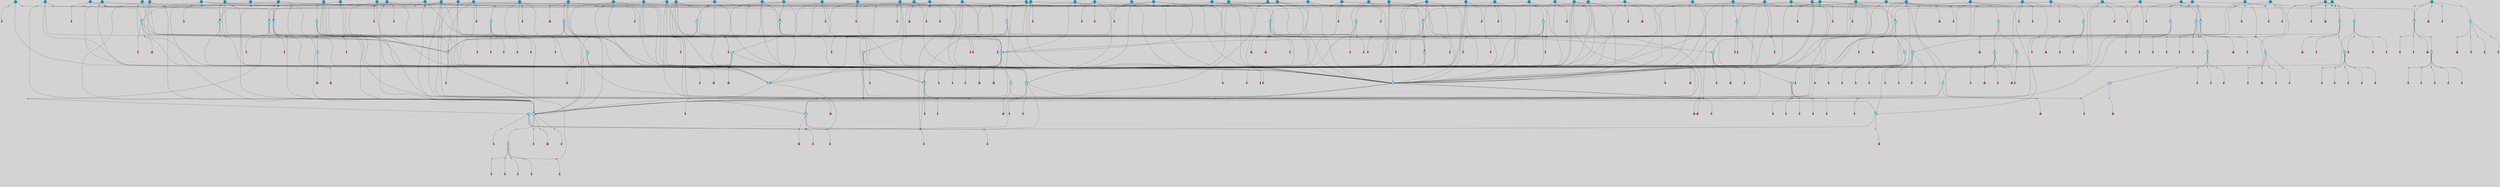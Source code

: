// File exported with GEGELATI v1.3.1
// On the 2024-04-08 17:43:49
// With the File::TPGGraphDotExporter
digraph{
	graph[pad = "0.212, 0.055" bgcolor = lightgray]
	node[shape=circle style = filled label = ""]
		T3 [fillcolor="#66ddff"]
		T7 [fillcolor="#66ddff"]
		T9 [fillcolor="#66ddff"]
		T11 [fillcolor="#66ddff"]
		T27 [fillcolor="#66ddff"]
		T54 [fillcolor="#66ddff"]
		T59 [fillcolor="#66ddff"]
		T95 [fillcolor="#66ddff"]
		T111 [fillcolor="#66ddff"]
		T129 [fillcolor="#66ddff"]
		T195 [fillcolor="#66ddff"]
		T213 [fillcolor="#66ddff"]
		T229 [fillcolor="#66ddff"]
		T240 [fillcolor="#66ddff"]
		T321 [fillcolor="#66ddff"]
		T322 [fillcolor="#66ddff"]
		T323 [fillcolor="#66ddff"]
		T324 [fillcolor="#66ddff"]
		T325 [fillcolor="#66ddff"]
		T327 [fillcolor="#66ddff"]
		T582 [fillcolor="#1199bb"]
		T603 [fillcolor="#1199bb"]
		T605 [fillcolor="#66ddff"]
		T633 [fillcolor="#66ddff"]
		T656 [fillcolor="#66ddff"]
		T670 [fillcolor="#66ddff"]
		T672 [fillcolor="#66ddff"]
		T731 [fillcolor="#1199bb"]
		T737 [fillcolor="#66ddff"]
		T740 [fillcolor="#1199bb"]
		T741 [fillcolor="#1199bb"]
		T742 [fillcolor="#66ddff"]
		T743 [fillcolor="#66ddff"]
		T744 [fillcolor="#66ddff"]
		T745 [fillcolor="#1199bb"]
		T746 [fillcolor="#66ddff"]
		T747 [fillcolor="#66ddff"]
		T748 [fillcolor="#66ddff"]
		T753 [fillcolor="#66ddff"]
		T754 [fillcolor="#66ddff"]
		T772 [fillcolor="#1199bb"]
		T780 [fillcolor="#66ddff"]
		T793 [fillcolor="#1199bb"]
		T796 [fillcolor="#1199bb"]
		T808 [fillcolor="#1199bb"]
		T812 [fillcolor="#66ddff"]
		T816 [fillcolor="#1199bb"]
		T819 [fillcolor="#66ddff"]
		T820 [fillcolor="#66ddff"]
		T821 [fillcolor="#1199bb"]
		T822 [fillcolor="#66ddff"]
		T823 [fillcolor="#66ddff"]
		T824 [fillcolor="#66ddff"]
		T825 [fillcolor="#66ddff"]
		T826 [fillcolor="#66ddff"]
		T827 [fillcolor="#1199bb"]
		T828 [fillcolor="#66ddff"]
		T829 [fillcolor="#66ddff"]
		T830 [fillcolor="#1199bb"]
		T833 [fillcolor="#1199bb"]
		T834 [fillcolor="#1199bb"]
		T838 [fillcolor="#66ddff"]
		T842 [fillcolor="#1199bb"]
		T866 [fillcolor="#1199bb"]
		T869 [fillcolor="#66ddff"]
		T870 [fillcolor="#1199bb"]
		T872 [fillcolor="#1199bb"]
		T874 [fillcolor="#66ddff"]
		T875 [fillcolor="#1199bb"]
		T878 [fillcolor="#1199bb"]
		T883 [fillcolor="#66ddff"]
		T886 [fillcolor="#1199bb"]
		T887 [fillcolor="#1199bb"]
		T888 [fillcolor="#1199bb"]
		T903 [fillcolor="#1199bb"]
		T909 [fillcolor="#1199bb"]
		T914 [fillcolor="#1199bb"]
		T920 [fillcolor="#1199bb"]
		T930 [fillcolor="#1199bb"]
		T936 [fillcolor="#1199bb"]
		T944 [fillcolor="#1199bb"]
		T952 [fillcolor="#66ddff"]
		T953 [fillcolor="#1199bb"]
		T954 [fillcolor="#66ddff"]
		T934 [fillcolor="#66ddff"]
		T955 [fillcolor="#1199bb"]
		T956 [fillcolor="#1199bb"]
		T957 [fillcolor="#1199bb"]
		T958 [fillcolor="#1199bb"]
		T959 [fillcolor="#1199bb"]
		T960 [fillcolor="#1199bb"]
		T961 [fillcolor="#66ddff"]
		T962 [fillcolor="#1199bb"]
		T963 [fillcolor="#1199bb"]
		T964 [fillcolor="#1199bb"]
		T967 [fillcolor="#1199bb"]
		T970 [fillcolor="#1199bb"]
		T971 [fillcolor="#1199bb"]
		T974 [fillcolor="#1199bb"]
		T977 [fillcolor="#1199bb"]
		T978 [fillcolor="#1199bb"]
		T979 [fillcolor="#1199bb"]
		T980 [fillcolor="#1199bb"]
		T981 [fillcolor="#1199bb"]
		T982 [fillcolor="#1199bb"]
		T984 [fillcolor="#1199bb"]
		T986 [fillcolor="#66ddff"]
		T987 [fillcolor="#1199bb"]
		T988 [fillcolor="#1199bb"]
		T989 [fillcolor="#1199bb"]
		T992 [fillcolor="#1199bb"]
		T993 [fillcolor="#1199bb"]
		T995 [fillcolor="#1199bb"]
		T996 [fillcolor="#1199bb"]
		T997 [fillcolor="#1199bb"]
		T1005 [fillcolor="#1199bb"]
		T1009 [fillcolor="#1199bb"]
		T1010 [fillcolor="#1199bb"]
		T1011 [fillcolor="#1199bb"]
		T1012 [fillcolor="#1199bb"]
		T1013 [fillcolor="#1199bb"]
		T1014 [fillcolor="#1199bb"]
		T1015 [fillcolor="#1199bb"]
		T1016 [fillcolor="#1199bb"]
		T1017 [fillcolor="#1199bb"]
		T1018 [fillcolor="#1199bb"]
		T1019 [fillcolor="#1199bb"]
		T1020 [fillcolor="#1199bb"]
		T1021 [fillcolor="#1199bb"]
		T1022 [fillcolor="#1199bb"]
		P15925 [fillcolor="#cccccc" shape=point] //6|
		I15925 [shape=box style=invis label="6|1&2|6#1|7&#92;n10|7&2|0#1|5&#92;n9|4&0|1#2|2&#92;n8|6&0|0#1|0&#92;n"]
		P15925 -> I15925[style=invis]
		A10196 [fillcolor="#ff3366" shape=box margin=0.03 width=0 height=0 label="3"]
		T3 -> P15925 -> A10196
		P15926 [fillcolor="#cccccc" shape=point] //3|
		I15926 [shape=box style=invis label="7|6&2|4#0|2&#92;n10|3&2|7#1|4&#92;n11|6&0|4#0|1&#92;n7|1&0|0#2|6&#92;n7|6&0|3#2|6&#92;n4|0&2|6#0|1&#92;n4|4&2|5#0|2&#92;n4|6&0|4#2|7&#92;n10|0&2|3#1|5&#92;n2|6&0|5#0|2&#92;n1|0&2|3#0|7&#92;n1|6&2|0#0|5&#92;n6|2&0|1#0|7&#92;n9|2&0|3#2|7&#92;n5|3&0|6#0|6&#92;n1|7&2|5#2|3&#92;n8|1&2|7#0|6&#92;n1|0&2|5#2|1&#92;n7|1&2|2#2|5&#92;n7|4&2|6#0|3&#92;n"]
		P15926 -> I15926[style=invis]
		A10197 [fillcolor="#ff3366" shape=box margin=0.03 width=0 height=0 label="4"]
		T3 -> P15926 -> A10197
		P15927 [fillcolor="#cccccc" shape=point] //-3|
		I15927 [shape=box style=invis label="1|6&2|7#0|7&#92;n10|2&0|7#1|3&#92;n9|6&2|7#2|2&#92;n5|3&0|7#0|7&#92;n1|6&2|3#0|0&#92;n2|3&2|3#2|2&#92;n5|1&2|6#0|6&#92;n"]
		P15927 -> I15927[style=invis]
		A10198 [fillcolor="#ff3366" shape=box margin=0.03 width=0 height=0 label="7"]
		T7 -> P15927 -> A10198
		P15928 [fillcolor="#cccccc" shape=point] //5|
		I15928 [shape=box style=invis label="0|5&2|3#0|1&#92;n0|6&2|1#2|4&#92;n6|2&2|6#0|7&#92;n7|4&0|3#0|1&#92;n5|4&0|7#1|6&#92;n9|1&0|5#2|2&#92;n6|3&2|3#1|7&#92;n11|7&2|4#1|6&#92;n2|5&0|1#0|0&#92;n4|7&0|0#0|2&#92;n6|2&0|6#0|0&#92;n2|1&2|6#2|4&#92;n10|0&2|0#1|0&#92;n6|6&2|4#0|6&#92;n"]
		P15928 -> I15928[style=invis]
		A10199 [fillcolor="#ff3366" shape=box margin=0.03 width=0 height=0 label="8"]
		T7 -> P15928 -> A10199
		P15929 [fillcolor="#cccccc" shape=point] //-6|
		I15929 [shape=box style=invis label="11|1&0|7#2|0&#92;n10|4&0|1#1|0&#92;n4|3&2|4#2|1&#92;n0|5&2|0#0|0&#92;n6|1&0|0#0|3&#92;n8|2&2|0#0|4&#92;n11|4&2|0#1|6&#92;n7|0&2|6#2|3&#92;n5|3&2|6#2|0&#92;n2|0&2|0#0|4&#92;n"]
		P15929 -> I15929[style=invis]
		A10200 [fillcolor="#ff3366" shape=box margin=0.03 width=0 height=0 label="9"]
		T9 -> P15929 -> A10200
		P15930 [fillcolor="#cccccc" shape=point] //2|
		I15930 [shape=box style=invis label="6|3&2|7#1|4&#92;n8|6&0|0#2|5&#92;n2|1&0|2#0|3&#92;n8|7&0|6#0|4&#92;n2|1&2|0#0|1&#92;n0|0&2|2#2|3&#92;n6|6&0|7#2|1&#92;n6|1&0|7#2|6&#92;n5|4&2|7#0|4&#92;n0|3&0|4#2|0&#92;n11|0&2|0#2|5&#92;n4|5&2|5#2|4&#92;n5|7&0|6#0|4&#92;n9|7&2|5#0|3&#92;n5|4&2|1#0|3&#92;n5|3&0|1#1|7&#92;n0|4&0|3#2|5&#92;n"]
		P15930 -> I15930[style=invis]
		A10201 [fillcolor="#ff3366" shape=box margin=0.03 width=0 height=0 label="10"]
		T9 -> P15930 -> A10201
		P15931 [fillcolor="#cccccc" shape=point] //6|
		I15931 [shape=box style=invis label="3|0&2|7#2|2&#92;n3|2&0|4#2|5&#92;n5|1&0|2#1|0&#92;n8|7&0|1#2|0&#92;n8|5&0|3#0|6&#92;n0|2&0|2#2|3&#92;n1|5&2|5#0|5&#92;n5|6&0|6#0|7&#92;n6|7&0|0#2|6&#92;n1|2&2|3#0|0&#92;n7|7&2|3#0|4&#92;n0|7&2|7#0|6&#92;n1|0&2|2#2|7&#92;n4|4&0|1#0|0&#92;n"]
		P15931 -> I15931[style=invis]
		A10202 [fillcolor="#ff3366" shape=box margin=0.03 width=0 height=0 label="11"]
		T11 -> P15931 -> A10202
		P15932 [fillcolor="#cccccc" shape=point] //-4|
		I15932 [shape=box style=invis label="4|1&0|4#2|6&#92;n1|2&2|2#2|0&#92;n1|2&2|0#0|6&#92;n8|4&2|3#2|5&#92;n5|5&2|1#1|0&#92;n"]
		P15932 -> I15932[style=invis]
		A10203 [fillcolor="#ff3366" shape=box margin=0.03 width=0 height=0 label="12"]
		T11 -> P15932 -> A10203
		P15933 [fillcolor="#cccccc" shape=point] //2|
		I15933 [shape=box style=invis label="9|1&2|3#0|1&#92;n5|2&2|0#2|4&#92;n3|6&2|5#2|7&#92;n7|0&2|5#0|4&#92;n1|2&0|3#0|5&#92;n7|3&2|7#0|0&#92;n"]
		P15933 -> I15933[style=invis]
		A10204 [fillcolor="#ff3366" shape=box margin=0.03 width=0 height=0 label="2"]
		T27 -> P15933 -> A10204
		P15934 [fillcolor="#cccccc" shape=point] //-6|
		I15934 [shape=box style=invis label="7|5&0|4#0|4&#92;n11|0&2|5#2|1&#92;n"]
		P15934 -> I15934[style=invis]
		A10205 [fillcolor="#ff3366" shape=box margin=0.03 width=0 height=0 label="3"]
		T27 -> P15934 -> A10205
		T27 -> P15926
		P15935 [fillcolor="#cccccc" shape=point] //0|
		I15935 [shape=box style=invis label="2|5&0|1#0|6&#92;n6|1&2|2#2|7&#92;n8|0&0|3#1|4&#92;n4|3&2|5#2|4&#92;n8|1&2|4#0|0&#92;n6|6&0|1#2|6&#92;n11|7&2|4#2|5&#92;n6|2&2|4#0|2&#92;n8|5&2|4#2|4&#92;n2|1&2|1#2|2&#92;n2|7&2|5#2|6&#92;n9|7&0|5#0|4&#92;n1|2&0|5#2|6&#92;n4|2&2|3#2|7&#92;n3|3&2|1#0|2&#92;n"]
		P15935 -> I15935[style=invis]
		A10206 [fillcolor="#ff3366" shape=box margin=0.03 width=0 height=0 label="5"]
		T27 -> P15935 -> A10206
		P15936 [fillcolor="#cccccc" shape=point] //0|
		I15936 [shape=box style=invis label="4|0&0|3#2|7&#92;n10|2&0|3#1|7&#92;n3|5&0|2#0|3&#92;n4|5&0|0#2|1&#92;n10|7&2|0#1|2&#92;n5|3&2|3#1|6&#92;n9|5&2|0#0|4&#92;n5|4&2|7#0|2&#92;n10|3&2|7#1|4&#92;n7|2&0|1#2|6&#92;n8|6&0|5#0|5&#92;n8|7&2|3#0|5&#92;n2|6&2|4#0|0&#92;n"]
		P15936 -> I15936[style=invis]
		A10207 [fillcolor="#ff3366" shape=box margin=0.03 width=0 height=0 label="5"]
		T27 -> P15936 -> A10207
		P15937 [fillcolor="#cccccc" shape=point] //8|
		I15937 [shape=box style=invis label="9|0&0|1#2|0&#92;n10|1&2|5#1|4&#92;n8|2&2|6#0|4&#92;n2|4&2|5#2|3&#92;n4|2&2|2#0|2&#92;n7|5&0|2#0|0&#92;n8|2&2|1#1|3&#92;n8|7&0|7#2|1&#92;n1|1&0|0#0|7&#92;n5|6&2|5#1|0&#92;n6|6&2|5#0|0&#92;n11|4&0|3#2|6&#92;n4|2&2|4#0|7&#92;n5|6&0|1#2|0&#92;n11|3&0|2#0|7&#92;n"]
		P15937 -> I15937[style=invis]
		A10208 [fillcolor="#ff3366" shape=box margin=0.03 width=0 height=0 label="6"]
		T54 -> P15937 -> A10208
		P15938 [fillcolor="#cccccc" shape=point] //5|
		I15938 [shape=box style=invis label="3|0&2|0#0|1&#92;n3|0&0|7#0|1&#92;n5|3&0|2#2|6&#92;n4|4&2|4#2|6&#92;n11|2&0|7#1|6&#92;n2|7&2|2#2|5&#92;n9|3&2|6#2|7&#92;n7|7&0|0#0|4&#92;n6|1&2|4#2|3&#92;n5|4&2|0#1|6&#92;n1|3&0|7#0|4&#92;n"]
		P15938 -> I15938[style=invis]
		A10209 [fillcolor="#ff3366" shape=box margin=0.03 width=0 height=0 label="7"]
		T54 -> P15938 -> A10209
		P15939 [fillcolor="#cccccc" shape=point] //-10|
		I15939 [shape=box style=invis label="3|6&0|0#0|4&#92;n4|1&2|4#0|1&#92;n5|1&0|1#0|4&#92;n5|5&2|6#0|5&#92;n6|5&0|6#0|3&#92;n11|1&2|0#0|1&#92;n0|7&2|0#0|3&#92;n1|2&0|6#0|1&#92;n8|0&0|4#2|0&#92;n0|4&0|7#2|7&#92;n7|0&2|7#1|3&#92;n3|1&0|5#2|5&#92;n5|1&0|4#0|3&#92;n2|2&0|2#0|0&#92;n8|3&0|1#0|7&#92;n3|0&0|3#0|5&#92;n7|2&0|5#2|0&#92;n6|3&2|7#1|5&#92;n4|7&2|7#2|1&#92;n"]
		P15939 -> I15939[style=invis]
		A10210 [fillcolor="#ff3366" shape=box margin=0.03 width=0 height=0 label="14"]
		T54 -> P15939 -> A10210
		T54 -> P15928
		P15940 [fillcolor="#cccccc" shape=point] //8|
		I15940 [shape=box style=invis label="9|0&0|1#2|0&#92;n10|1&2|5#1|4&#92;n8|2&2|6#0|4&#92;n4|5&0|3#0|1&#92;n2|4&2|5#2|3&#92;n4|2&2|2#0|2&#92;n7|5&0|2#0|0&#92;n8|2&2|1#1|3&#92;n8|7&0|7#2|1&#92;n1|1&0|0#0|7&#92;n5|6&2|5#1|0&#92;n6|3&2|5#0|0&#92;n11|4&0|3#2|6&#92;n1|2&2|4#0|7&#92;n5|6&0|1#2|0&#92;n11|3&0|2#0|7&#92;n"]
		P15940 -> I15940[style=invis]
		A10211 [fillcolor="#ff3366" shape=box margin=0.03 width=0 height=0 label="6"]
		T59 -> P15940 -> A10211
		T59 -> P15938
		T59 -> P15929
		T59 -> P15938
		P15941 [fillcolor="#cccccc" shape=point] //4|
		I15941 [shape=box style=invis label="4|3&0|6#0|3&#92;n5|7&2|3#2|2&#92;n5|6&0|7#1|2&#92;n1|4&2|6#0|3&#92;n8|4&2|1#2|5&#92;n9|5&2|4#1|4&#92;n2|4&0|5#0|7&#92;n10|0&0|6#1|3&#92;n3|0&0|6#0|2&#92;n2|7&2|7#2|6&#92;n5|2&0|5#1|5&#92;n10|4&2|5#1|7&#92;n4|0&0|4#2|4&#92;n11|1&0|4#2|6&#92;n10|6&2|0#1|4&#92;n9|7&0|3#1|4&#92;n4|5&2|7#0|6&#92;n11|5&2|6#2|3&#92;n0|3&0|5#0|1&#92;n"]
		P15941 -> I15941[style=invis]
		A10212 [fillcolor="#ff3366" shape=box margin=0.03 width=0 height=0 label="13"]
		T95 -> P15941 -> A10212
		P15942 [fillcolor="#cccccc" shape=point] //8|
		I15942 [shape=box style=invis label="9|7&0|5#2|5&#92;n3|3&2|3#0|2&#92;n9|5&2|2#1|0&#92;n2|3&0|6#0|3&#92;n4|4&2|5#2|7&#92;n11|3&2|0#1|5&#92;n6|6&2|1#2|2&#92;n4|6&0|1#2|2&#92;n2|5&2|7#2|2&#92;n7|7&2|2#2|3&#92;n6|5&0|3#2|6&#92;n6|7&0|6#0|2&#92;n"]
		P15942 -> I15942[style=invis]
		A10213 [fillcolor="#ff3366" shape=box margin=0.03 width=0 height=0 label="14"]
		T95 -> P15942 -> A10213
		P15943 [fillcolor="#cccccc" shape=point] //2|
		I15943 [shape=box style=invis label="4|1&0|4#2|6&#92;n5|5&2|1#1|0&#92;n1|0&2|0#0|6&#92;n8|4&2|3#2|5&#92;n"]
		P15943 -> I15943[style=invis]
		T95 -> P15943 -> T11
		P15944 [fillcolor="#cccccc" shape=point] //-9|
		I15944 [shape=box style=invis label="2|0&2|0#2|1&#92;n4|4&2|4#2|6&#92;n9|1&0|3#1|7&#92;n5|3&0|2#2|6&#92;n2|7&2|2#2|5&#92;n5|4&2|0#1|6&#92;n3|0&0|7#0|1&#92;n1|3&0|7#0|4&#92;n11|6&2|2#0|7&#92;n7|7&0|0#0|4&#92;n11|0&0|7#1|6&#92;n9|3&2|6#2|7&#92;n"]
		P15944 -> I15944[style=invis]
		A10214 [fillcolor="#ff3366" shape=box margin=0.03 width=0 height=0 label="7"]
		T95 -> P15944 -> A10214
		P15945 [fillcolor="#cccccc" shape=point] //-8|
		I15945 [shape=box style=invis label="7|5&0|4#2|4&#92;n"]
		P15945 -> I15945[style=invis]
		A10215 [fillcolor="#ff3366" shape=box margin=0.03 width=0 height=0 label="3"]
		T95 -> P15945 -> A10215
		P15946 [fillcolor="#cccccc" shape=point] //-5|
		I15946 [shape=box style=invis label="0|0&2|3#0|2&#92;n10|5&0|6#1|3&#92;n7|3&0|6#2|3&#92;n3|4&0|6#0|6&#92;n10|5&0|2#1|1&#92;n5|0&0|1#0|3&#92;n6|6&2|5#1|5&#92;n7|4&0|2#1|7&#92;n5|7&0|1#2|5&#92;n1|5&0|0#0|3&#92;n7|5&2|1#2|6&#92;n9|0&0|2#0|0&#92;n4|0&2|4#0|0&#92;n4|6&0|0#2|3&#92;n3|1&0|6#2|5&#92;n7|7&2|1#2|3&#92;n9|4&2|2#0|6&#92;n"]
		P15946 -> I15946[style=invis]
		T111 -> P15946 -> T9
		P15947 [fillcolor="#cccccc" shape=point] //7|
		I15947 [shape=box style=invis label="7|4&2|1#2|0&#92;n4|1&2|4#2|3&#92;n5|0&2|0#2|2&#92;n6|1&2|4#2|6&#92;n"]
		P15947 -> I15947[style=invis]
		A10216 [fillcolor="#ff3366" shape=box margin=0.03 width=0 height=0 label="9"]
		T111 -> P15947 -> A10216
		P15948 [fillcolor="#cccccc" shape=point] //2|
		I15948 [shape=box style=invis label="3|0&2|0#0|1&#92;n11|2&0|7#1|6&#92;n8|7&2|4#0|5&#92;n5|3&0|2#2|6&#92;n4|4&2|4#2|6&#92;n3|0&0|7#0|1&#92;n2|7&2|2#2|5&#92;n9|3&2|6#2|7&#92;n7|7&0|0#0|4&#92;n6|1&2|4#1|3&#92;n5|4&2|0#1|6&#92;n1|3&0|7#0|4&#92;n"]
		P15948 -> I15948[style=invis]
		A10217 [fillcolor="#ff3366" shape=box margin=0.03 width=0 height=0 label="7"]
		T111 -> P15948 -> A10217
		T111 -> P15929
		T129 -> P15937
		T129 -> P15938
		P15949 [fillcolor="#cccccc" shape=point] //10|
		I15949 [shape=box style=invis label="4|5&2|7#2|1&#92;n1|7&2|3#0|6&#92;n3|5&2|2#0|3&#92;n10|3&0|7#1|4&#92;n7|1&0|4#2|6&#92;n10|2&0|3#1|7&#92;n9|5&2|0#0|4&#92;n4|0&0|3#2|7&#92;n11|4&2|6#1|2&#92;n5|4&2|7#0|2&#92;n2|6&2|4#0|0&#92;n6|5&0|7#2|1&#92;n5|3&2|3#1|6&#92;n10|7&2|0#1|2&#92;n"]
		P15949 -> I15949[style=invis]
		A10218 [fillcolor="#ff3366" shape=box margin=0.03 width=0 height=0 label="5"]
		T129 -> P15949 -> A10218
		P15950 [fillcolor="#cccccc" shape=point] //5|
		I15950 [shape=box style=invis label="9|4&2|3#1|3&#92;n0|4&2|4#0|5&#92;n6|1&2|6#2|5&#92;n4|0&0|5#2|0&#92;n"]
		P15950 -> I15950[style=invis]
		A10219 [fillcolor="#ff3366" shape=box margin=0.03 width=0 height=0 label="7"]
		T129 -> P15950 -> A10219
		P15951 [fillcolor="#cccccc" shape=point] //6|
		I15951 [shape=box style=invis label="9|4&2|7#0|6&#92;n8|4&0|1#1|0&#92;n1|3&0|0#2|1&#92;n2|4&0|6#2|2&#92;n5|1&2|5#0|7&#92;n3|0&0|3#2|6&#92;n2|2&2|6#0|2&#92;n8|4&0|4#2|2&#92;n5|1&2|4#0|3&#92;n9|4&0|6#0|6&#92;n5|0&2|2#1|5&#92;n11|7&0|0#1|1&#92;n0|4&0|3#0|3&#92;n7|7&2|4#2|5&#92;n1|5&0|1#2|1&#92;n"]
		P15951 -> I15951[style=invis]
		A10220 [fillcolor="#ff3366" shape=box margin=0.03 width=0 height=0 label="1"]
		T129 -> P15951 -> A10220
		P15952 [fillcolor="#cccccc" shape=point] //5|
		I15952 [shape=box style=invis label="3|0&2|0#2|1&#92;n3|0&0|7#0|1&#92;n5|3&0|2#2|6&#92;n4|4&2|4#2|6&#92;n5|4&2|0#1|6&#92;n2|7&2|2#2|5&#92;n1|3&0|7#0|4&#92;n11|6&2|2#0|7&#92;n7|7&0|0#0|4&#92;n6|1&2|4#2|3&#92;n11|0&0|7#1|6&#92;n9|3&2|6#2|7&#92;n"]
		P15952 -> I15952[style=invis]
		A10221 [fillcolor="#ff3366" shape=box margin=0.03 width=0 height=0 label="7"]
		T195 -> P15952 -> A10221
		P15953 [fillcolor="#cccccc" shape=point] //4|
		I15953 [shape=box style=invis label="7|1&0|6#0|1&#92;n6|7&2|7#1|7&#92;n10|1&2|1#1|1&#92;n9|6&2|2#1|4&#92;n4|7&0|4#2|2&#92;n9|6&0|5#1|1&#92;n10|0&2|6#1|6&#92;n5|1&0|1#2|3&#92;n10|1&0|5#1|0&#92;n3|4&2|3#0|0&#92;n8|2&0|5#2|4&#92;n1|6&2|0#0|0&#92;n2|3&0|1#2|6&#92;n5|2&2|2#1|6&#92;n2|2&0|1#2|1&#92;n3|1&2|7#0|3&#92;n6|7&2|3#0|4&#92;n"]
		P15953 -> I15953[style=invis]
		A10222 [fillcolor="#ff3366" shape=box margin=0.03 width=0 height=0 label="10"]
		T195 -> P15953 -> A10222
		P15954 [fillcolor="#cccccc" shape=point] //-4|
		I15954 [shape=box style=invis label="0|4&0|0#2|7&#92;n8|5&2|4#2|4&#92;n4|3&2|5#2|4&#92;n11|7&2|2#2|5&#92;n6|5&2|2#2|7&#92;n3|2&0|7#0|7&#92;n3|3&2|1#0|3&#92;n2|6&0|3#2|5&#92;n0|1&2|6#2|2&#92;n8|2&0|0#1|6&#92;n0|7&0|5#0|4&#92;n9|5&0|3#2|7&#92;n2|7&2|5#2|6&#92;n9|0&2|0#0|1&#92;n1|2&2|4#0|2&#92;n"]
		P15954 -> I15954[style=invis]
		T195 -> P15954 -> T27
		P15955 [fillcolor="#cccccc" shape=point] //7|
		I15955 [shape=box style=invis label="7|4&2|7#0|4&#92;n4|6&0|1#2|5&#92;n2|1&2|3#0|0&#92;n4|3&2|0#0|1&#92;n0|0&2|7#2|7&#92;n7|7&0|5#2|3&#92;n5|0&2|1#2|2&#92;n10|0&0|4#1|2&#92;n4|4&0|7#0|0&#92;n6|7&0|2#0|1&#92;n1|4&2|5#0|4&#92;n"]
		P15955 -> I15955[style=invis]
		A10223 [fillcolor="#ff3366" shape=box margin=0.03 width=0 height=0 label="0"]
		T195 -> P15955 -> A10223
		P15956 [fillcolor="#cccccc" shape=point] //6|
		I15956 [shape=box style=invis label="9|4&2|7#0|6&#92;n8|4&0|1#1|0&#92;n1|3&0|0#2|1&#92;n2|4&0|6#2|2&#92;n5|1&2|5#0|7&#92;n3|0&0|3#2|6&#92;n2|2&2|6#0|2&#92;n8|4&0|4#2|2&#92;n5|1&2|4#0|3&#92;n9|4&0|6#0|6&#92;n5|0&2|2#1|5&#92;n11|7&0|0#1|1&#92;n0|4&0|3#0|3&#92;n7|7&2|4#2|5&#92;n1|5&0|1#2|1&#92;n"]
		P15956 -> I15956[style=invis]
		A10224 [fillcolor="#ff3366" shape=box margin=0.03 width=0 height=0 label="1"]
		T213 -> P15956 -> A10224
		P15957 [fillcolor="#cccccc" shape=point] //5|
		I15957 [shape=box style=invis label="9|4&2|3#1|3&#92;n0|4&2|4#0|5&#92;n6|1&2|6#2|5&#92;n4|0&0|5#2|0&#92;n"]
		P15957 -> I15957[style=invis]
		A10225 [fillcolor="#ff3366" shape=box margin=0.03 width=0 height=0 label="7"]
		T213 -> P15957 -> A10225
		P15958 [fillcolor="#cccccc" shape=point] //8|
		I15958 [shape=box style=invis label="9|0&0|1#2|0&#92;n10|1&2|5#1|4&#92;n8|2&2|6#0|4&#92;n2|4&2|5#2|3&#92;n4|2&2|2#0|2&#92;n7|5&0|2#0|0&#92;n8|2&2|1#1|3&#92;n8|7&0|7#2|1&#92;n1|1&0|0#0|7&#92;n5|6&2|5#1|0&#92;n6|6&2|5#0|0&#92;n11|4&0|3#2|6&#92;n4|2&2|4#0|7&#92;n5|6&0|1#2|0&#92;n11|3&0|2#0|7&#92;n"]
		P15958 -> I15958[style=invis]
		A10226 [fillcolor="#ff3366" shape=box margin=0.03 width=0 height=0 label="6"]
		T213 -> P15958 -> A10226
		P15959 [fillcolor="#cccccc" shape=point] //10|
		I15959 [shape=box style=invis label="4|5&2|7#2|1&#92;n1|7&2|3#0|6&#92;n3|5&2|2#0|3&#92;n10|3&0|7#1|4&#92;n7|1&0|4#2|6&#92;n10|2&0|3#1|7&#92;n9|5&2|0#0|4&#92;n4|0&0|3#2|7&#92;n11|4&2|6#1|2&#92;n5|4&2|7#0|2&#92;n2|6&2|4#0|0&#92;n6|5&0|7#2|1&#92;n5|3&2|3#1|6&#92;n10|7&2|0#1|2&#92;n"]
		P15959 -> I15959[style=invis]
		A10227 [fillcolor="#ff3366" shape=box margin=0.03 width=0 height=0 label="5"]
		T213 -> P15959 -> A10227
		P15960 [fillcolor="#cccccc" shape=point] //5|
		I15960 [shape=box style=invis label="3|0&2|0#0|1&#92;n3|0&0|7#0|1&#92;n5|3&0|2#2|6&#92;n4|4&2|4#2|6&#92;n11|2&0|7#1|6&#92;n2|7&2|2#2|5&#92;n9|3&2|6#2|7&#92;n7|7&0|0#0|4&#92;n6|1&2|4#2|3&#92;n5|4&2|0#1|6&#92;n1|3&0|7#0|4&#92;n"]
		P15960 -> I15960[style=invis]
		A10228 [fillcolor="#ff3366" shape=box margin=0.03 width=0 height=0 label="7"]
		T213 -> P15960 -> A10228
		P15961 [fillcolor="#cccccc" shape=point] //-2|
		I15961 [shape=box style=invis label="5|2&2|0#2|4&#92;n9|1&2|3#0|1&#92;n3|6&2|5#2|7&#92;n7|0&2|1#0|4&#92;n1|2&0|3#0|5&#92;n7|3&2|7#0|0&#92;n"]
		P15961 -> I15961[style=invis]
		A10229 [fillcolor="#ff3366" shape=box margin=0.03 width=0 height=0 label="2"]
		T229 -> P15961 -> A10229
		P15962 [fillcolor="#cccccc" shape=point] //9|
		I15962 [shape=box style=invis label="7|1&2|2#2|5&#92;n1|0&2|5#2|1&#92;n11|6&0|4#0|1&#92;n10|6&0|3#1|6&#92;n7|1&0|0#2|6&#92;n4|0&2|6#0|1&#92;n4|6&0|4#2|7&#92;n10|0&2|3#1|0&#92;n1|0&2|3#0|7&#92;n1|6&2|0#0|5&#92;n6|2&0|1#0|7&#92;n9|2&0|3#2|7&#92;n5|3&0|6#0|6&#92;n3|1&0|3#0|5&#92;n1|7&2|5#2|3&#92;n8|1&2|7#0|6&#92;n10|3&2|0#1|4&#92;n7|6&2|4#0|2&#92;n7|4&2|6#0|3&#92;n"]
		P15962 -> I15962[style=invis]
		T229 -> P15962 -> T7
		P15963 [fillcolor="#cccccc" shape=point] //2|
		I15963 [shape=box style=invis label="8|6&0|2#0|5&#92;n10|5&2|3#1|7&#92;n5|6&0|1#2|5&#92;n11|3&0|0#2|2&#92;n0|3&2|1#0|6&#92;n9|7&2|6#0|1&#92;n4|6&2|7#0|2&#92;n8|0&0|6#2|0&#92;n11|2&0|7#0|1&#92;n3|7&2|4#0|7&#92;n5|1&0|1#0|6&#92;n7|6&2|7#2|4&#92;n6|1&0|3#0|2&#92;n6|6&2|5#1|2&#92;n8|5&0|2#0|0&#92;n0|2&0|3#0|0&#92;n2|5&2|5#2|1&#92;n10|4&0|1#1|0&#92;n4|3&2|5#0|4&#92;n"]
		P15963 -> I15963[style=invis]
		A10230 [fillcolor="#ff3366" shape=box margin=0.03 width=0 height=0 label="11"]
		T229 -> P15963 -> A10230
		P15964 [fillcolor="#cccccc" shape=point] //-7|
		I15964 [shape=box style=invis label="11|2&2|6#1|1&#92;n2|3&0|6#2|3&#92;n10|0&0|2#1|4&#92;n"]
		P15964 -> I15964[style=invis]
		T229 -> P15964 -> T111
		P15965 [fillcolor="#cccccc" shape=point] //-1|
		I15965 [shape=box style=invis label="6|4&0|4#2|4&#92;n4|5&2|5#2|4&#92;n9|7&2|5#0|3&#92;n3|7&2|6#0|6&#92;n8|7&0|6#0|4&#92;n2|1&2|0#0|1&#92;n8|6&0|0#2|5&#92;n2|1&0|2#0|3&#92;n6|1&0|7#2|6&#92;n6|3&0|1#1|6&#92;n5|4&2|7#0|4&#92;n0|7&0|4#2|0&#92;n11|0&2|0#2|5&#92;n3|7&2|0#2|7&#92;n8|3&2|7#1|4&#92;n5|7&0|6#0|4&#92;n0|0&2|3#2|3&#92;n5|4&2|1#0|3&#92;n0|4&0|3#2|5&#92;n"]
		P15965 -> I15965[style=invis]
		A10231 [fillcolor="#ff3366" shape=box margin=0.03 width=0 height=0 label="10"]
		T229 -> P15965 -> A10231
		P15966 [fillcolor="#cccccc" shape=point] //5|
		I15966 [shape=box style=invis label="1|6&2|7#0|7&#92;n9|2&2|7#2|2&#92;n10|2&0|7#1|3&#92;n5|3&0|7#0|7&#92;n7|0&2|7#2|2&#92;n1|6&2|3#0|0&#92;n2|3&2|3#2|2&#92;n"]
		P15966 -> I15966[style=invis]
		A10232 [fillcolor="#ff3366" shape=box margin=0.03 width=0 height=0 label="7"]
		T240 -> P15966 -> A10232
		P15967 [fillcolor="#cccccc" shape=point] //-8|
		I15967 [shape=box style=invis label="7|5&0|2#2|1&#92;n1|0&2|6#0|0&#92;n7|1&2|6#1|1&#92;n8|7&0|3#1|6&#92;n3|7&2|3#2|4&#92;n"]
		P15967 -> I15967[style=invis]
		A10233 [fillcolor="#ff3366" shape=box margin=0.03 width=0 height=0 label="2"]
		T240 -> P15967 -> A10233
		P15968 [fillcolor="#cccccc" shape=point] //-3|
		I15968 [shape=box style=invis label="1|1&2|1#0|1&#92;n1|4&0|0#2|4&#92;n11|0&2|3#0|2&#92;n11|6&0|4#0|1&#92;n5|2&0|6#1|5&#92;n3|7&2|6#2|7&#92;n7|7&0|1#2|1&#92;n9|5&2|2#2|0&#92;n6|5&2|6#1|4&#92;n0|7&0|5#2|4&#92;n8|1&0|0#2|3&#92;n0|5&0|3#0|5&#92;n2|0&2|4#0|5&#92;n7|5&2|7#1|3&#92;n8|3&0|0#1|2&#92;n"]
		P15968 -> I15968[style=invis]
		A10234 [fillcolor="#ff3366" shape=box margin=0.03 width=0 height=0 label="1"]
		T240 -> P15968 -> A10234
		P15969 [fillcolor="#cccccc" shape=point] //-9|
		I15969 [shape=box style=invis label="2|0&2|0#2|1&#92;n4|4&2|4#2|6&#92;n9|1&0|3#1|7&#92;n5|3&0|2#2|6&#92;n2|7&2|2#2|5&#92;n5|4&2|0#1|6&#92;n3|0&0|7#0|1&#92;n1|3&0|7#0|4&#92;n11|6&2|2#0|7&#92;n7|7&0|0#0|4&#92;n11|0&0|7#1|6&#92;n9|3&2|6#2|7&#92;n"]
		P15969 -> I15969[style=invis]
		A10235 [fillcolor="#ff3366" shape=box margin=0.03 width=0 height=0 label="7"]
		T321 -> P15969 -> A10235
		P15970 [fillcolor="#cccccc" shape=point] //-4|
		I15970 [shape=box style=invis label="4|1&0|4#2|6&#92;n1|2&2|2#2|0&#92;n1|2&2|0#0|6&#92;n8|4&2|3#2|5&#92;n5|5&2|1#1|0&#92;n"]
		P15970 -> I15970[style=invis]
		A10236 [fillcolor="#ff3366" shape=box margin=0.03 width=0 height=0 label="12"]
		T322 -> P15970 -> A10236
		P15971 [fillcolor="#cccccc" shape=point] //8|
		I15971 [shape=box style=invis label="9|7&0|5#2|5&#92;n3|3&2|3#0|2&#92;n9|5&2|2#1|0&#92;n2|3&0|6#0|3&#92;n4|4&2|5#2|7&#92;n11|3&2|0#1|5&#92;n6|6&2|1#2|2&#92;n4|6&0|1#2|2&#92;n2|5&2|7#2|2&#92;n7|7&2|2#2|3&#92;n6|5&0|3#2|6&#92;n6|7&0|6#0|2&#92;n"]
		P15971 -> I15971[style=invis]
		A10237 [fillcolor="#ff3366" shape=box margin=0.03 width=0 height=0 label="14"]
		T321 -> P15971 -> A10237
		P15972 [fillcolor="#cccccc" shape=point] //-8|
		I15972 [shape=box style=invis label="7|5&0|4#2|4&#92;n"]
		P15972 -> I15972[style=invis]
		A10238 [fillcolor="#ff3366" shape=box margin=0.03 width=0 height=0 label="3"]
		T321 -> P15972 -> A10238
		P15973 [fillcolor="#cccccc" shape=point] //4|
		I15973 [shape=box style=invis label="4|3&0|6#0|3&#92;n5|7&2|3#2|2&#92;n5|6&0|7#1|2&#92;n1|4&2|6#0|3&#92;n8|4&2|1#2|5&#92;n9|5&2|4#1|4&#92;n2|4&0|5#0|7&#92;n10|0&0|6#1|3&#92;n3|0&0|6#0|2&#92;n2|7&2|7#2|6&#92;n5|2&0|5#1|5&#92;n10|4&2|5#1|7&#92;n4|0&0|4#2|4&#92;n11|1&0|4#2|6&#92;n10|6&2|0#1|4&#92;n9|7&0|3#1|4&#92;n4|5&2|7#0|6&#92;n11|5&2|6#2|3&#92;n0|3&0|5#0|1&#92;n"]
		P15973 -> I15973[style=invis]
		A10239 [fillcolor="#ff3366" shape=box margin=0.03 width=0 height=0 label="13"]
		T321 -> P15973 -> A10239
		P15974 [fillcolor="#cccccc" shape=point] //-3|
		I15974 [shape=box style=invis label="4|5&0|0#0|0&#92;n4|7&0|0#0|2&#92;n0|6&2|1#2|4&#92;n9|1&0|5#2|2&#92;n10|0&2|0#1|0&#92;n6|6&2|4#0|6&#92;n2|5&0|1#0|0&#92;n6|3&2|3#1|7&#92;n11|7&2|4#1|6&#92;n6|2&2|6#0|1&#92;n6|2&0|0#0|0&#92;n9|1&2|6#2|4&#92;n10|4&0|3#1|1&#92;n5|4&2|7#1|6&#92;n"]
		P15974 -> I15974[style=invis]
		T324 -> P15974 -> T321
		P15975 [fillcolor="#cccccc" shape=point] //2|
		I15975 [shape=box style=invis label="4|1&0|4#2|6&#92;n5|5&2|1#1|0&#92;n1|0&2|0#0|6&#92;n8|4&2|3#2|5&#92;n"]
		P15975 -> I15975[style=invis]
		T321 -> P15975 -> T322
		P15976 [fillcolor="#cccccc" shape=point] //5|
		I15976 [shape=box style=invis label="0|5&2|3#0|1&#92;n0|6&2|1#2|4&#92;n6|2&2|6#0|7&#92;n7|4&0|3#0|1&#92;n5|4&0|7#1|6&#92;n9|1&0|5#2|2&#92;n6|3&2|3#1|7&#92;n11|7&2|4#1|6&#92;n2|5&0|1#0|0&#92;n4|7&0|0#0|2&#92;n6|2&0|6#0|0&#92;n2|1&2|6#2|4&#92;n10|0&2|0#1|0&#92;n6|6&2|4#0|6&#92;n"]
		P15976 -> I15976[style=invis]
		A10240 [fillcolor="#ff3366" shape=box margin=0.03 width=0 height=0 label="8"]
		T323 -> P15976 -> A10240
		P15977 [fillcolor="#cccccc" shape=point] //-3|
		I15977 [shape=box style=invis label="1|6&2|7#0|7&#92;n10|2&0|7#1|3&#92;n9|6&2|7#2|2&#92;n5|3&0|7#0|7&#92;n1|6&2|3#0|0&#92;n2|3&2|3#2|2&#92;n5|1&2|6#0|6&#92;n"]
		P15977 -> I15977[style=invis]
		A10241 [fillcolor="#ff3366" shape=box margin=0.03 width=0 height=0 label="7"]
		T323 -> P15977 -> A10241
		P15978 [fillcolor="#cccccc" shape=point] //1|
		I15978 [shape=box style=invis label="0|4&0|1#0|1&#92;n10|5&2|5#1|6&#92;n7|7&2|5#2|2&#92;n9|5&0|7#2|7&#92;n8|4&0|3#2|7&#92;n11|0&2|3#0|5&#92;n7|0&0|0#0|1&#92;n4|2&0|4#0|5&#92;n5|1&0|6#2|7&#92;n11|3&0|7#1|3&#92;n"]
		P15978 -> I15978[style=invis]
		T324 -> P15978 -> T323
		P15979 [fillcolor="#cccccc" shape=point] //6|
		I15979 [shape=box style=invis label="3|0&2|7#2|2&#92;n3|2&0|4#2|5&#92;n5|1&0|2#1|0&#92;n8|7&0|1#2|0&#92;n8|5&0|3#0|6&#92;n0|2&0|2#2|3&#92;n1|5&2|5#0|5&#92;n5|6&0|6#0|7&#92;n6|7&0|0#2|6&#92;n1|2&2|3#0|0&#92;n7|7&2|3#0|4&#92;n0|7&2|7#0|6&#92;n1|0&2|2#2|7&#92;n4|4&0|1#0|0&#92;n"]
		P15979 -> I15979[style=invis]
		A10242 [fillcolor="#ff3366" shape=box margin=0.03 width=0 height=0 label="11"]
		T322 -> P15979 -> A10242
		P15980 [fillcolor="#cccccc" shape=point] //4|
		I15980 [shape=box style=invis label="4|3&0|6#0|3&#92;n5|7&2|3#2|2&#92;n5|6&0|7#1|2&#92;n1|4&2|6#0|3&#92;n8|4&2|1#2|5&#92;n9|5&2|4#1|4&#92;n2|4&0|5#0|7&#92;n10|0&0|6#1|3&#92;n3|0&0|6#0|2&#92;n2|7&2|7#2|6&#92;n5|2&0|5#1|5&#92;n10|4&2|5#1|7&#92;n4|0&0|4#2|4&#92;n11|1&0|4#2|6&#92;n10|6&2|0#1|4&#92;n9|7&0|3#1|4&#92;n4|5&2|7#0|6&#92;n11|5&2|6#2|3&#92;n0|3&0|5#0|1&#92;n"]
		P15980 -> I15980[style=invis]
		A10243 [fillcolor="#ff3366" shape=box margin=0.03 width=0 height=0 label="13"]
		T324 -> P15980 -> A10243
		P15981 [fillcolor="#cccccc" shape=point] //-4|
		I15981 [shape=box style=invis label="4|1&0|4#2|6&#92;n1|2&2|2#2|0&#92;n1|2&2|0#0|6&#92;n8|4&2|3#2|5&#92;n5|5&2|1#1|0&#92;n"]
		P15981 -> I15981[style=invis]
		A10244 [fillcolor="#ff3366" shape=box margin=0.03 width=0 height=0 label="12"]
		T325 -> P15981 -> A10244
		P15982 [fillcolor="#cccccc" shape=point] //6|
		I15982 [shape=box style=invis label="3|0&2|7#2|2&#92;n3|2&0|4#2|5&#92;n5|1&0|2#1|0&#92;n8|7&0|1#2|0&#92;n8|5&0|3#0|6&#92;n0|2&0|2#2|3&#92;n1|5&2|5#0|5&#92;n5|6&0|6#0|7&#92;n6|7&0|0#2|6&#92;n1|2&2|3#0|0&#92;n7|7&2|3#0|4&#92;n0|7&2|7#0|6&#92;n1|0&2|2#2|7&#92;n4|4&0|1#0|0&#92;n"]
		P15982 -> I15982[style=invis]
		A10245 [fillcolor="#ff3366" shape=box margin=0.03 width=0 height=0 label="11"]
		T325 -> P15982 -> A10245
		P15983 [fillcolor="#cccccc" shape=point] //5|
		I15983 [shape=box style=invis label="0|5&2|3#0|1&#92;n0|6&2|1#2|4&#92;n6|2&2|6#0|7&#92;n7|4&0|3#0|1&#92;n5|4&0|7#1|6&#92;n9|1&0|5#2|2&#92;n6|3&2|3#1|7&#92;n11|7&2|4#1|6&#92;n2|5&0|1#0|0&#92;n4|7&0|0#0|2&#92;n6|2&0|6#0|0&#92;n2|1&2|6#2|4&#92;n10|0&2|0#1|0&#92;n6|6&2|4#0|6&#92;n"]
		P15983 -> I15983[style=invis]
		A10246 [fillcolor="#ff3366" shape=box margin=0.03 width=0 height=0 label="8"]
		T327 -> P15983 -> A10246
		P15984 [fillcolor="#cccccc" shape=point] //-3|
		I15984 [shape=box style=invis label="1|6&2|7#0|7&#92;n10|2&0|7#1|3&#92;n9|6&2|7#2|2&#92;n5|3&0|7#0|7&#92;n1|6&2|3#0|0&#92;n2|3&2|3#2|2&#92;n5|1&2|6#0|6&#92;n"]
		P15984 -> I15984[style=invis]
		A10247 [fillcolor="#ff3366" shape=box margin=0.03 width=0 height=0 label="7"]
		T327 -> P15984 -> A10247
		P15985 [fillcolor="#cccccc" shape=point] //-9|
		I15985 [shape=box style=invis label="4|7&2|6#0|5&#92;n11|3&0|2#2|6&#92;n10|2&2|4#1|6&#92;n3|0&2|6#2|7&#92;n4|3&0|5#0|7&#92;n2|3&0|7#0|7&#92;n10|6&0|7#1|5&#92;n10|1&2|2#1|1&#92;n1|7&0|3#2|6&#92;n"]
		P15985 -> I15985[style=invis]
		A10248 [fillcolor="#ff3366" shape=box margin=0.03 width=0 height=0 label="4"]
		T582 -> P15985 -> A10248
		P15986 [fillcolor="#cccccc" shape=point] //-1|
		I15986 [shape=box style=invis label="5|7&2|4#0|7&#92;n6|4&2|4#2|6&#92;n3|0&0|5#0|0&#92;n9|5&0|7#1|4&#92;n8|0&0|2#2|1&#92;n3|0&2|6#0|7&#92;n1|7&2|5#2|5&#92;n9|4&0|2#0|6&#92;n4|4&2|5#0|6&#92;n"]
		P15986 -> I15986[style=invis]
		A10249 [fillcolor="#ff3366" shape=box margin=0.03 width=0 height=0 label="7"]
		T582 -> P15986 -> A10249
		P15987 [fillcolor="#cccccc" shape=point] //-6|
		I15987 [shape=box style=invis label="9|0&2|0#0|1&#92;n3|2&0|2#0|3&#92;n5|4&0|5#1|7&#92;n2|1&0|4#0|3&#92;n9|2&2|0#2|4&#92;n7|6&0|4#0|2&#92;n2|3&0|6#2|6&#92;n1|2&0|3#2|0&#92;n"]
		P15987 -> I15987[style=invis]
		T582 -> P15987 -> T54
		P15988 [fillcolor="#cccccc" shape=point] //-2|
		I15988 [shape=box style=invis label="1|3&0|2#0|7&#92;n6|1&0|7#0|0&#92;n6|1&2|4#1|7&#92;n3|0&2|3#0|3&#92;n0|2&0|7#2|6&#92;n"]
		P15988 -> I15988[style=invis]
		T582 -> P15988 -> T195
		T582 -> P15970
		P15989 [fillcolor="#cccccc" shape=point] //-7|
		I15989 [shape=box style=invis label="8|4&0|0#0|1&#92;n6|5&2|6#2|6&#92;n0|6&0|7#2|4&#92;n4|0&0|0#2|1&#92;n2|4&0|2#0|5&#92;n11|3&0|6#1|6&#92;n5|5&0|2#0|5&#92;n1|1&2|6#2|2&#92;n10|0&0|5#1|7&#92;n"]
		P15989 -> I15989[style=invis]
		T603 -> P15989 -> T7
		P15990 [fillcolor="#cccccc" shape=point] //5|
		I15990 [shape=box style=invis label="11|7&2|0#1|7&#92;n1|5&2|4#2|4&#92;n4|3&0|1#0|5&#92;n1|6&0|0#0|4&#92;n8|6&2|4#0|0&#92;n4|0&2|0#0|5&#92;n10|4&2|0#1|0&#92;n4|4&0|5#0|1&#92;n0|7&2|1#0|5&#92;n0|6&2|3#2|0&#92;n9|6&2|5#1|3&#92;n"]
		P15990 -> I15990[style=invis]
		T603 -> P15990 -> T195
		P15991 [fillcolor="#cccccc" shape=point] //8|
		I15991 [shape=box style=invis label="11|7&2|0#1|7&#92;n1|5&2|0#2|4&#92;n2|4&2|1#2|6&#92;n4|4&0|5#0|1&#92;n1|6&0|0#0|4&#92;n0|7&2|1#0|4&#92;n4|0&2|0#0|5&#92;n4|3&0|2#0|5&#92;n10|4&2|0#1|0&#92;n0|6&2|3#2|0&#92;n9|6&2|5#1|3&#92;n"]
		P15991 -> I15991[style=invis]
		T603 -> P15991 -> T195
		T603 -> P15985
		P15992 [fillcolor="#cccccc" shape=point] //4|
		I15992 [shape=box style=invis label="7|0&0|3#1|6&#92;n10|7&0|3#1|1&#92;n2|6&0|1#0|0&#92;n1|7&0|7#2|6&#92;n6|0&2|1#1|1&#92;n1|7&2|2#0|2&#92;n10|6&0|1#1|4&#92;n11|1&0|0#2|0&#92;n7|1&2|1#2|3&#92;n9|3&2|5#2|2&#92;n7|6&0|1#2|7&#92;n4|1&2|6#2|4&#92;n1|3&0|2#0|5&#92;n9|7&2|4#1|6&#92;n0|5&0|5#2|1&#92;n1|1&2|4#2|5&#92;n1|2&2|5#0|0&#92;n8|1&2|7#1|6&#92;n2|6&0|6#0|6&#92;n"]
		P15992 -> I15992[style=invis]
		T605 -> P15992 -> T95
		P15993 [fillcolor="#cccccc" shape=point] //5|
		I15993 [shape=box style=invis label="0|5&2|3#0|1&#92;n0|6&2|1#2|4&#92;n6|2&2|6#0|7&#92;n7|4&0|3#0|1&#92;n5|4&0|7#1|6&#92;n9|1&0|5#2|2&#92;n6|3&2|3#1|7&#92;n11|7&2|4#1|6&#92;n2|5&0|1#0|0&#92;n4|7&0|0#0|2&#92;n6|2&0|6#0|0&#92;n2|1&2|6#2|4&#92;n10|0&2|0#1|0&#92;n6|6&2|4#0|6&#92;n"]
		P15993 -> I15993[style=invis]
		A10250 [fillcolor="#ff3366" shape=box margin=0.03 width=0 height=0 label="8"]
		T605 -> P15993 -> A10250
		P15994 [fillcolor="#cccccc" shape=point] //-3|
		I15994 [shape=box style=invis label="8|0&2|5#1|1&#92;n11|3&2|5#2|5&#92;n"]
		P15994 -> I15994[style=invis]
		T605 -> P15994 -> T59
		T605 -> P15985
		P15995 [fillcolor="#cccccc" shape=point] //5|
		I15995 [shape=box style=invis label="1|2&2|4#2|0&#92;n5|1&2|1#0|6&#92;n1|2&2|1#2|3&#92;n10|2&0|7#1|3&#92;n9|6&2|7#2|6&#92;n2|2&2|3#2|2&#92;n5|3&2|7#0|7&#92;n0|4&2|3#0|3&#92;n1|0&2|7#0|7&#92;n"]
		P15995 -> I15995[style=invis]
		A10251 [fillcolor="#ff3366" shape=box margin=0.03 width=0 height=0 label="7"]
		T605 -> P15995 -> A10251
		T633 -> P15986
		P15996 [fillcolor="#cccccc" shape=point] //-2|
		I15996 [shape=box style=invis label="0|2&0|7#2|6&#92;n6|1&0|4#1|7&#92;n3|0&2|3#0|3&#92;n1|3&0|2#0|7&#92;n"]
		P15996 -> I15996[style=invis]
		T633 -> P15996 -> T195
		P15997 [fillcolor="#cccccc" shape=point] //-1|
		I15997 [shape=box style=invis label="6|6&0|0#1|5&#92;n3|0&0|2#2|3&#92;n1|0&0|5#0|3&#92;n10|4&0|0#1|0&#92;n1|7&2|5#2|5&#92;n9|4&0|0#1|5&#92;n11|3&2|1#1|6&#92;n6|3&2|6#2|0&#92;n6|1&0|2#0|6&#92;n8|0&0|6#2|4&#92;n"]
		P15997 -> I15997[style=invis]
		A10252 [fillcolor="#ff3366" shape=box margin=0.03 width=0 height=0 label="12"]
		T633 -> P15997 -> A10252
		T633 -> P15987
		P15998 [fillcolor="#cccccc" shape=point] //4|
		I15998 [shape=box style=invis label="9|6&0|4#2|0&#92;n6|1&0|7#0|0&#92;n3|0&2|3#0|3&#92;n1|3&0|2#0|7&#92;n6|1&2|4#1|7&#92;n6|3&0|7#2|6&#92;n"]
		P15998 -> I15998[style=invis]
		T633 -> P15998 -> T195
		P15999 [fillcolor="#cccccc" shape=point] //-5|
		I15999 [shape=box style=invis label="10|6&2|5#1|6&#92;n9|3&0|1#1|7&#92;n2|4&0|1#0|1&#92;n11|3&0|7#1|6&#92;n5|1&0|6#2|7&#92;n8|0&0|0#0|1&#92;n0|6&0|7#0|4&#92;n6|7&2|6#2|6&#92;n11|0&2|3#0|5&#92;n"]
		P15999 -> I15999[style=invis]
		T656 -> P15999 -> T7
		P16000 [fillcolor="#cccccc" shape=point] //-10|
		I16000 [shape=box style=invis label="3|6&0|6#2|2&#92;n9|4&0|0#2|7&#92;n2|5&0|0#0|1&#92;n11|6&0|0#2|2&#92;n0|2&2|7#0|5&#92;n6|3&0|3#0|7&#92;n0|7&2|7#2|7&#92;n2|0&2|3#2|2&#92;n10|1&2|6#1|3&#92;n4|4&0|3#2|0&#92;n1|1&0|0#0|2&#92;n4|3&0|1#2|5&#92;n1|0&2|0#0|0&#92;n"]
		P16000 -> I16000[style=invis]
		A10253 [fillcolor="#ff3366" shape=box margin=0.03 width=0 height=0 label="1"]
		T656 -> P16000 -> A10253
		P16001 [fillcolor="#cccccc" shape=point] //-2|
		I16001 [shape=box style=invis label="1|1&2|1#0|1&#92;n11|0&2|3#2|2&#92;n1|4&0|0#2|2&#92;n0|7&0|5#2|4&#92;n1|0&2|2#2|4&#92;n8|7&0|0#1|2&#92;n8|1&2|0#2|3&#92;n7|7&0|1#2|1&#92;n3|6&2|7#0|4&#92;n7|7&0|4#0|3&#92;n9|5&2|2#2|0&#92;n6|5&2|4#1|4&#92;n11|2&0|2#2|1&#92;n5|2&0|6#1|5&#92;n0|5&0|3#0|5&#92;n2|0&2|4#0|5&#92;n7|5&2|7#1|3&#92;n3|7&2|6#2|7&#92;n"]
		P16001 -> I16001[style=invis]
		T656 -> P16001 -> T229
		P16002 [fillcolor="#cccccc" shape=point] //-3|
		I16002 [shape=box style=invis label="2|5&2|2#0|5&#92;n9|5&2|2#2|7&#92;n7|5&2|5#1|0&#92;n9|2&2|7#1|5&#92;n3|6&0|6#2|2&#92;n0|0&2|6#0|0&#92;n1|0&2|0#0|0&#92;n8|6&2|0#2|2&#92;n10|3&0|0#1|7&#92;n11|6&0|4#2|5&#92;n1|0&0|5#2|6&#92;n5|5&0|0#1|1&#92;n3|3&2|7#0|7&#92;n1|7&0|7#0|3&#92;n10|4&2|4#1|2&#92;n7|5&2|2#2|5&#92;n2|0&0|7#2|4&#92;n6|2&2|4#1|6&#92;n"]
		P16002 -> I16002[style=invis]
		T656 -> P16002 -> T111
		P16003 [fillcolor="#cccccc" shape=point] //-6|
		I16003 [shape=box style=invis label="7|5&0|4#0|4&#92;n11|0&2|5#2|1&#92;n"]
		P16003 -> I16003[style=invis]
		A10254 [fillcolor="#ff3366" shape=box margin=0.03 width=0 height=0 label="3"]
		T670 -> P16003 -> A10254
		P16004 [fillcolor="#cccccc" shape=point] //2|
		I16004 [shape=box style=invis label="9|1&2|3#0|1&#92;n5|2&2|0#2|4&#92;n3|6&2|5#2|7&#92;n7|0&2|5#0|4&#92;n1|2&0|3#0|5&#92;n7|3&2|7#0|0&#92;n"]
		P16004 -> I16004[style=invis]
		A10255 [fillcolor="#ff3366" shape=box margin=0.03 width=0 height=0 label="2"]
		T670 -> P16004 -> A10255
		P16005 [fillcolor="#cccccc" shape=point] //0|
		I16005 [shape=box style=invis label="2|5&0|1#0|6&#92;n6|1&2|2#2|7&#92;n8|0&0|3#1|4&#92;n4|3&2|5#2|4&#92;n8|1&2|4#0|0&#92;n6|6&0|1#2|6&#92;n11|7&2|4#2|5&#92;n6|2&2|4#0|2&#92;n8|5&2|4#2|4&#92;n2|1&2|1#2|2&#92;n2|7&2|5#2|6&#92;n9|7&0|5#0|4&#92;n1|2&0|5#2|6&#92;n4|2&2|3#2|7&#92;n3|3&2|1#0|2&#92;n"]
		P16005 -> I16005[style=invis]
		A10256 [fillcolor="#ff3366" shape=box margin=0.03 width=0 height=0 label="5"]
		T670 -> P16005 -> A10256
		P16006 [fillcolor="#cccccc" shape=point] //3|
		I16006 [shape=box style=invis label="7|6&2|4#0|2&#92;n10|3&2|7#1|4&#92;n11|6&0|4#0|1&#92;n7|1&0|0#2|6&#92;n7|6&0|3#2|6&#92;n4|0&2|6#0|1&#92;n4|4&2|5#0|2&#92;n4|6&0|4#2|7&#92;n10|0&2|3#1|5&#92;n2|6&0|5#0|2&#92;n1|0&2|3#0|7&#92;n1|6&2|0#0|5&#92;n6|2&0|1#0|7&#92;n9|2&0|3#2|7&#92;n5|3&0|6#0|6&#92;n1|7&2|5#2|3&#92;n8|1&2|7#0|6&#92;n1|0&2|5#2|1&#92;n7|1&2|2#2|5&#92;n7|4&2|6#0|3&#92;n"]
		P16006 -> I16006[style=invis]
		A10257 [fillcolor="#ff3366" shape=box margin=0.03 width=0 height=0 label="4"]
		T670 -> P16006 -> A10257
		P16007 [fillcolor="#cccccc" shape=point] //0|
		I16007 [shape=box style=invis label="4|0&0|3#2|7&#92;n10|2&0|3#1|7&#92;n3|5&0|2#0|3&#92;n4|5&0|0#2|1&#92;n10|7&2|0#1|2&#92;n5|3&2|3#1|6&#92;n9|5&2|0#0|4&#92;n5|4&2|7#0|2&#92;n10|3&2|7#1|4&#92;n7|2&0|1#2|6&#92;n8|6&0|5#0|5&#92;n8|7&2|3#0|5&#92;n2|6&2|4#0|0&#92;n"]
		P16007 -> I16007[style=invis]
		A10258 [fillcolor="#ff3366" shape=box margin=0.03 width=0 height=0 label="5"]
		T670 -> P16007 -> A10258
		P16008 [fillcolor="#cccccc" shape=point] //-10|
		I16008 [shape=box style=invis label="3|6&0|0#0|4&#92;n4|1&2|4#0|1&#92;n5|1&0|1#0|4&#92;n5|5&2|6#0|5&#92;n6|5&0|6#0|3&#92;n11|1&2|0#0|1&#92;n0|7&2|0#0|3&#92;n1|2&0|6#0|1&#92;n8|0&0|4#2|0&#92;n0|4&0|7#2|7&#92;n7|0&2|7#1|3&#92;n3|1&0|5#2|5&#92;n5|1&0|4#0|3&#92;n2|2&0|2#0|0&#92;n8|3&0|1#0|7&#92;n3|0&0|3#0|5&#92;n7|2&0|5#2|0&#92;n6|3&2|7#1|5&#92;n4|7&2|7#2|1&#92;n"]
		P16008 -> I16008[style=invis]
		A10259 [fillcolor="#ff3366" shape=box margin=0.03 width=0 height=0 label="14"]
		T672 -> P16008 -> A10259
		P16009 [fillcolor="#cccccc" shape=point] //8|
		I16009 [shape=box style=invis label="9|0&0|1#2|0&#92;n10|1&2|5#1|4&#92;n8|2&2|6#0|4&#92;n2|4&2|5#2|3&#92;n4|2&2|2#0|2&#92;n7|5&0|2#0|0&#92;n8|2&2|1#1|3&#92;n8|7&0|7#2|1&#92;n1|1&0|0#0|7&#92;n5|6&2|5#1|0&#92;n6|6&2|5#0|0&#92;n11|4&0|3#2|6&#92;n4|2&2|4#0|7&#92;n5|6&0|1#2|0&#92;n11|3&0|2#0|7&#92;n"]
		P16009 -> I16009[style=invis]
		A10260 [fillcolor="#ff3366" shape=box margin=0.03 width=0 height=0 label="6"]
		T672 -> P16009 -> A10260
		P16010 [fillcolor="#cccccc" shape=point] //5|
		I16010 [shape=box style=invis label="3|0&2|0#0|1&#92;n3|0&0|7#0|1&#92;n5|3&0|2#2|6&#92;n4|4&2|4#2|6&#92;n11|2&0|7#1|6&#92;n2|7&2|2#2|5&#92;n9|3&2|6#2|7&#92;n7|7&0|0#0|4&#92;n6|1&2|4#2|3&#92;n5|4&2|0#1|6&#92;n1|3&0|7#0|4&#92;n"]
		P16010 -> I16010[style=invis]
		A10261 [fillcolor="#ff3366" shape=box margin=0.03 width=0 height=0 label="7"]
		T672 -> P16010 -> A10261
		P16011 [fillcolor="#cccccc" shape=point] //5|
		I16011 [shape=box style=invis label="0|5&2|3#0|1&#92;n0|6&2|1#2|4&#92;n6|2&2|6#0|7&#92;n7|4&0|3#0|1&#92;n5|4&0|7#1|6&#92;n9|1&0|5#2|2&#92;n6|3&2|3#1|7&#92;n11|7&2|4#1|6&#92;n2|5&0|1#0|0&#92;n4|7&0|0#0|2&#92;n6|2&0|6#0|0&#92;n2|1&2|6#2|4&#92;n10|0&2|0#1|0&#92;n6|6&2|4#0|6&#92;n"]
		P16011 -> I16011[style=invis]
		A10262 [fillcolor="#ff3366" shape=box margin=0.03 width=0 height=0 label="8"]
		T672 -> P16011 -> A10262
		T731 -> P15985
		P16012 [fillcolor="#cccccc" shape=point] //2|
		I16012 [shape=box style=invis label="9|5&0|7#1|4&#92;n6|0&2|4#2|6&#92;n8|0&0|2#2|1&#92;n3|0&2|6#0|7&#92;n5|7&2|4#0|7&#92;n1|7&2|5#2|5&#92;n2|4&0|0#0|2&#92;n9|4&0|2#0|7&#92;n"]
		P16012 -> I16012[style=invis]
		T731 -> P16012 -> T633
		T731 -> P15970
		T731 -> P15998
		P16013 [fillcolor="#cccccc" shape=point] //-5|
		I16013 [shape=box style=invis label="7|0&0|3#1|6&#92;n9|3&0|5#2|2&#92;n7|4&0|5#2|4&#92;n2|4&0|1#0|0&#92;n1|7&0|7#2|6&#92;n1|7&0|2#0|5&#92;n1|7&2|2#0|2&#92;n0|1&0|0#2|0&#92;n7|1&2|1#2|3&#92;n5|5&2|3#1|2&#92;n8|1&2|7#1|6&#92;n2|6&0|6#0|6&#92;n5|0&2|1#1|1&#92;n2|2&0|6#2|2&#92;n10|7&0|2#1|1&#92;n4|1&2|6#2|4&#92;n7|6&0|1#2|2&#92;n9|7&2|4#1|6&#92;n"]
		P16013 -> I16013[style=invis]
		T731 -> P16013 -> T95
		P16014 [fillcolor="#cccccc" shape=point] //5|
		I16014 [shape=box style=invis label="5|4&2|4#1|4&#92;n4|6&0|0#0|1&#92;n4|0&0|3#2|6&#92;n2|3&2|5#2|3&#92;n10|0&2|7#1|2&#92;n"]
		P16014 -> I16014[style=invis]
		T737 -> P16014 -> T3
		P16015 [fillcolor="#cccccc" shape=point] //0|
		I16015 [shape=box style=invis label="3|5&2|1#0|0&#92;n8|0&2|2#2|6&#92;n4|7&2|3#0|0&#92;n1|5&2|6#0|4&#92;n1|7&2|1#0|6&#92;n8|1&2|3#0|4&#92;n1|4&2|2#2|1&#92;n10|6&2|7#1|0&#92;n0|3&0|3#2|4&#92;n"]
		P16015 -> I16015[style=invis]
		T737 -> P16015 -> T3
		T737 -> P16012
		P16016 [fillcolor="#cccccc" shape=point] //-1|
		I16016 [shape=box style=invis label="5|4&2|5#2|7&#92;n6|1&2|6#0|6&#92;n10|5&0|1#1|2&#92;n10|3&0|5#1|7&#92;n4|5&2|2#0|3&#92;n3|0&2|6#0|7&#92;n2|0&0|0#0|6&#92;n4|1&0|6#2|7&#92;n10|6&2|7#1|5&#92;n10|4&0|0#1|0&#92;n"]
		P16016 -> I16016[style=invis]
		T740 -> P16016 -> T240
		T740 -> P16012
		T740 -> P15987
		P16017 [fillcolor="#cccccc" shape=point] //8|
		I16017 [shape=box style=invis label="10|4&2|5#1|7&#92;n7|5&0|7#2|7&#92;n0|1&0|6#0|6&#92;n11|2&0|2#1|5&#92;n1|0&2|5#2|3&#92;n3|2&0|4#2|0&#92;n11|5&2|4#1|0&#92;n8|5&0|0#2|5&#92;n9|7&2|3#1|0&#92;n1|1&2|5#2|6&#92;n10|4&0|3#1|3&#92;n10|6&0|5#1|6&#92;n7|2&0|0#2|3&#92;n11|5&0|4#2|3&#92;n7|2&0|3#0|1&#92;n"]
		P16017 -> I16017[style=invis]
		T740 -> P16017 -> T213
		P16018 [fillcolor="#cccccc" shape=point] //-4|
		I16018 [shape=box style=invis label="0|4&0|0#2|7&#92;n8|5&2|4#2|4&#92;n4|3&2|5#2|4&#92;n11|7&2|2#2|5&#92;n6|5&2|2#2|7&#92;n3|2&0|7#0|7&#92;n3|3&2|1#0|3&#92;n2|6&0|3#2|5&#92;n0|1&2|6#2|2&#92;n8|2&0|0#1|6&#92;n0|7&0|5#0|4&#92;n9|5&0|3#2|7&#92;n2|7&2|5#2|6&#92;n9|0&2|0#0|1&#92;n1|2&2|4#0|2&#92;n"]
		P16018 -> I16018[style=invis]
		T740 -> P16018 -> T670
		P16019 [fillcolor="#cccccc" shape=point] //-1|
		I16019 [shape=box style=invis label="5|7&2|4#0|7&#92;n6|4&2|4#2|6&#92;n3|0&0|5#0|0&#92;n9|5&0|7#1|4&#92;n8|0&0|2#2|1&#92;n3|0&2|6#0|7&#92;n1|7&2|5#2|5&#92;n9|4&0|2#0|6&#92;n4|4&2|5#0|6&#92;n"]
		P16019 -> I16019[style=invis]
		A10263 [fillcolor="#ff3366" shape=box margin=0.03 width=0 height=0 label="7"]
		T741 -> P16019 -> A10263
		P16020 [fillcolor="#cccccc" shape=point] //-6|
		I16020 [shape=box style=invis label="7|5&0|4#0|4&#92;n11|0&2|5#2|1&#92;n"]
		P16020 -> I16020[style=invis]
		A10264 [fillcolor="#ff3366" shape=box margin=0.03 width=0 height=0 label="3"]
		T744 -> P16020 -> A10264
		P16021 [fillcolor="#cccccc" shape=point] //2|
		I16021 [shape=box style=invis label="9|1&2|3#0|1&#92;n5|2&2|0#2|4&#92;n3|6&2|5#2|7&#92;n7|0&2|5#0|4&#92;n1|2&0|3#0|5&#92;n7|3&2|7#0|0&#92;n"]
		P16021 -> I16021[style=invis]
		A10265 [fillcolor="#ff3366" shape=box margin=0.03 width=0 height=0 label="2"]
		T744 -> P16021 -> A10265
		P16022 [fillcolor="#cccccc" shape=point] //0|
		I16022 [shape=box style=invis label="2|5&0|1#0|6&#92;n6|1&2|2#2|7&#92;n8|0&0|3#1|4&#92;n4|3&2|5#2|4&#92;n8|1&2|4#0|0&#92;n6|6&0|1#2|6&#92;n11|7&2|4#2|5&#92;n6|2&2|4#0|2&#92;n8|5&2|4#2|4&#92;n2|1&2|1#2|2&#92;n2|7&2|5#2|6&#92;n9|7&0|5#0|4&#92;n1|2&0|5#2|6&#92;n4|2&2|3#2|7&#92;n3|3&2|1#0|2&#92;n"]
		P16022 -> I16022[style=invis]
		A10266 [fillcolor="#ff3366" shape=box margin=0.03 width=0 height=0 label="5"]
		T744 -> P16022 -> A10266
		P16023 [fillcolor="#cccccc" shape=point] //-4|
		I16023 [shape=box style=invis label="4|1&0|4#2|6&#92;n1|2&2|2#2|0&#92;n1|2&2|0#0|6&#92;n8|4&2|3#2|5&#92;n5|5&2|1#1|0&#92;n"]
		P16023 -> I16023[style=invis]
		A10267 [fillcolor="#ff3366" shape=box margin=0.03 width=0 height=0 label="12"]
		T741 -> P16023 -> A10267
		P16024 [fillcolor="#cccccc" shape=point] //-4|
		I16024 [shape=box style=invis label="0|4&0|0#2|7&#92;n8|5&2|4#2|4&#92;n4|3&2|5#2|4&#92;n11|7&2|2#2|5&#92;n6|5&2|2#2|7&#92;n3|2&0|7#0|7&#92;n3|3&2|1#0|3&#92;n2|6&0|3#2|5&#92;n0|1&2|6#2|2&#92;n8|2&0|0#1|6&#92;n0|7&0|5#0|4&#92;n9|5&0|3#2|7&#92;n2|7&2|5#2|6&#92;n9|0&2|0#0|1&#92;n1|2&2|4#0|2&#92;n"]
		P16024 -> I16024[style=invis]
		T743 -> P16024 -> T744
		P16025 [fillcolor="#cccccc" shape=point] //-6|
		I16025 [shape=box style=invis label="9|0&2|0#0|1&#92;n3|2&0|2#0|3&#92;n5|4&0|5#1|7&#92;n2|1&0|4#0|3&#92;n9|2&2|0#2|4&#92;n7|6&0|4#0|2&#92;n2|3&0|6#2|6&#92;n1|2&0|3#2|0&#92;n"]
		P16025 -> I16025[style=invis]
		T741 -> P16025 -> T742
		P16026 [fillcolor="#cccccc" shape=point] //5|
		I16026 [shape=box style=invis label="3|0&2|0#0|1&#92;n3|0&0|7#0|1&#92;n5|3&0|2#2|6&#92;n4|4&2|4#2|6&#92;n11|2&0|7#1|6&#92;n2|7&2|2#2|5&#92;n9|3&2|6#2|7&#92;n7|7&0|0#0|4&#92;n6|1&2|4#2|3&#92;n5|4&2|0#1|6&#92;n1|3&0|7#0|4&#92;n"]
		P16026 -> I16026[style=invis]
		A10268 [fillcolor="#ff3366" shape=box margin=0.03 width=0 height=0 label="7"]
		T742 -> P16026 -> A10268
		P16027 [fillcolor="#cccccc" shape=point] //8|
		I16027 [shape=box style=invis label="9|0&0|1#2|0&#92;n10|1&2|5#1|4&#92;n8|2&2|6#0|4&#92;n2|4&2|5#2|3&#92;n4|2&2|2#0|2&#92;n7|5&0|2#0|0&#92;n8|2&2|1#1|3&#92;n8|7&0|7#2|1&#92;n1|1&0|0#0|7&#92;n5|6&2|5#1|0&#92;n6|6&2|5#0|0&#92;n11|4&0|3#2|6&#92;n4|2&2|4#0|7&#92;n5|6&0|1#2|0&#92;n11|3&0|2#0|7&#92;n"]
		P16027 -> I16027[style=invis]
		A10269 [fillcolor="#ff3366" shape=box margin=0.03 width=0 height=0 label="6"]
		T742 -> P16027 -> A10269
		P16028 [fillcolor="#cccccc" shape=point] //3|
		I16028 [shape=box style=invis label="7|6&2|4#0|2&#92;n10|3&2|7#1|4&#92;n11|6&0|4#0|1&#92;n7|1&0|0#2|6&#92;n7|6&0|3#2|6&#92;n4|0&2|6#0|1&#92;n4|4&2|5#0|2&#92;n4|6&0|4#2|7&#92;n10|0&2|3#1|5&#92;n2|6&0|5#0|2&#92;n1|0&2|3#0|7&#92;n1|6&2|0#0|5&#92;n6|2&0|1#0|7&#92;n9|2&0|3#2|7&#92;n5|3&0|6#0|6&#92;n1|7&2|5#2|3&#92;n8|1&2|7#0|6&#92;n1|0&2|5#2|1&#92;n7|1&2|2#2|5&#92;n7|4&2|6#0|3&#92;n"]
		P16028 -> I16028[style=invis]
		A10270 [fillcolor="#ff3366" shape=box margin=0.03 width=0 height=0 label="4"]
		T744 -> P16028 -> A10270
		P16029 [fillcolor="#cccccc" shape=point] //-10|
		I16029 [shape=box style=invis label="3|6&0|0#0|4&#92;n4|1&2|4#0|1&#92;n5|1&0|1#0|4&#92;n5|5&2|6#0|5&#92;n6|5&0|6#0|3&#92;n11|1&2|0#0|1&#92;n0|7&2|0#0|3&#92;n1|2&0|6#0|1&#92;n8|0&0|4#2|0&#92;n0|4&0|7#2|7&#92;n7|0&2|7#1|3&#92;n3|1&0|5#2|5&#92;n5|1&0|4#0|3&#92;n2|2&0|2#0|0&#92;n8|3&0|1#0|7&#92;n3|0&0|3#0|5&#92;n7|2&0|5#2|0&#92;n6|3&2|7#1|5&#92;n4|7&2|7#2|1&#92;n"]
		P16029 -> I16029[style=invis]
		A10271 [fillcolor="#ff3366" shape=box margin=0.03 width=0 height=0 label="14"]
		T742 -> P16029 -> A10271
		P16030 [fillcolor="#cccccc" shape=point] //5|
		I16030 [shape=box style=invis label="0|5&2|3#0|1&#92;n0|6&2|1#2|4&#92;n6|2&2|6#0|7&#92;n7|4&0|3#0|1&#92;n5|4&0|7#1|6&#92;n9|1&0|5#2|2&#92;n6|3&2|3#1|7&#92;n11|7&2|4#1|6&#92;n2|5&0|1#0|0&#92;n4|7&0|0#0|2&#92;n6|2&0|6#0|0&#92;n2|1&2|6#2|4&#92;n10|0&2|0#1|0&#92;n6|6&2|4#0|6&#92;n"]
		P16030 -> I16030[style=invis]
		A10272 [fillcolor="#ff3366" shape=box margin=0.03 width=0 height=0 label="8"]
		T742 -> P16030 -> A10272
		P16031 [fillcolor="#cccccc" shape=point] //7|
		I16031 [shape=box style=invis label="7|4&2|7#0|4&#92;n4|6&0|1#2|5&#92;n2|1&2|3#0|0&#92;n4|3&2|0#0|1&#92;n0|0&2|7#2|7&#92;n7|7&0|5#2|3&#92;n5|0&2|1#2|2&#92;n10|0&0|4#1|2&#92;n4|4&0|7#0|0&#92;n6|7&0|2#0|1&#92;n1|4&2|5#0|4&#92;n"]
		P16031 -> I16031[style=invis]
		A10273 [fillcolor="#ff3366" shape=box margin=0.03 width=0 height=0 label="0"]
		T743 -> P16031 -> A10273
		P16032 [fillcolor="#cccccc" shape=point] //-9|
		I16032 [shape=box style=invis label="4|7&2|6#0|5&#92;n11|3&0|2#2|6&#92;n10|2&2|4#1|6&#92;n3|0&2|6#2|7&#92;n4|3&0|5#0|7&#92;n2|3&0|7#0|7&#92;n10|6&0|7#1|5&#92;n10|1&2|2#1|1&#92;n1|7&0|3#2|6&#92;n"]
		P16032 -> I16032[style=invis]
		A10274 [fillcolor="#ff3366" shape=box margin=0.03 width=0 height=0 label="4"]
		T741 -> P16032 -> A10274
		P16033 [fillcolor="#cccccc" shape=point] //5|
		I16033 [shape=box style=invis label="3|0&2|0#2|1&#92;n3|0&0|7#0|1&#92;n5|3&0|2#2|6&#92;n4|4&2|4#2|6&#92;n5|4&2|0#1|6&#92;n2|7&2|2#2|5&#92;n1|3&0|7#0|4&#92;n11|6&2|2#0|7&#92;n7|7&0|0#0|4&#92;n6|1&2|4#2|3&#92;n11|0&0|7#1|6&#92;n9|3&2|6#2|7&#92;n"]
		P16033 -> I16033[style=invis]
		A10275 [fillcolor="#ff3366" shape=box margin=0.03 width=0 height=0 label="7"]
		T743 -> P16033 -> A10275
		P16034 [fillcolor="#cccccc" shape=point] //0|
		I16034 [shape=box style=invis label="4|0&0|3#2|7&#92;n10|2&0|3#1|7&#92;n3|5&0|2#0|3&#92;n4|5&0|0#2|1&#92;n10|7&2|0#1|2&#92;n5|3&2|3#1|6&#92;n9|5&2|0#0|4&#92;n5|4&2|7#0|2&#92;n10|3&2|7#1|4&#92;n7|2&0|1#2|6&#92;n8|6&0|5#0|5&#92;n8|7&2|3#0|5&#92;n2|6&2|4#0|0&#92;n"]
		P16034 -> I16034[style=invis]
		A10276 [fillcolor="#ff3366" shape=box margin=0.03 width=0 height=0 label="5"]
		T744 -> P16034 -> A10276
		P16035 [fillcolor="#cccccc" shape=point] //-2|
		I16035 [shape=box style=invis label="1|3&0|2#0|7&#92;n6|1&0|7#0|0&#92;n6|1&2|4#1|7&#92;n3|0&2|3#0|3&#92;n0|2&0|7#2|6&#92;n"]
		P16035 -> I16035[style=invis]
		T741 -> P16035 -> T743
		P16036 [fillcolor="#cccccc" shape=point] //4|
		I16036 [shape=box style=invis label="7|1&0|6#0|1&#92;n6|7&2|7#1|7&#92;n10|1&2|1#1|1&#92;n9|6&2|2#1|4&#92;n4|7&0|4#2|2&#92;n9|6&0|5#1|1&#92;n10|0&2|6#1|6&#92;n5|1&0|1#2|3&#92;n10|1&0|5#1|0&#92;n3|4&2|3#0|0&#92;n8|2&0|5#2|4&#92;n1|6&2|0#0|0&#92;n2|3&0|1#2|6&#92;n5|2&2|2#1|6&#92;n2|2&0|1#2|1&#92;n3|1&2|7#0|3&#92;n6|7&2|3#0|4&#92;n"]
		P16036 -> I16036[style=invis]
		A10277 [fillcolor="#ff3366" shape=box margin=0.03 width=0 height=0 label="10"]
		T743 -> P16036 -> A10277
		P16037 [fillcolor="#cccccc" shape=point] //-1|
		I16037 [shape=box style=invis label="5|7&2|4#0|7&#92;n6|4&2|4#2|6&#92;n3|0&0|5#0|0&#92;n9|5&0|7#1|4&#92;n8|0&0|2#2|1&#92;n3|0&2|6#0|7&#92;n1|7&2|5#2|5&#92;n9|4&0|2#0|6&#92;n4|4&2|5#0|6&#92;n"]
		P16037 -> I16037[style=invis]
		A10278 [fillcolor="#ff3366" shape=box margin=0.03 width=0 height=0 label="7"]
		T745 -> P16037 -> A10278
		P16038 [fillcolor="#cccccc" shape=point] //-6|
		I16038 [shape=box style=invis label="7|5&0|4#0|4&#92;n11|0&2|5#2|1&#92;n"]
		P16038 -> I16038[style=invis]
		A10279 [fillcolor="#ff3366" shape=box margin=0.03 width=0 height=0 label="3"]
		T748 -> P16038 -> A10279
		P16039 [fillcolor="#cccccc" shape=point] //2|
		I16039 [shape=box style=invis label="9|1&2|3#0|1&#92;n5|2&2|0#2|4&#92;n3|6&2|5#2|7&#92;n7|0&2|5#0|4&#92;n1|2&0|3#0|5&#92;n7|3&2|7#0|0&#92;n"]
		P16039 -> I16039[style=invis]
		A10280 [fillcolor="#ff3366" shape=box margin=0.03 width=0 height=0 label="2"]
		T748 -> P16039 -> A10280
		P16040 [fillcolor="#cccccc" shape=point] //0|
		I16040 [shape=box style=invis label="2|5&0|1#0|6&#92;n6|1&2|2#2|7&#92;n8|0&0|3#1|4&#92;n4|3&2|5#2|4&#92;n8|1&2|4#0|0&#92;n6|6&0|1#2|6&#92;n11|7&2|4#2|5&#92;n6|2&2|4#0|2&#92;n8|5&2|4#2|4&#92;n2|1&2|1#2|2&#92;n2|7&2|5#2|6&#92;n9|7&0|5#0|4&#92;n1|2&0|5#2|6&#92;n4|2&2|3#2|7&#92;n3|3&2|1#0|2&#92;n"]
		P16040 -> I16040[style=invis]
		A10281 [fillcolor="#ff3366" shape=box margin=0.03 width=0 height=0 label="5"]
		T748 -> P16040 -> A10281
		P16041 [fillcolor="#cccccc" shape=point] //-4|
		I16041 [shape=box style=invis label="4|1&0|4#2|6&#92;n1|2&2|2#2|0&#92;n1|2&2|0#0|6&#92;n8|4&2|3#2|5&#92;n5|5&2|1#1|0&#92;n"]
		P16041 -> I16041[style=invis]
		A10282 [fillcolor="#ff3366" shape=box margin=0.03 width=0 height=0 label="12"]
		T745 -> P16041 -> A10282
		P16042 [fillcolor="#cccccc" shape=point] //-10|
		I16042 [shape=box style=invis label="3|6&0|0#0|4&#92;n4|1&2|4#0|1&#92;n5|1&0|1#0|4&#92;n5|5&2|6#0|5&#92;n6|5&0|6#0|3&#92;n11|1&2|0#0|1&#92;n0|7&2|0#0|3&#92;n1|2&0|6#0|1&#92;n8|0&0|4#2|0&#92;n0|4&0|7#2|7&#92;n7|0&2|7#1|3&#92;n3|1&0|5#2|5&#92;n5|1&0|4#0|3&#92;n2|2&0|2#0|0&#92;n8|3&0|1#0|7&#92;n3|0&0|3#0|5&#92;n7|2&0|5#2|0&#92;n6|3&2|7#1|5&#92;n4|7&2|7#2|1&#92;n"]
		P16042 -> I16042[style=invis]
		A10283 [fillcolor="#ff3366" shape=box margin=0.03 width=0 height=0 label="14"]
		T746 -> P16042 -> A10283
		P16043 [fillcolor="#cccccc" shape=point] //3|
		I16043 [shape=box style=invis label="7|6&2|4#0|2&#92;n10|3&2|7#1|4&#92;n11|6&0|4#0|1&#92;n7|1&0|0#2|6&#92;n7|6&0|3#2|6&#92;n4|0&2|6#0|1&#92;n4|4&2|5#0|2&#92;n4|6&0|4#2|7&#92;n10|0&2|3#1|5&#92;n2|6&0|5#0|2&#92;n1|0&2|3#0|7&#92;n1|6&2|0#0|5&#92;n6|2&0|1#0|7&#92;n9|2&0|3#2|7&#92;n5|3&0|6#0|6&#92;n1|7&2|5#2|3&#92;n8|1&2|7#0|6&#92;n1|0&2|5#2|1&#92;n7|1&2|2#2|5&#92;n7|4&2|6#0|3&#92;n"]
		P16043 -> I16043[style=invis]
		A10284 [fillcolor="#ff3366" shape=box margin=0.03 width=0 height=0 label="4"]
		T748 -> P16043 -> A10284
		P16044 [fillcolor="#cccccc" shape=point] //-2|
		I16044 [shape=box style=invis label="1|3&0|2#0|7&#92;n6|1&0|7#0|0&#92;n6|1&2|4#1|7&#92;n3|0&2|3#0|3&#92;n0|2&0|7#2|6&#92;n"]
		P16044 -> I16044[style=invis]
		T745 -> P16044 -> T747
		P16045 [fillcolor="#cccccc" shape=point] //-9|
		I16045 [shape=box style=invis label="4|7&2|6#0|5&#92;n11|3&0|2#2|6&#92;n10|2&2|4#1|6&#92;n3|0&2|6#2|7&#92;n4|3&0|5#0|7&#92;n2|3&0|7#0|7&#92;n10|6&0|7#1|5&#92;n10|1&2|2#1|1&#92;n1|7&0|3#2|6&#92;n"]
		P16045 -> I16045[style=invis]
		A10285 [fillcolor="#ff3366" shape=box margin=0.03 width=0 height=0 label="4"]
		T745 -> P16045 -> A10285
		P16046 [fillcolor="#cccccc" shape=point] //8|
		I16046 [shape=box style=invis label="9|0&0|1#2|0&#92;n10|1&2|5#1|4&#92;n8|2&2|6#0|4&#92;n2|4&2|5#2|3&#92;n4|2&2|2#0|2&#92;n7|5&0|2#0|0&#92;n8|2&2|1#1|3&#92;n8|7&0|7#2|1&#92;n1|1&0|0#0|7&#92;n5|6&2|5#1|0&#92;n6|6&2|5#0|0&#92;n11|4&0|3#2|6&#92;n4|2&2|4#0|7&#92;n5|6&0|1#2|0&#92;n11|3&0|2#0|7&#92;n"]
		P16046 -> I16046[style=invis]
		A10286 [fillcolor="#ff3366" shape=box margin=0.03 width=0 height=0 label="6"]
		T746 -> P16046 -> A10286
		P16047 [fillcolor="#cccccc" shape=point] //5|
		I16047 [shape=box style=invis label="3|0&2|0#0|1&#92;n3|0&0|7#0|1&#92;n5|3&0|2#2|6&#92;n4|4&2|4#2|6&#92;n11|2&0|7#1|6&#92;n2|7&2|2#2|5&#92;n9|3&2|6#2|7&#92;n7|7&0|0#0|4&#92;n6|1&2|4#2|3&#92;n5|4&2|0#1|6&#92;n1|3&0|7#0|4&#92;n"]
		P16047 -> I16047[style=invis]
		A10287 [fillcolor="#ff3366" shape=box margin=0.03 width=0 height=0 label="7"]
		T746 -> P16047 -> A10287
		P16048 [fillcolor="#cccccc" shape=point] //7|
		I16048 [shape=box style=invis label="7|4&2|7#0|4&#92;n4|6&0|1#2|5&#92;n2|1&2|3#0|0&#92;n4|3&2|0#0|1&#92;n0|0&2|7#2|7&#92;n7|7&0|5#2|3&#92;n5|0&2|1#2|2&#92;n10|0&0|4#1|2&#92;n4|4&0|7#0|0&#92;n6|7&0|2#0|1&#92;n1|4&2|5#0|4&#92;n"]
		P16048 -> I16048[style=invis]
		A10288 [fillcolor="#ff3366" shape=box margin=0.03 width=0 height=0 label="0"]
		T747 -> P16048 -> A10288
		P16049 [fillcolor="#cccccc" shape=point] //5|
		I16049 [shape=box style=invis label="3|0&2|0#2|1&#92;n3|0&0|7#0|1&#92;n5|3&0|2#2|6&#92;n4|4&2|4#2|6&#92;n5|4&2|0#1|6&#92;n2|7&2|2#2|5&#92;n1|3&0|7#0|4&#92;n11|6&2|2#0|7&#92;n7|7&0|0#0|4&#92;n6|1&2|4#2|3&#92;n11|0&0|7#1|6&#92;n9|3&2|6#2|7&#92;n"]
		P16049 -> I16049[style=invis]
		A10289 [fillcolor="#ff3366" shape=box margin=0.03 width=0 height=0 label="7"]
		T747 -> P16049 -> A10289
		P16050 [fillcolor="#cccccc" shape=point] //-6|
		I16050 [shape=box style=invis label="9|0&2|0#0|1&#92;n3|2&0|2#0|3&#92;n5|4&0|5#1|7&#92;n2|1&0|4#0|3&#92;n9|2&2|0#2|4&#92;n7|6&0|4#0|2&#92;n2|3&0|6#2|6&#92;n1|2&0|3#2|0&#92;n"]
		P16050 -> I16050[style=invis]
		T745 -> P16050 -> T746
		P16051 [fillcolor="#cccccc" shape=point] //5|
		I16051 [shape=box style=invis label="0|5&2|3#0|1&#92;n0|6&2|1#2|4&#92;n6|2&2|6#0|7&#92;n7|4&0|3#0|1&#92;n5|4&0|7#1|6&#92;n9|1&0|5#2|2&#92;n6|3&2|3#1|7&#92;n11|7&2|4#1|6&#92;n2|5&0|1#0|0&#92;n4|7&0|0#0|2&#92;n6|2&0|6#0|0&#92;n2|1&2|6#2|4&#92;n10|0&2|0#1|0&#92;n6|6&2|4#0|6&#92;n"]
		P16051 -> I16051[style=invis]
		A10290 [fillcolor="#ff3366" shape=box margin=0.03 width=0 height=0 label="8"]
		T746 -> P16051 -> A10290
		P16052 [fillcolor="#cccccc" shape=point] //4|
		I16052 [shape=box style=invis label="7|1&0|6#0|1&#92;n6|7&2|7#1|7&#92;n10|1&2|1#1|1&#92;n9|6&2|2#1|4&#92;n4|7&0|4#2|2&#92;n9|6&0|5#1|1&#92;n10|0&2|6#1|6&#92;n5|1&0|1#2|3&#92;n10|1&0|5#1|0&#92;n3|4&2|3#0|0&#92;n8|2&0|5#2|4&#92;n1|6&2|0#0|0&#92;n2|3&0|1#2|6&#92;n5|2&2|2#1|6&#92;n2|2&0|1#2|1&#92;n3|1&2|7#0|3&#92;n6|7&2|3#0|4&#92;n"]
		P16052 -> I16052[style=invis]
		A10291 [fillcolor="#ff3366" shape=box margin=0.03 width=0 height=0 label="10"]
		T747 -> P16052 -> A10291
		P16053 [fillcolor="#cccccc" shape=point] //-4|
		I16053 [shape=box style=invis label="0|4&0|0#2|7&#92;n8|5&2|4#2|4&#92;n4|3&2|5#2|4&#92;n11|7&2|2#2|5&#92;n6|5&2|2#2|7&#92;n3|2&0|7#0|7&#92;n3|3&2|1#0|3&#92;n2|6&0|3#2|5&#92;n0|1&2|6#2|2&#92;n8|2&0|0#1|6&#92;n0|7&0|5#0|4&#92;n9|5&0|3#2|7&#92;n2|7&2|5#2|6&#92;n9|0&2|0#0|1&#92;n1|2&2|4#0|2&#92;n"]
		P16053 -> I16053[style=invis]
		T747 -> P16053 -> T748
		P16054 [fillcolor="#cccccc" shape=point] //0|
		I16054 [shape=box style=invis label="4|0&0|3#2|7&#92;n10|2&0|3#1|7&#92;n3|5&0|2#0|3&#92;n4|5&0|0#2|1&#92;n10|7&2|0#1|2&#92;n5|3&2|3#1|6&#92;n9|5&2|0#0|4&#92;n5|4&2|7#0|2&#92;n10|3&2|7#1|4&#92;n7|2&0|1#2|6&#92;n8|6&0|5#0|5&#92;n8|7&2|3#0|5&#92;n2|6&2|4#0|0&#92;n"]
		P16054 -> I16054[style=invis]
		A10292 [fillcolor="#ff3366" shape=box margin=0.03 width=0 height=0 label="5"]
		T748 -> P16054 -> A10292
		P16055 [fillcolor="#cccccc" shape=point] //6|
		I16055 [shape=box style=invis label="9|7&2|3#1|5&#92;n3|0&0|4#0|3&#92;n4|3&0|1#2|4&#92;n9|6&0|6#0|0&#92;n"]
		P16055 -> I16055[style=invis]
		T753 -> P16055 -> T3
		T753 -> P16012
		P16056 [fillcolor="#cccccc" shape=point] //2|
		I16056 [shape=box style=invis label="9|1&2|3#0|1&#92;n5|2&2|0#2|4&#92;n3|6&2|5#2|7&#92;n7|0&2|5#0|4&#92;n1|2&0|3#0|5&#92;n7|3&2|7#0|0&#92;n"]
		P16056 -> I16056[style=invis]
		A10293 [fillcolor="#ff3366" shape=box margin=0.03 width=0 height=0 label="2"]
		T753 -> P16056 -> A10293
		P16057 [fillcolor="#cccccc" shape=point] //2|
		I16057 [shape=box style=invis label="4|1&0|4#2|6&#92;n5|5&2|1#1|0&#92;n1|0&2|0#0|6&#92;n8|4&2|3#2|5&#92;n"]
		P16057 -> I16057[style=invis]
		T753 -> P16057 -> T325
		P16058 [fillcolor="#cccccc" shape=point] //6|
		I16058 [shape=box style=invis label="5|6&2|0#1|6&#92;n7|0&2|6#1|4&#92;n9|6&0|2#1|7&#92;n5|2&2|1#2|5&#92;n1|1&0|4#0|5&#92;n"]
		P16058 -> I16058[style=invis]
		T753 -> P16058 -> T195
		T754 -> P15993
		T754 -> P15985
		P16059 [fillcolor="#cccccc" shape=point] //-10|
		I16059 [shape=box style=invis label="0|0&2|3#0|0&#92;n8|4&0|7#2|3&#92;n11|1&0|6#0|0&#92;n11|1&0|5#0|7&#92;n1|4&0|6#2|1&#92;n7|5&2|4#0|6&#92;n9|5&0|0#0|0&#92;n7|3&2|2#0|3&#92;n0|1&2|5#2|1&#92;n0|6&2|7#0|1&#92;n"]
		P16059 -> I16059[style=invis]
		A10294 [fillcolor="#ff3366" shape=box margin=0.03 width=0 height=0 label="6"]
		T754 -> P16059 -> A10294
		P16060 [fillcolor="#cccccc" shape=point] //3|
		I16060 [shape=box style=invis label="0|5&2|3#0|1&#92;n0|6&2|1#2|4&#92;n6|2&2|6#0|7&#92;n7|4&2|3#0|1&#92;n5|4&0|7#1|6&#92;n9|1&0|5#2|2&#92;n6|6&2|4#0|6&#92;n11|7&2|4#1|6&#92;n4|7&0|0#0|2&#92;n6|2&0|6#0|0&#92;n2|1&2|6#2|4&#92;n10|0&2|0#1|0&#92;n6|3&2|3#1|7&#92;n"]
		P16060 -> I16060[style=invis]
		A10295 [fillcolor="#ff3366" shape=box margin=0.03 width=0 height=0 label="8"]
		T754 -> P16060 -> A10295
		T772 -> P16012
		P16061 [fillcolor="#cccccc" shape=point] //-5|
		I16061 [shape=box style=invis label="11|4&0|0#0|7&#92;n4|2&2|5#0|3&#92;n5|4&0|0#2|6&#92;n7|6&0|5#0|6&#92;n2|4&0|2#2|0&#92;n2|4&2|5#2|4&#92;n8|3&0|4#2|4&#92;n5|2&0|5#1|7&#92;n2|3&0|6#2|6&#92;n2|3&0|4#0|3&#92;n2|3&0|6#2|4&#92;n0|0&0|4#0|0&#92;n"]
		P16061 -> I16061[style=invis]
		T772 -> P16061 -> T54
		P16062 [fillcolor="#cccccc" shape=point] //0|
		I16062 [shape=box style=invis label="9|6&0|4#1|7&#92;n2|2&0|1#0|2&#92;n8|3&2|1#2|2&#92;n4|6&2|1#0|5&#92;n1|4&0|3#2|2&#92;n1|0&0|4#0|1&#92;n9|3&2|0#0|6&#92;n4|7&2|1#0|2&#92;n6|2&2|0#1|5&#92;n9|3&2|1#0|2&#92;n3|1&2|3#0|2&#92;n6|3&2|5#2|5&#92;n9|6&2|1#0|7&#92;n5|3&0|7#2|0&#92;n11|3&2|2#2|3&#92;n2|5&0|6#0|7&#92;n1|4&2|4#0|5&#92;n"]
		P16062 -> I16062[style=invis]
		T772 -> P16062 -> T195
		P16063 [fillcolor="#cccccc" shape=point] //9|
		I16063 [shape=box style=invis label="3|0&2|6#2|6&#92;n7|1&0|2#2|4&#92;n"]
		P16063 -> I16063[style=invis]
		T780 -> P16063 -> T3
		T780 -> P16012
		T780 -> P16057
		P16064 [fillcolor="#cccccc" shape=point] //-9|
		I16064 [shape=box style=invis label="9|0&0|1#1|4&#92;n5|0&2|7#1|4&#92;n8|7&0|0#2|6&#92;n6|7&2|2#1|6&#92;n0|4&2|7#2|2&#92;n2|4&2|1#2|0&#92;n6|6&0|2#2|0&#92;n"]
		P16064 -> I16064[style=invis]
		T780 -> P16064 -> T195
		T780 -> P15927
		P16065 [fillcolor="#cccccc" shape=point] //-3|
		I16065 [shape=box style=invis label="8|4&0|2#1|0&#92;n0|2&2|7#0|5&#92;n3|6&0|6#2|7&#92;n11|6&0|0#2|2&#92;n0|7&2|7#2|7&#92;n7|0&0|2#0|4&#92;n6|3&0|3#0|7&#92;n7|4&0|6#0|0&#92;n10|1&0|6#1|3&#92;n6|3&0|4#0|4&#92;n2|5&0|0#0|1&#92;n4|3&0|1#2|5&#92;n1|6&2|0#0|0&#92;n10|3&0|1#1|3&#92;n"]
		P16065 -> I16065[style=invis]
		A10296 [fillcolor="#ff3366" shape=box margin=0.03 width=0 height=0 label="1"]
		T793 -> P16065 -> A10296
		P16066 [fillcolor="#cccccc" shape=point] //-8|
		I16066 [shape=box style=invis label="6|1&2|4#1|7&#92;n3|0&2|5#0|3&#92;n1|3&0|2#0|7&#92;n6|1&0|7#0|0&#92;n6|3&0|7#2|6&#92;n"]
		P16066 -> I16066[style=invis]
		T793 -> P16066 -> T754
		P16067 [fillcolor="#cccccc" shape=point] //5|
		I16067 [shape=box style=invis label="3|0&2|0#2|1&#92;n11|0&0|7#1|6&#92;n5|3&0|2#2|6&#92;n3|4&0|6#2|1&#92;n4|4&2|4#2|6&#92;n5|4&2|0#1|6&#92;n1|3&0|7#0|4&#92;n11|6&2|2#0|7&#92;n7|7&0|0#0|4&#92;n6|6&2|4#2|3&#92;n3|0&0|7#0|1&#92;n1|2&2|4#0|7&#92;n9|3&2|6#2|1&#92;n"]
		P16067 -> I16067[style=invis]
		A10297 [fillcolor="#ff3366" shape=box margin=0.03 width=0 height=0 label="7"]
		T793 -> P16067 -> A10297
		T793 -> P16012
		P16068 [fillcolor="#cccccc" shape=point] //1|
		I16068 [shape=box style=invis label="5|4&0|4#1|4&#92;n2|3&2|5#2|3&#92;n4|0&0|3#2|6&#92;n4|6&0|0#0|1&#92;n10|0&2|7#1|2&#92;n"]
		P16068 -> I16068[style=invis]
		T796 -> P16068 -> T3
		T796 -> P16012
		T796 -> P16044
		P16069 [fillcolor="#cccccc" shape=point] //-2|
		I16069 [shape=box style=invis label="5|6&2|7#1|6&#92;n7|2&2|4#1|3&#92;n0|0&0|1#2|5&#92;n8|2&2|1#0|3&#92;n4|6&2|0#2|5&#92;n4|7&2|7#2|5&#92;n11|5&2|6#1|1&#92;n2|2&2|2#0|4&#92;n6|2&0|1#2|3&#92;n2|5&0|6#0|3&#92;n"]
		P16069 -> I16069[style=invis]
		A10298 [fillcolor="#ff3366" shape=box margin=0.03 width=0 height=0 label="4"]
		T796 -> P16069 -> A10298
		T796 -> P16009
		P16070 [fillcolor="#cccccc" shape=point] //1|
		I16070 [shape=box style=invis label="11|6&0|4#2|5&#92;n2|7&2|2#0|5&#92;n0|4&2|6#0|0&#92;n1|5&2|7#0|7&#92;n1|6&0|0#0|0&#92;n8|1&0|5#1|2&#92;n3|3&2|7#0|7&#92;n11|2&0|7#1|5&#92;n5|5&0|0#1|1&#92;n2|1&2|5#0|7&#92;n3|6&0|6#2|2&#92;n0|0&0|1#0|1&#92;n8|6&2|0#2|2&#92;n6|2&0|4#1|6&#92;n9|5&2|2#2|7&#92;n1|4&2|5#0|4&#92;n8|4&0|7#2|3&#92;n2|0&0|3#2|4&#92;n"]
		P16070 -> I16070[style=invis]
		T808 -> P16070 -> T111
		T808 -> P16012
		T808 -> P16000
		P16071 [fillcolor="#cccccc" shape=point] //2|
		I16071 [shape=box style=invis label="0|1&2|3#0|1&#92;n0|6&2|1#2|4&#92;n2|5&0|1#0|0&#92;n6|2&2|6#0|7&#92;n7|4&0|3#0|1&#92;n5|4&0|7#1|6&#92;n9|1&0|5#2|2&#92;n6|3&2|3#1|7&#92;n11|7&2|4#1|6&#92;n7|6&2|2#1|6&#92;n4|7&0|0#0|2&#92;n6|2&0|6#0|0&#92;n2|1&2|6#2|4&#92;n10|0&2|0#1|0&#92;n6|6&2|4#0|6&#92;n"]
		P16071 -> I16071[style=invis]
		A10299 [fillcolor="#ff3366" shape=box margin=0.03 width=0 height=0 label="8"]
		T808 -> P16071 -> A10299
		T812 -> P16041
		P16072 [fillcolor="#cccccc" shape=point] //-3|
		I16072 [shape=box style=invis label="1|3&0|2#0|1&#92;n3|0&2|3#0|3&#92;n6|1&0|7#0|0&#92;n6|1&2|4#1|7&#92;n10|5&2|2#1|0&#92;n0|2&0|7#2|6&#92;n"]
		P16072 -> I16072[style=invis]
		T812 -> P16072 -> T747
		T812 -> P16050
		P16073 [fillcolor="#cccccc" shape=point] //-6|
		I16073 [shape=box style=invis label="7|5&0|4#0|4&#92;n11|0&2|5#2|1&#92;n"]
		P16073 -> I16073[style=invis]
		A10300 [fillcolor="#ff3366" shape=box margin=0.03 width=0 height=0 label="3"]
		T812 -> P16073 -> A10300
		T812 -> P16012
		T816 -> P16063
		T816 -> P16012
		P16074 [fillcolor="#cccccc" shape=point] //4|
		I16074 [shape=box style=invis label="7|7&0|7#2|6&#92;n6|3&0|7#2|6&#92;n4|1&0|7#0|0&#92;n3|0&2|3#0|3&#92;n1|3&0|2#0|7&#92;n9|6&0|4#2|0&#92;n"]
		P16074 -> I16074[style=invis]
		T816 -> P16074 -> T195
		P16075 [fillcolor="#cccccc" shape=point] //-3|
		I16075 [shape=box style=invis label="8|7&0|7#1|4&#92;n4|7&2|0#0|1&#92;n0|1&0|1#0|6&#92;n7|6&2|0#0|4&#92;n10|0&0|6#1|1&#92;n1|5&2|4#2|4&#92;n3|2&0|7#0|1&#92;n10|4&2|4#1|3&#92;n0|7&0|1#0|5&#92;n"]
		P16075 -> I16075[style=invis]
		T816 -> P16075 -> T195
		P16076 [fillcolor="#cccccc" shape=point] //-5|
		I16076 [shape=box style=invis label="7|2&0|3#2|2&#92;n3|2&0|2#2|0&#92;n1|5&2|7#0|4&#92;n5|3&0|3#0|7&#92;n11|4&0|1#0|0&#92;n8|7&2|7#2|7&#92;n4|0&0|3#2|7&#92;n"]
		P16076 -> I16076[style=invis]
		A10301 [fillcolor="#ff3366" shape=box margin=0.03 width=0 height=0 label="7"]
		T820 -> P16076 -> A10301
		P16077 [fillcolor="#cccccc" shape=point] //-6|
		I16077 [shape=box style=invis label="11|1&0|7#2|0&#92;n10|4&0|1#1|0&#92;n4|3&2|4#2|1&#92;n0|5&2|0#0|0&#92;n6|1&0|0#0|3&#92;n8|2&2|0#0|4&#92;n11|4&2|0#1|6&#92;n7|0&2|6#2|3&#92;n5|3&2|6#2|0&#92;n2|0&2|0#0|4&#92;n"]
		P16077 -> I16077[style=invis]
		A10302 [fillcolor="#ff3366" shape=box margin=0.03 width=0 height=0 label="9"]
		T823 -> P16077 -> A10302
		P16078 [fillcolor="#cccccc" shape=point] //2|
		I16078 [shape=box style=invis label="3|0&2|0#0|1&#92;n11|2&0|7#1|6&#92;n8|7&2|4#0|5&#92;n5|3&0|2#2|6&#92;n4|4&2|4#2|6&#92;n3|0&0|7#0|1&#92;n2|7&2|2#2|5&#92;n9|3&2|6#2|7&#92;n7|7&0|0#0|4&#92;n6|1&2|4#1|3&#92;n5|4&2|0#1|6&#92;n1|3&0|7#0|4&#92;n"]
		P16078 -> I16078[style=invis]
		A10303 [fillcolor="#ff3366" shape=box margin=0.03 width=0 height=0 label="7"]
		T823 -> P16078 -> A10303
		P16079 [fillcolor="#cccccc" shape=point] //7|
		I16079 [shape=box style=invis label="7|4&2|1#2|0&#92;n4|1&2|4#2|3&#92;n5|0&2|0#2|2&#92;n6|1&2|4#2|6&#92;n"]
		P16079 -> I16079[style=invis]
		A10304 [fillcolor="#ff3366" shape=box margin=0.03 width=0 height=0 label="9"]
		T823 -> P16079 -> A10304
		P16080 [fillcolor="#cccccc" shape=point] //2|
		I16080 [shape=box style=invis label="6|3&2|7#1|4&#92;n8|6&0|0#2|5&#92;n2|1&0|2#0|3&#92;n8|7&0|6#0|4&#92;n2|1&2|0#0|1&#92;n0|0&2|2#2|3&#92;n6|6&0|7#2|1&#92;n6|1&0|7#2|6&#92;n5|4&2|7#0|4&#92;n0|3&0|4#2|0&#92;n11|0&2|0#2|5&#92;n4|5&2|5#2|4&#92;n5|7&0|6#0|4&#92;n9|7&2|5#0|3&#92;n5|4&2|1#0|3&#92;n5|3&0|1#1|7&#92;n0|4&0|3#2|5&#92;n"]
		P16080 -> I16080[style=invis]
		A10305 [fillcolor="#ff3366" shape=box margin=0.03 width=0 height=0 label="10"]
		T819 -> P16080 -> A10305
		P16081 [fillcolor="#cccccc" shape=point] //-6|
		I16081 [shape=box style=invis label="11|1&0|7#2|0&#92;n10|4&0|1#1|0&#92;n4|3&2|4#2|1&#92;n0|5&2|0#0|0&#92;n6|1&0|0#0|3&#92;n8|2&2|0#0|4&#92;n11|4&2|0#1|6&#92;n7|0&2|6#2|3&#92;n5|3&2|6#2|0&#92;n2|0&2|0#0|4&#92;n"]
		P16081 -> I16081[style=invis]
		A10306 [fillcolor="#ff3366" shape=box margin=0.03 width=0 height=0 label="9"]
		T819 -> P16081 -> A10306
		P16082 [fillcolor="#cccccc" shape=point] //-5|
		I16082 [shape=box style=invis label="0|0&2|3#0|2&#92;n10|5&0|6#1|3&#92;n7|3&0|6#2|3&#92;n3|4&0|6#0|6&#92;n10|5&0|2#1|1&#92;n5|0&0|1#0|3&#92;n6|6&2|5#1|5&#92;n7|4&0|2#1|7&#92;n5|7&0|1#2|5&#92;n1|5&0|0#0|3&#92;n7|5&2|1#2|6&#92;n9|0&0|2#0|0&#92;n4|0&2|4#0|0&#92;n4|6&0|0#2|3&#92;n3|1&0|6#2|5&#92;n7|7&2|1#2|3&#92;n9|4&2|2#0|6&#92;n"]
		P16082 -> I16082[style=invis]
		T823 -> P16082 -> T819
		P16083 [fillcolor="#cccccc" shape=point] //-5|
		I16083 [shape=box style=invis label="0|5&2|3#0|1&#92;n6|2&2|6#0|6&#92;n9|1&0|5#2|2&#92;n2|2&0|1#0|0&#92;n7|2&0|3#0|5&#92;n10|0&2|0#1|0&#92;n5|4&0|7#1|6&#92;n4|7&0|0#0|7&#92;n3|5&2|0#2|7&#92;n6|2&0|6#0|0&#92;n6|6&2|4#0|6&#92;n11|7&2|4#1|6&#92;n9|1&2|6#2|4&#92;n"]
		P16083 -> I16083[style=invis]
		T821 -> P16083 -> T820
		P16084 [fillcolor="#cccccc" shape=point] //7|
		I16084 [shape=box style=invis label="2|0&2|1#2|0&#92;n9|1&0|6#0|3&#92;n11|7&0|4#1|0&#92;n"]
		P16084 -> I16084[style=invis]
		T820 -> P16084 -> T823
		P16085 [fillcolor="#cccccc" shape=point] //8|
		I16085 [shape=box style=invis label="9|0&0|1#2|0&#92;n10|1&2|5#1|4&#92;n8|2&2|6#0|4&#92;n2|4&2|5#2|3&#92;n4|2&2|2#0|2&#92;n7|5&0|2#0|0&#92;n8|2&2|1#1|3&#92;n8|7&0|7#2|1&#92;n1|1&0|0#0|7&#92;n5|6&2|5#1|0&#92;n6|6&2|5#0|0&#92;n11|4&0|3#2|6&#92;n4|2&2|4#0|7&#92;n5|6&0|1#2|0&#92;n11|3&0|2#0|7&#92;n"]
		P16085 -> I16085[style=invis]
		A10307 [fillcolor="#ff3366" shape=box margin=0.03 width=0 height=0 label="6"]
		T825 -> P16085 -> A10307
		P16086 [fillcolor="#cccccc" shape=point] //5|
		I16086 [shape=box style=invis label="3|0&2|0#0|1&#92;n3|0&0|7#0|1&#92;n5|3&0|2#2|6&#92;n4|4&2|4#2|6&#92;n11|2&0|7#1|6&#92;n2|7&2|2#2|5&#92;n9|3&2|6#2|7&#92;n7|7&0|0#0|4&#92;n6|1&2|4#2|3&#92;n5|4&2|0#1|6&#92;n1|3&0|7#0|4&#92;n"]
		P16086 -> I16086[style=invis]
		A10308 [fillcolor="#ff3366" shape=box margin=0.03 width=0 height=0 label="7"]
		T825 -> P16086 -> A10308
		P16087 [fillcolor="#cccccc" shape=point] //5|
		I16087 [shape=box style=invis label="0|5&2|3#0|1&#92;n0|6&2|1#2|4&#92;n6|2&2|6#0|7&#92;n7|4&0|3#0|1&#92;n5|4&0|7#1|6&#92;n9|1&0|5#2|2&#92;n6|3&2|3#1|7&#92;n11|7&2|4#1|6&#92;n2|5&0|1#0|0&#92;n4|7&0|0#0|2&#92;n6|2&0|6#0|0&#92;n2|1&2|6#2|4&#92;n10|0&2|0#1|0&#92;n6|6&2|4#0|6&#92;n"]
		P16087 -> I16087[style=invis]
		A10309 [fillcolor="#ff3366" shape=box margin=0.03 width=0 height=0 label="8"]
		T825 -> P16087 -> A10309
		P16088 [fillcolor="#cccccc" shape=point] //-1|
		I16088 [shape=box style=invis label="5|7&2|4#0|7&#92;n6|4&2|4#2|6&#92;n3|0&0|5#0|0&#92;n9|5&0|7#1|4&#92;n8|0&0|2#2|1&#92;n3|0&2|6#0|7&#92;n1|7&2|5#2|5&#92;n9|4&0|2#0|6&#92;n4|4&2|5#0|6&#92;n"]
		P16088 -> I16088[style=invis]
		A10310 [fillcolor="#ff3366" shape=box margin=0.03 width=0 height=0 label="7"]
		T821 -> P16088 -> A10310
		P16089 [fillcolor="#cccccc" shape=point] //-2|
		I16089 [shape=box style=invis label="0|2&0|7#2|6&#92;n6|1&0|4#1|7&#92;n3|0&2|3#0|3&#92;n1|3&0|2#0|7&#92;n"]
		P16089 -> I16089[style=invis]
		T821 -> P16089 -> T822
		P16090 [fillcolor="#cccccc" shape=point] //-10|
		I16090 [shape=box style=invis label="3|6&0|0#0|4&#92;n4|1&2|4#0|1&#92;n5|1&0|1#0|4&#92;n5|5&2|6#0|5&#92;n6|5&0|6#0|3&#92;n11|1&2|0#0|1&#92;n0|7&2|0#0|3&#92;n1|2&0|6#0|1&#92;n8|0&0|4#2|0&#92;n0|4&0|7#2|7&#92;n7|0&2|7#1|3&#92;n3|1&0|5#2|5&#92;n5|1&0|4#0|3&#92;n2|2&0|2#0|0&#92;n8|3&0|1#0|7&#92;n3|0&0|3#0|5&#92;n7|2&0|5#2|0&#92;n6|3&2|7#1|5&#92;n4|7&2|7#2|1&#92;n"]
		P16090 -> I16090[style=invis]
		A10311 [fillcolor="#ff3366" shape=box margin=0.03 width=0 height=0 label="14"]
		T825 -> P16090 -> A10311
		P16091 [fillcolor="#cccccc" shape=point] //-6|
		I16091 [shape=box style=invis label="7|5&0|4#0|4&#92;n11|0&2|5#2|1&#92;n"]
		P16091 -> I16091[style=invis]
		A10312 [fillcolor="#ff3366" shape=box margin=0.03 width=0 height=0 label="3"]
		T824 -> P16091 -> A10312
		P16092 [fillcolor="#cccccc" shape=point] //-8|
		I16092 [shape=box style=invis label="9|6&0|4#2|0&#92;n3|0&2|3#0|0&#92;n6|3&0|7#2|6&#92;n8|2&2|7#2|4&#92;n6|1&2|4#1|7&#92;n"]
		P16092 -> I16092[style=invis]
		T821 -> P16092 -> T822
		P16093 [fillcolor="#cccccc" shape=point] //5|
		I16093 [shape=box style=invis label="3|0&2|0#2|1&#92;n3|0&0|7#0|1&#92;n5|3&0|2#2|6&#92;n4|4&2|4#2|6&#92;n5|4&2|0#1|6&#92;n2|7&2|2#2|5&#92;n1|3&0|7#0|4&#92;n11|6&2|2#0|7&#92;n7|7&0|0#0|4&#92;n6|1&2|4#2|3&#92;n11|0&0|7#1|6&#92;n9|3&2|6#2|7&#92;n"]
		P16093 -> I16093[style=invis]
		A10313 [fillcolor="#ff3366" shape=box margin=0.03 width=0 height=0 label="7"]
		T822 -> P16093 -> A10313
		P16094 [fillcolor="#cccccc" shape=point] //-4|
		I16094 [shape=box style=invis label="6|3&2|6#1|2&#92;n2|5&2|2#2|5&#92;n2|6&0|4#0|5&#92;n6|0&0|2#1|2&#92;n"]
		P16094 -> I16094[style=invis]
		A10314 [fillcolor="#ff3366" shape=box margin=0.03 width=0 height=0 label="7"]
		T820 -> P16094 -> A10314
		P16095 [fillcolor="#cccccc" shape=point] //4|
		I16095 [shape=box style=invis label="7|1&0|6#0|1&#92;n6|7&2|7#1|7&#92;n10|1&2|1#1|1&#92;n9|6&2|2#1|4&#92;n4|7&0|4#2|2&#92;n9|6&0|5#1|1&#92;n10|0&2|6#1|6&#92;n5|1&0|1#2|3&#92;n10|1&0|5#1|0&#92;n3|4&2|3#0|0&#92;n8|2&0|5#2|4&#92;n1|6&2|0#0|0&#92;n2|3&0|1#2|6&#92;n5|2&2|2#1|6&#92;n2|2&0|1#2|1&#92;n3|1&2|7#0|3&#92;n6|7&2|3#0|4&#92;n"]
		P16095 -> I16095[style=invis]
		A10315 [fillcolor="#ff3366" shape=box margin=0.03 width=0 height=0 label="10"]
		T822 -> P16095 -> A10315
		P16096 [fillcolor="#cccccc" shape=point] //-4|
		I16096 [shape=box style=invis label="0|4&0|0#2|7&#92;n8|5&2|4#2|4&#92;n4|3&2|5#2|4&#92;n11|7&2|2#2|5&#92;n6|5&2|2#2|7&#92;n3|2&0|7#0|7&#92;n3|3&2|1#0|3&#92;n2|6&0|3#2|5&#92;n0|1&2|6#2|2&#92;n8|2&0|0#1|6&#92;n0|7&0|5#0|4&#92;n9|5&0|3#2|7&#92;n2|7&2|5#2|6&#92;n9|0&2|0#0|1&#92;n1|2&2|4#0|2&#92;n"]
		P16096 -> I16096[style=invis]
		T822 -> P16096 -> T824
		P16097 [fillcolor="#cccccc" shape=point] //2|
		I16097 [shape=box style=invis label="9|1&2|3#0|1&#92;n5|2&2|0#2|4&#92;n3|6&2|5#2|7&#92;n7|0&2|5#0|4&#92;n1|2&0|3#0|5&#92;n7|3&2|7#0|0&#92;n"]
		P16097 -> I16097[style=invis]
		A10316 [fillcolor="#ff3366" shape=box margin=0.03 width=0 height=0 label="2"]
		T824 -> P16097 -> A10316
		P16098 [fillcolor="#cccccc" shape=point] //-6|
		I16098 [shape=box style=invis label="9|0&2|0#0|1&#92;n3|2&0|2#0|3&#92;n5|4&0|5#1|7&#92;n2|1&0|4#0|3&#92;n9|2&2|0#2|4&#92;n7|6&0|4#0|2&#92;n2|3&0|6#2|6&#92;n1|2&0|3#2|0&#92;n"]
		P16098 -> I16098[style=invis]
		T821 -> P16098 -> T825
		P16099 [fillcolor="#cccccc" shape=point] //0|
		I16099 [shape=box style=invis label="4|0&0|3#2|7&#92;n10|2&0|3#1|7&#92;n3|5&0|2#0|3&#92;n4|5&0|0#2|1&#92;n10|7&2|0#1|2&#92;n5|3&2|3#1|6&#92;n9|5&2|0#0|4&#92;n5|4&2|7#0|2&#92;n10|3&2|7#1|4&#92;n7|2&0|1#2|6&#92;n8|6&0|5#0|5&#92;n8|7&2|3#0|5&#92;n2|6&2|4#0|0&#92;n"]
		P16099 -> I16099[style=invis]
		A10317 [fillcolor="#ff3366" shape=box margin=0.03 width=0 height=0 label="5"]
		T824 -> P16099 -> A10317
		P16100 [fillcolor="#cccccc" shape=point] //7|
		I16100 [shape=box style=invis label="7|4&2|7#0|4&#92;n4|6&0|1#2|5&#92;n2|1&2|3#0|0&#92;n4|3&2|0#0|1&#92;n0|0&2|7#2|7&#92;n7|7&0|5#2|3&#92;n5|0&2|1#2|2&#92;n10|0&0|4#1|2&#92;n4|4&0|7#0|0&#92;n6|7&0|2#0|1&#92;n1|4&2|5#0|4&#92;n"]
		P16100 -> I16100[style=invis]
		A10318 [fillcolor="#ff3366" shape=box margin=0.03 width=0 height=0 label="0"]
		T822 -> P16100 -> A10318
		P16101 [fillcolor="#cccccc" shape=point] //6|
		I16101 [shape=box style=invis label="0|5&2|3#0|1&#92;n0|6&2|1#2|4&#92;n9|1&0|5#2|2&#92;n7|4&0|3#0|1&#92;n5|4&0|7#1|6&#92;n2|5&0|1#0|0&#92;n6|3&2|3#1|7&#92;n11|7&2|4#1|6&#92;n6|2&2|6#0|1&#92;n4|7&0|0#0|2&#92;n6|2&0|6#0|0&#92;n9|1&2|6#2|4&#92;n10|0&2|0#1|0&#92;n6|6&2|4#0|6&#92;n"]
		P16101 -> I16101[style=invis]
		A10319 [fillcolor="#ff3366" shape=box margin=0.03 width=0 height=0 label="8"]
		T820 -> P16101 -> A10319
		P16102 [fillcolor="#cccccc" shape=point] //3|
		I16102 [shape=box style=invis label="7|6&2|4#0|2&#92;n10|3&2|7#1|4&#92;n11|6&0|4#0|1&#92;n7|1&0|0#2|6&#92;n7|6&0|3#2|6&#92;n4|0&2|6#0|1&#92;n4|4&2|5#0|2&#92;n4|6&0|4#2|7&#92;n10|0&2|3#1|5&#92;n2|6&0|5#0|2&#92;n1|0&2|3#0|7&#92;n1|6&2|0#0|5&#92;n6|2&0|1#0|7&#92;n9|2&0|3#2|7&#92;n5|3&0|6#0|6&#92;n1|7&2|5#2|3&#92;n8|1&2|7#0|6&#92;n1|0&2|5#2|1&#92;n7|1&2|2#2|5&#92;n7|4&2|6#0|3&#92;n"]
		P16102 -> I16102[style=invis]
		A10320 [fillcolor="#ff3366" shape=box margin=0.03 width=0 height=0 label="4"]
		T824 -> P16102 -> A10320
		P16103 [fillcolor="#cccccc" shape=point] //0|
		I16103 [shape=box style=invis label="2|5&0|1#0|6&#92;n6|1&2|2#2|7&#92;n8|0&0|3#1|4&#92;n4|3&2|5#2|4&#92;n8|1&2|4#0|0&#92;n6|6&0|1#2|6&#92;n11|7&2|4#2|5&#92;n6|2&2|4#0|2&#92;n8|5&2|4#2|4&#92;n2|1&2|1#2|2&#92;n2|7&2|5#2|6&#92;n9|7&0|5#0|4&#92;n1|2&0|5#2|6&#92;n4|2&2|3#2|7&#92;n3|3&2|1#0|2&#92;n"]
		P16103 -> I16103[style=invis]
		A10321 [fillcolor="#ff3366" shape=box margin=0.03 width=0 height=0 label="5"]
		T824 -> P16103 -> A10321
		P16104 [fillcolor="#cccccc" shape=point] //8|
		I16104 [shape=box style=invis label="9|0&0|1#2|0&#92;n10|1&2|5#1|4&#92;n8|2&2|6#0|4&#92;n2|4&2|5#2|3&#92;n4|2&2|2#0|2&#92;n7|5&0|2#0|0&#92;n8|2&2|1#1|3&#92;n8|7&0|7#2|1&#92;n1|1&0|0#0|7&#92;n5|6&2|5#1|0&#92;n6|6&2|5#0|0&#92;n11|4&0|3#2|6&#92;n4|2&2|4#0|7&#92;n5|6&0|1#2|0&#92;n11|3&0|2#0|7&#92;n"]
		P16104 -> I16104[style=invis]
		A10322 [fillcolor="#ff3366" shape=box margin=0.03 width=0 height=0 label="6"]
		T829 -> P16104 -> A10322
		P16105 [fillcolor="#cccccc" shape=point] //5|
		I16105 [shape=box style=invis label="3|0&2|0#0|1&#92;n3|0&0|7#0|1&#92;n5|3&0|2#2|6&#92;n4|4&2|4#2|6&#92;n11|2&0|7#1|6&#92;n2|7&2|2#2|5&#92;n9|3&2|6#2|7&#92;n7|7&0|0#0|4&#92;n6|1&2|4#2|3&#92;n5|4&2|0#1|6&#92;n1|3&0|7#0|4&#92;n"]
		P16105 -> I16105[style=invis]
		A10323 [fillcolor="#ff3366" shape=box margin=0.03 width=0 height=0 label="7"]
		T829 -> P16105 -> A10323
		P16106 [fillcolor="#cccccc" shape=point] //-10|
		I16106 [shape=box style=invis label="3|6&0|0#0|4&#92;n4|1&2|4#0|1&#92;n5|1&0|1#0|4&#92;n5|5&2|6#0|5&#92;n6|5&0|6#0|3&#92;n11|1&2|0#0|1&#92;n0|7&2|0#0|3&#92;n1|2&0|6#0|1&#92;n8|0&0|4#2|0&#92;n0|4&0|7#2|7&#92;n7|0&2|7#1|3&#92;n3|1&0|5#2|5&#92;n5|1&0|4#0|3&#92;n2|2&0|2#0|0&#92;n8|3&0|1#0|7&#92;n3|0&0|3#0|5&#92;n7|2&0|5#2|0&#92;n6|3&2|7#1|5&#92;n4|7&2|7#2|1&#92;n"]
		P16106 -> I16106[style=invis]
		A10324 [fillcolor="#ff3366" shape=box margin=0.03 width=0 height=0 label="14"]
		T829 -> P16106 -> A10324
		P16107 [fillcolor="#cccccc" shape=point] //0|
		I16107 [shape=box style=invis label="2|5&0|1#0|6&#92;n6|1&2|2#2|7&#92;n8|0&0|3#1|4&#92;n4|3&2|5#2|4&#92;n8|1&2|4#0|0&#92;n6|6&0|1#2|6&#92;n11|7&2|4#2|5&#92;n6|2&2|4#0|2&#92;n8|5&2|4#2|4&#92;n2|1&2|1#2|2&#92;n2|7&2|5#2|6&#92;n9|7&0|5#0|4&#92;n1|2&0|5#2|6&#92;n4|2&2|3#2|7&#92;n3|3&2|1#0|2&#92;n"]
		P16107 -> I16107[style=invis]
		A10325 [fillcolor="#ff3366" shape=box margin=0.03 width=0 height=0 label="5"]
		T828 -> P16107 -> A10325
		P16108 [fillcolor="#cccccc" shape=point] //5|
		I16108 [shape=box style=invis label="0|5&2|3#0|1&#92;n0|6&2|1#2|4&#92;n6|2&2|6#0|7&#92;n7|4&0|3#0|1&#92;n5|4&0|7#1|6&#92;n9|1&0|5#2|2&#92;n6|3&2|3#1|7&#92;n11|7&2|4#1|6&#92;n2|5&0|1#0|0&#92;n4|7&0|0#0|2&#92;n6|2&0|6#0|0&#92;n2|1&2|6#2|4&#92;n10|0&2|0#1|0&#92;n6|6&2|4#0|6&#92;n"]
		P16108 -> I16108[style=invis]
		A10326 [fillcolor="#ff3366" shape=box margin=0.03 width=0 height=0 label="8"]
		T829 -> P16108 -> A10326
		P16109 [fillcolor="#cccccc" shape=point] //-2|
		I16109 [shape=box style=invis label="0|2&0|7#2|6&#92;n6|1&0|4#1|7&#92;n3|0&2|3#0|3&#92;n1|3&0|2#0|7&#92;n"]
		P16109 -> I16109[style=invis]
		T827 -> P16109 -> T826
		P16110 [fillcolor="#cccccc" shape=point] //4|
		I16110 [shape=box style=invis label="7|1&0|6#0|1&#92;n6|7&2|7#1|7&#92;n10|1&2|1#1|1&#92;n9|6&2|2#1|4&#92;n4|7&0|4#2|2&#92;n9|6&0|5#1|1&#92;n10|0&2|6#1|6&#92;n5|1&0|1#2|3&#92;n10|1&0|5#1|0&#92;n3|4&2|3#0|0&#92;n8|2&0|5#2|4&#92;n1|6&2|0#0|0&#92;n2|3&0|1#2|6&#92;n5|2&2|2#1|6&#92;n2|2&0|1#2|1&#92;n3|1&2|7#0|3&#92;n6|7&2|3#0|4&#92;n"]
		P16110 -> I16110[style=invis]
		A10327 [fillcolor="#ff3366" shape=box margin=0.03 width=0 height=0 label="10"]
		T826 -> P16110 -> A10327
		P16111 [fillcolor="#cccccc" shape=point] //-4|
		I16111 [shape=box style=invis label="0|4&0|0#2|7&#92;n8|5&2|4#2|4&#92;n4|3&2|5#2|4&#92;n11|7&2|2#2|5&#92;n6|5&2|2#2|7&#92;n3|2&0|7#0|7&#92;n3|3&2|1#0|3&#92;n2|6&0|3#2|5&#92;n0|1&2|6#2|2&#92;n8|2&0|0#1|6&#92;n0|7&0|5#0|4&#92;n9|5&0|3#2|7&#92;n2|7&2|5#2|6&#92;n9|0&2|0#0|1&#92;n1|2&2|4#0|2&#92;n"]
		P16111 -> I16111[style=invis]
		T826 -> P16111 -> T828
		P16112 [fillcolor="#cccccc" shape=point] //3|
		I16112 [shape=box style=invis label="7|6&2|4#0|2&#92;n10|3&2|7#1|4&#92;n11|6&0|4#0|1&#92;n7|1&0|0#2|6&#92;n7|6&0|3#2|6&#92;n4|0&2|6#0|1&#92;n4|4&2|5#0|2&#92;n4|6&0|4#2|7&#92;n10|0&2|3#1|5&#92;n2|6&0|5#0|2&#92;n1|0&2|3#0|7&#92;n1|6&2|0#0|5&#92;n6|2&0|1#0|7&#92;n9|2&0|3#2|7&#92;n5|3&0|6#0|6&#92;n1|7&2|5#2|3&#92;n8|1&2|7#0|6&#92;n1|0&2|5#2|1&#92;n7|1&2|2#2|5&#92;n7|4&2|6#0|3&#92;n"]
		P16112 -> I16112[style=invis]
		A10328 [fillcolor="#ff3366" shape=box margin=0.03 width=0 height=0 label="4"]
		T828 -> P16112 -> A10328
		P16113 [fillcolor="#cccccc" shape=point] //7|
		I16113 [shape=box style=invis label="7|4&2|7#0|4&#92;n4|6&0|1#2|5&#92;n2|1&2|3#0|0&#92;n4|3&2|0#0|1&#92;n0|0&2|7#2|7&#92;n7|7&0|5#2|3&#92;n5|0&2|1#2|2&#92;n10|0&0|4#1|2&#92;n4|4&0|7#0|0&#92;n6|7&0|2#0|1&#92;n1|4&2|5#0|4&#92;n"]
		P16113 -> I16113[style=invis]
		A10329 [fillcolor="#ff3366" shape=box margin=0.03 width=0 height=0 label="0"]
		T826 -> P16113 -> A10329
		P16114 [fillcolor="#cccccc" shape=point] //5|
		I16114 [shape=box style=invis label="3|0&2|0#2|1&#92;n3|0&0|7#0|1&#92;n5|3&0|2#2|6&#92;n4|4&2|4#2|6&#92;n5|4&2|0#1|6&#92;n2|7&2|2#2|5&#92;n1|3&0|7#0|4&#92;n11|6&2|2#0|7&#92;n7|7&0|0#0|4&#92;n6|1&2|4#2|3&#92;n11|0&0|7#1|6&#92;n9|3&2|6#2|7&#92;n"]
		P16114 -> I16114[style=invis]
		A10330 [fillcolor="#ff3366" shape=box margin=0.03 width=0 height=0 label="7"]
		T826 -> P16114 -> A10330
		P16115 [fillcolor="#cccccc" shape=point] //-1|
		I16115 [shape=box style=invis label="6|6&0|0#1|5&#92;n3|0&0|2#2|3&#92;n1|0&0|5#0|3&#92;n10|4&0|0#1|0&#92;n1|7&2|5#2|5&#92;n9|4&0|0#1|5&#92;n11|3&2|1#1|6&#92;n6|3&2|6#2|0&#92;n6|1&0|2#0|6&#92;n8|0&0|6#2|4&#92;n"]
		P16115 -> I16115[style=invis]
		A10331 [fillcolor="#ff3366" shape=box margin=0.03 width=0 height=0 label="12"]
		T827 -> P16115 -> A10331
		P16116 [fillcolor="#cccccc" shape=point] //2|
		I16116 [shape=box style=invis label="9|1&2|3#0|1&#92;n5|2&2|0#2|4&#92;n3|6&2|5#2|7&#92;n7|0&2|5#0|4&#92;n1|2&0|3#0|5&#92;n7|3&2|7#0|0&#92;n"]
		P16116 -> I16116[style=invis]
		A10332 [fillcolor="#ff3366" shape=box margin=0.03 width=0 height=0 label="2"]
		T828 -> P16116 -> A10332
		P16117 [fillcolor="#cccccc" shape=point] //-6|
		I16117 [shape=box style=invis label="7|5&0|4#0|4&#92;n11|0&2|5#2|1&#92;n"]
		P16117 -> I16117[style=invis]
		A10333 [fillcolor="#ff3366" shape=box margin=0.03 width=0 height=0 label="3"]
		T828 -> P16117 -> A10333
		P16118 [fillcolor="#cccccc" shape=point] //-1|
		I16118 [shape=box style=invis label="5|7&2|4#0|7&#92;n6|4&2|4#2|6&#92;n3|0&0|5#0|0&#92;n9|5&0|7#1|4&#92;n8|0&0|2#2|1&#92;n3|0&2|6#0|7&#92;n1|7&2|5#2|5&#92;n9|4&0|2#0|6&#92;n4|4&2|5#0|6&#92;n"]
		P16118 -> I16118[style=invis]
		A10334 [fillcolor="#ff3366" shape=box margin=0.03 width=0 height=0 label="7"]
		T827 -> P16118 -> A10334
		P16119 [fillcolor="#cccccc" shape=point] //0|
		I16119 [shape=box style=invis label="4|0&0|3#2|7&#92;n10|2&0|3#1|7&#92;n3|5&0|2#0|3&#92;n4|5&0|0#2|1&#92;n10|7&2|0#1|2&#92;n5|3&2|3#1|6&#92;n9|5&2|0#0|4&#92;n5|4&2|7#0|2&#92;n10|3&2|7#1|4&#92;n7|2&0|1#2|6&#92;n8|6&0|5#0|5&#92;n8|7&2|3#0|5&#92;n2|6&2|4#0|0&#92;n"]
		P16119 -> I16119[style=invis]
		A10335 [fillcolor="#ff3366" shape=box margin=0.03 width=0 height=0 label="5"]
		T828 -> P16119 -> A10335
		P16120 [fillcolor="#cccccc" shape=point] //4|
		I16120 [shape=box style=invis label="9|6&0|4#2|0&#92;n6|1&0|7#0|0&#92;n3|0&2|3#0|3&#92;n1|3&0|2#0|7&#92;n6|1&2|4#1|7&#92;n6|3&0|7#2|6&#92;n"]
		P16120 -> I16120[style=invis]
		T827 -> P16120 -> T826
		P16121 [fillcolor="#cccccc" shape=point] //-6|
		I16121 [shape=box style=invis label="9|0&2|0#0|1&#92;n3|2&0|2#0|3&#92;n5|4&0|5#1|7&#92;n2|1&0|4#0|3&#92;n9|2&2|0#2|4&#92;n7|6&0|4#0|2&#92;n2|3&0|6#2|6&#92;n1|2&0|3#2|0&#92;n"]
		P16121 -> I16121[style=invis]
		T827 -> P16121 -> T829
		T830 -> P16023
		T830 -> P16032
		P16122 [fillcolor="#cccccc" shape=point] //0|
		I16122 [shape=box style=invis label="4|1&2|3#2|6&#92;n6|1&0|7#0|0&#92;n6|1&2|4#1|7&#92;n3|0&2|3#0|3&#92;n0|3&0|7#2|6&#92;n"]
		P16122 -> I16122[style=invis]
		T830 -> P16122 -> T743
		T830 -> P16012
		T833 -> P16012
		P16123 [fillcolor="#cccccc" shape=point] //3|
		I16123 [shape=box style=invis label="0|7&2|7#2|7&#92;n4|4&0|0#2|7&#92;n2|5&0|0#0|1&#92;n11|6&0|0#2|2&#92;n1|0&2|0#0|0&#92;n6|3&0|3#0|7&#92;n3|6&0|6#2|2&#92;n2|0&2|3#2|2&#92;n10|1&2|3#1|3&#92;n1|1&0|0#0|2&#92;n7|7&0|3#1|7&#92;n4|4&0|3#2|0&#92;n0|2&2|7#0|5&#92;n"]
		P16123 -> I16123[style=invis]
		A10336 [fillcolor="#ff3366" shape=box margin=0.03 width=0 height=0 label="1"]
		T833 -> P16123 -> A10336
		P16124 [fillcolor="#cccccc" shape=point] //10|
		I16124 [shape=box style=invis label="3|2&0|7#2|6&#92;n11|6&0|0#2|0&#92;n3|0&0|3#0|3&#92;n1|3&0|2#0|7&#92;n"]
		P16124 -> I16124[style=invis]
		T833 -> P16124 -> T195
		P16125 [fillcolor="#cccccc" shape=point] //-3|
		I16125 [shape=box style=invis label="9|3&2|6#2|7&#92;n6|5&2|1#0|0&#92;n10|5&2|0#1|6&#92;n10|7&2|1#1|4&#92;n2|1&0|2#0|7&#92;n1|3&0|3#0|4&#92;n3|7&0|2#0|3&#92;n11|0&0|7#1|6&#92;n1|6&2|3#2|0&#92;n1|0&2|0#2|1&#92;n"]
		P16125 -> I16125[style=invis]
		A10337 [fillcolor="#ff3366" shape=box margin=0.03 width=0 height=0 label="7"]
		T833 -> P16125 -> A10337
		P16126 [fillcolor="#cccccc" shape=point] //-8|
		I16126 [shape=box style=invis label="0|5&2|3#0|1&#92;n2|2&0|7#0|0&#92;n9|1&0|5#2|2&#92;n6|2&2|6#0|6&#92;n6|2&0|6#0|0&#92;n10|0&2|0#1|0&#92;n9|1&2|6#2|6&#92;n6|6&0|1#2|0&#92;n4|7&0|0#2|7&#92;n0|6&2|2#0|3&#92;n11|7&2|4#1|6&#92;n7|2&0|3#0|5&#92;n"]
		P16126 -> I16126[style=invis]
		T834 -> P16126 -> T820
		T834 -> P16092
		T834 -> P16098
		T834 -> P16118
		P16127 [fillcolor="#cccccc" shape=point] //-10|
		I16127 [shape=box style=invis label="4|1&0|0#0|6&#92;n3|6&0|5#0|0&#92;n1|2&0|3#2|4&#92;n2|4&2|5#2|7&#92;n5|2&2|3#2|4&#92;n11|7&0|4#2|7&#92;n7|6&0|4#0|2&#92;n8|5&2|0#2|5&#92;n3|2&0|2#0|3&#92;n1|7&0|6#0|5&#92;n5|3&0|5#1|5&#92;n8|7&2|1#0|4&#92;n2|0&0|3#2|2&#92;n7|2&2|5#2|1&#92;n5|1&2|1#0|2&#92;n2|5&0|2#0|0&#92;n"]
		P16127 -> I16127[style=invis]
		T838 -> P16127 -> T54
		P16128 [fillcolor="#cccccc" shape=point] //-10|
		I16128 [shape=box style=invis label="0|2&2|5#0|5&#92;n9|0&0|2#1|4&#92;n6|4&2|0#0|3&#92;n6|3&0|5#2|2&#92;n5|4&0|7#1|3&#92;n5|1&0|6#0|0&#92;n6|2&2|7#0|4&#92;n8|6&0|4#1|5&#92;n"]
		P16128 -> I16128[style=invis]
		T838 -> P16128 -> T129
		P16129 [fillcolor="#cccccc" shape=point] //-5|
		I16129 [shape=box style=invis label="10|3&2|7#1|4&#92;n7|6&0|7#1|4&#92;n1|3&2|5#2|3&#92;n9|4&0|6#1|3&#92;n9|4&2|6#1|6&#92;n5|6&0|4#0|3&#92;n4|0&2|6#0|1&#92;n4|4&0|5#0|2&#92;n5|3&0|4#0|7&#92;n7|6&0|3#2|6&#92;n3|6&2|4#0|2&#92;n1|0&2|5#2|1&#92;n11|6&0|4#0|1&#92;n4|5&2|5#2|7&#92;n6|2&0|7#2|7&#92;n10|7&2|5#1|4&#92;n1|0&2|3#0|7&#92;n2|6&0|5#2|1&#92;n7|7&0|2#1|7&#92;n6|6&0|1#0|7&#92;n"]
		P16129 -> I16129[style=invis]
		A10338 [fillcolor="#ff3366" shape=box margin=0.03 width=0 height=0 label="4"]
		T838 -> P16129 -> A10338
		T838 -> P16012
		T838 -> P16065
		T842 -> P15985
		T842 -> P16012
		P16130 [fillcolor="#cccccc" shape=point] //-10|
		I16130 [shape=box style=invis label="6|5&0|7#2|7&#92;n4|6&0|1#0|5&#92;n4|1&0|3#0|1&#92;n6|0&2|1#2|3&#92;n3|7&2|3#2|7&#92;n"]
		P16130 -> I16130[style=invis]
		T842 -> P16130 -> T195
		P16131 [fillcolor="#cccccc" shape=point] //-7|
		I16131 [shape=box style=invis label="7|0&0|3#1|6&#92;n9|3&0|5#2|2&#92;n2|4&0|3#0|0&#92;n1|7&0|7#2|2&#92;n5|0&2|1#1|1&#92;n9|1&2|7#1|3&#92;n5|3&0|2#0|6&#92;n7|3&0|5#2|4&#92;n5|5&2|3#1|2&#92;n9|3&0|1#1|7&#92;n6|1&2|7#2|6&#92;n1|0&0|4#0|1&#92;n2|6&2|6#0|6&#92;n0|1&0|0#2|0&#92;n2|2&0|6#2|2&#92;n10|7&0|2#1|1&#92;n9|7&2|4#1|6&#92;n7|6&0|1#2|2&#92;n1|7&0|2#0|5&#92;n"]
		P16131 -> I16131[style=invis]
		T842 -> P16131 -> T95
		T842 -> P15929
		P16132 [fillcolor="#cccccc" shape=point] //4|
		I16132 [shape=box style=invis label="7|5&2|1#1|0&#92;n5|1&0|2#1|0&#92;n3|0&2|3#2|2&#92;n1|2&0|3#0|0&#92;n7|7&2|3#0|4&#92;n1|5&2|5#0|5&#92;n1|6&0|6#0|7&#92;n8|7&0|1#2|6&#92;n6|3&0|2#2|4&#92;n8|0&0|7#1|7&#92;n6|7&0|0#2|6&#92;n5|7&0|6#1|5&#92;n8|5&0|3#0|6&#92;n0|7&0|7#0|6&#92;n3|2&0|4#2|5&#92;n"]
		P16132 -> I16132[style=invis]
		T866 -> P16132 -> T111
		T866 -> P16012
		P16133 [fillcolor="#cccccc" shape=point] //6|
		I16133 [shape=box style=invis label="6|1&0|1#1|2&#92;n7|7&2|3#1|6&#92;n7|1&0|2#2|4&#92;n7|6&2|4#2|1&#92;n9|0&0|2#0|1&#92;n4|5&2|0#0|0&#92;n0|1&0|4#2|2&#92;n0|0&2|3#0|6&#92;n4|4&2|7#0|3&#92;n8|6&0|3#2|0&#92;n5|4&0|3#2|6&#92;n6|2&0|2#0|4&#92;n8|7&2|3#0|7&#92;n7|3&2|7#2|5&#92;n8|1&2|2#2|0&#92;n"]
		P16133 -> I16133[style=invis]
		T866 -> P16133 -> T7
		P16134 [fillcolor="#cccccc" shape=point] //-1|
		I16134 [shape=box style=invis label="0|5&2|3#0|1&#92;n0|6&2|1#2|4&#92;n6|2&2|6#0|7&#92;n9|0&2|7#1|1&#92;n7|4&0|3#0|1&#92;n11|7&2|4#1|6&#92;n9|1&0|5#2|2&#92;n5|4&0|7#1|6&#92;n2|5&0|1#0|0&#92;n6|2&0|6#2|0&#92;n4|7&0|0#0|2&#92;n2|1&2|6#2|4&#92;n10|0&0|0#1|0&#92;n6|6&2|4#0|6&#92;n"]
		P16134 -> I16134[style=invis]
		T866 -> P16134 -> T129
		P16135 [fillcolor="#cccccc" shape=point] //7|
		I16135 [shape=box style=invis label="7|4&0|3#0|1&#92;n0|6&2|1#2|4&#92;n6|2&2|6#0|7&#92;n0|5&2|3#0|1&#92;n4|7&0|0#0|2&#92;n5|4&2|0#1|6&#92;n9|1&0|5#2|2&#92;n0|4&0|2#2|5&#92;n11|7&2|4#1|6&#92;n3|3&0|4#2|3&#92;n6|2&2|6#0|0&#92;n10|0&2|0#1|0&#92;n2|1&2|6#2|4&#92;n6|6&2|4#0|3&#92;n"]
		P16135 -> I16135[style=invis]
		A10339 [fillcolor="#ff3366" shape=box margin=0.03 width=0 height=0 label="8"]
		T866 -> P16135 -> A10339
		T869 -> P16018
		P16136 [fillcolor="#cccccc" shape=point] //3|
		I16136 [shape=box style=invis label="5|3&2|5#1|6&#92;n6|1&2|4#2|3&#92;n4|4&2|4#2|6&#92;n7|6&0|1#2|5&#92;n10|2&0|3#1|3&#92;n11|5&2|5#0|6&#92;n5|4&2|0#1|6&#92;n2|7&2|2#2|0&#92;n1|4&0|7#0|4&#92;n4|1&2|2#2|1&#92;n6|7&2|3#1|2&#92;n4|0&0|0#0|7&#92;n6|0&0|1#0|3&#92;n9|3&2|7#2|7&#92;n"]
		P16136 -> I16136[style=invis]
		A10340 [fillcolor="#ff3366" shape=box margin=0.03 width=0 height=0 label="7"]
		T869 -> P16136 -> A10340
		T869 -> P16012
		P16137 [fillcolor="#cccccc" shape=point] //3|
		I16137 [shape=box style=invis label="2|6&0|6#2|1&#92;n9|5&0|3#1|7&#92;n4|3&2|3#2|1&#92;n0|1&2|2#2|2&#92;n0|4&0|0#2|7&#92;n10|1&2|7#1|2&#92;n8|6&2|4#2|4&#92;n0|7&0|3#0|4&#92;n6|1&2|3#1|3&#92;n10|7&2|2#1|5&#92;n9|6&0|4#0|7&#92;n9|0&0|0#0|4&#92;n11|3&2|1#0|3&#92;n10|7&0|7#1|2&#92;n0|0&0|3#2|1&#92;n"]
		P16137 -> I16137[style=invis]
		T869 -> P16137 -> T670
		T870 -> P16132
		P16138 [fillcolor="#cccccc" shape=point] //-9|
		I16138 [shape=box style=invis label="8|1&0|3#0|2&#92;n4|6&2|0#2|0&#92;n6|5&0|5#2|1&#92;n8|6&0|3#2|0&#92;n11|2&0|3#2|6&#92;n10|3&2|1#1|4&#92;n6|2&0|2#0|4&#92;n11|0&2|0#0|5&#92;n7|4&0|6#2|5&#92;n7|2&2|3#1|3&#92;n3|6&0|6#2|0&#92;n4|1&2|2#0|3&#92;n11|4&2|5#0|6&#92;n9|0&0|5#2|0&#92;n6|3&2|6#1|0&#92;n2|4&2|4#2|1&#92;n4|3&2|5#0|6&#92;n8|3&0|0#2|1&#92;n0|2&0|4#2|3&#92;n"]
		P16138 -> I16138[style=invis]
		T870 -> P16138 -> T656
		T870 -> P16012
		P16139 [fillcolor="#cccccc" shape=point] //9|
		I16139 [shape=box style=invis label="3|0&2|4#2|6&#92;n"]
		P16139 -> I16139[style=invis]
		T870 -> P16139 -> T3
		T870 -> P16016
		P16140 [fillcolor="#cccccc" shape=point] //8|
		I16140 [shape=box style=invis label="3|0&2|6#2|7&#92;n9|5&0|7#2|4&#92;n9|4&0|2#0|7&#92;n5|3&2|4#0|0&#92;n1|4&2|5#2|5&#92;n6|2&2|1#1|7&#92;n8|0&0|2#2|1&#92;n2|4&0|0#0|6&#92;n"]
		P16140 -> I16140[style=invis]
		T872 -> P16140 -> T633
		T872 -> P16074
		T872 -> P16102
		P16141 [fillcolor="#cccccc" shape=point] //9|
		I16141 [shape=box style=invis label="7|1&0|6#0|1&#92;n6|7&2|7#1|7&#92;n10|1&2|1#1|3&#92;n9|0&2|0#1|3&#92;n10|0&2|6#1|6&#92;n4|7&0|4#2|2&#92;n9|6&0|5#1|1&#92;n9|6&2|2#1|4&#92;n5|2&2|2#1|6&#92;n10|1&0|5#1|0&#92;n3|4&2|3#0|0&#92;n8|2&0|5#2|4&#92;n1|6&2|0#0|0&#92;n2|3&0|1#2|6&#92;n0|0&0|6#2|4&#92;n5|1&0|1#2|3&#92;n2|2&0|1#2|1&#92;n3|1&2|7#0|3&#92;n6|7&2|3#0|4&#92;n"]
		P16141 -> I16141[style=invis]
		T872 -> P16141 -> T753
		P16142 [fillcolor="#cccccc" shape=point] //7|
		I16142 [shape=box style=invis label="4|7&2|6#0|5&#92;n11|3&0|2#2|6&#92;n10|2&2|4#1|6&#92;n2|3&0|7#0|7&#92;n4|3&0|5#0|7&#92;n4|7&0|3#0|5&#92;n3|0&2|6#2|7&#92;n10|0&0|7#1|5&#92;n10|1&2|2#1|1&#92;n1|7&0|3#2|6&#92;n"]
		P16142 -> I16142[style=invis]
		A10341 [fillcolor="#ff3366" shape=box margin=0.03 width=0 height=0 label="4"]
		T874 -> P16142 -> A10341
		T874 -> P15996
		T874 -> P15996
		T874 -> P16012
		P16143 [fillcolor="#cccccc" shape=point] //9|
		I16143 [shape=box style=invis label="10|4&2|3#1|2&#92;n1|2&2|6#0|0&#92;n4|2&0|5#0|4&#92;n9|6&2|0#2|0&#92;n9|3&0|1#1|1&#92;n9|7&0|6#1|3&#92;n9|2&2|7#1|6&#92;n0|6&0|6#2|2&#92;n0|0&2|3#0|7&#92;n4|6&0|4#2|2&#92;n0|0&2|1#0|0&#92;n10|2&2|4#1|2&#92;n5|5&0|2#0|4&#92;n1|7&2|2#2|0&#92;n10|3&2|3#1|7&#92;n0|6&0|0#0|1&#92;n"]
		P16143 -> I16143[style=invis]
		T875 -> P16143 -> T95
		P16144 [fillcolor="#cccccc" shape=point] //1|
		I16144 [shape=box style=invis label="8|2&0|5#2|4&#92;n9|0&0|0#1|3&#92;n5|2&2|2#1|6&#92;n10|1&2|1#1|3&#92;n5|6&0|0#1|5&#92;n7|1&0|6#0|1&#92;n10|1&0|5#1|3&#92;n9|6&2|2#1|4&#92;n3|1&2|0#0|3&#92;n10|4&2|7#1|6&#92;n2|3&0|1#2|6&#92;n1|0&0|4#2|0&#92;n6|6&2|0#0|0&#92;n5|1&0|1#2|6&#92;n7|6&2|1#1|5&#92;n1|7&0|4#2|2&#92;n"]
		P16144 -> I16144[style=invis]
		T875 -> P16144 -> T753
		P16145 [fillcolor="#cccccc" shape=point] //-7|
		I16145 [shape=box style=invis label="3|7&0|0#2|7&#92;n6|0&0|2#2|1&#92;n2|2&0|2#0|7&#92;n5|3&0|4#1|6&#92;n"]
		P16145 -> I16145[style=invis]
		A10342 [fillcolor="#ff3366" shape=box margin=0.03 width=0 height=0 label="3"]
		T875 -> P16145 -> A10342
		T875 -> P16012
		P16146 [fillcolor="#cccccc" shape=point] //1|
		I16146 [shape=box style=invis label="11|3&0|2#2|6&#92;n10|0&2|4#1|6&#92;n6|1&2|4#2|6&#92;n10|6&0|7#1|5&#92;n10|1&2|2#1|2&#92;n2|3&0|7#0|7&#92;n1|7&0|3#2|6&#92;n"]
		P16146 -> I16146[style=invis]
		A10343 [fillcolor="#ff3366" shape=box margin=0.03 width=0 height=0 label="4"]
		T875 -> P16146 -> A10343
		T878 -> P16012
		P16147 [fillcolor="#cccccc" shape=point] //-4|
		I16147 [shape=box style=invis label="10|2&0|6#1|1&#92;n9|1&0|3#1|7&#92;n9|5&2|4#0|5&#92;n5|1&2|5#0|4&#92;n10|2&2|3#1|1&#92;n2|0&2|0#2|7&#92;n8|4&0|5#1|0&#92;n5|3&0|3#0|7&#92;n"]
		P16147 -> I16147[style=invis]
		T878 -> P16147 -> T3
		P16148 [fillcolor="#cccccc" shape=point] //9|
		I16148 [shape=box style=invis label="9|6&2|0#2|5&#92;n8|2&2|5#0|7&#92;n1|3&2|2#0|0&#92;n8|7&0|5#0|5&#92;n11|0&0|1#0|6&#92;n8|0&2|7#0|5&#92;n2|2&2|2#0|3&#92;n3|2&2|3#0|0&#92;n"]
		P16148 -> I16148[style=invis]
		A10344 [fillcolor="#ff3366" shape=box margin=0.03 width=0 height=0 label="4"]
		T878 -> P16148 -> A10344
		T878 -> P15985
		P16149 [fillcolor="#cccccc" shape=point] //-5|
		I16149 [shape=box style=invis label="5|3&2|5#0|2&#92;n6|1&2|4#2|3&#92;n10|6&0|2#1|2&#92;n9|3&2|7#2|7&#92;n11|5&2|5#0|6&#92;n2|1&2|0#2|0&#92;n4|4&2|4#2|6&#92;n9|5&2|2#1|2&#92;n6|7&2|3#1|2&#92;n1|4&0|7#0|4&#92;n4|0&0|0#0|7&#92;n6|0&0|1#0|3&#92;n7|6&0|1#2|5&#92;n"]
		P16149 -> I16149[style=invis]
		T878 -> P16149 -> T812
		T883 -> P16063
		T883 -> P16012
		T883 -> P16075
		P16150 [fillcolor="#cccccc" shape=point] //-6|
		I16150 [shape=box style=invis label="1|4&2|3#2|0&#92;n5|4&0|0#0|7&#92;n2|1&2|3#0|7&#92;n3|0&0|0#2|1&#92;n9|0&2|5#1|5&#92;n1|0&2|0#2|1&#92;n10|4&2|4#1|7&#92;n1|3&2|0#0|3&#92;n2|1&2|1#2|5&#92;n7|7&0|0#0|4&#92;n1|2&0|7#0|4&#92;n8|7&0|7#2|7&#92;n11|0&0|7#1|6&#92;n7|0&0|2#2|2&#92;n"]
		P16150 -> I16150[style=invis]
		A10345 [fillcolor="#ff3366" shape=box margin=0.03 width=0 height=0 label="7"]
		T883 -> P16150 -> A10345
		T883 -> P16033
		T886 -> P16070
		T886 -> P16012
		T886 -> P16000
		P16151 [fillcolor="#cccccc" shape=point] //2|
		I16151 [shape=box style=invis label="9|5&0|7#1|4&#92;n6|0&2|4#2|6&#92;n10|7&0|2#1|5&#92;n8|0&0|2#2|1&#92;n3|0&2|6#0|7&#92;n1|7&0|5#2|5&#92;n5|7&2|4#0|7&#92;n2|4&0|0#0|2&#92;n9|4&0|2#0|7&#92;n"]
		P16151 -> I16151[style=invis]
		T886 -> P16151 -> T633
		P16152 [fillcolor="#cccccc" shape=point] //2|
		I16152 [shape=box style=invis label="6|0&2|4#2|6&#92;n9|4&0|2#0|7&#92;n8|6&2|5#1|0&#92;n9|5&0|7#1|4&#92;n8|1&0|6#2|1&#92;n6|1&2|5#2|6&#92;n3|0&2|6#0|3&#92;n1|7&2|5#2|5&#92;n10|6&0|5#1|1&#92;n"]
		P16152 -> I16152[style=invis]
		T886 -> P16152 -> T633
		P16153 [fillcolor="#cccccc" shape=point] //-4|
		I16153 [shape=box style=invis label="4|3&2|1#2|6&#92;n0|4&0|0#2|5&#92;n8|2&0|0#1|6&#92;n11|4&2|1#0|4&#92;n9|2&0|4#2|7&#92;n6|5&2|2#2|7&#92;n3|0&2|2#0|2&#92;n8|5&0|4#1|0&#92;n11|7&2|2#2|5&#92;n8|5&2|4#2|4&#92;n8|2&2|0#0|7&#92;n3|5&2|1#0|3&#92;n2|2&2|5#2|0&#92;n0|7&0|5#2|4&#92;n2|1&0|3#2|5&#92;n6|5&2|0#2|7&#92;n6|2&0|1#0|0&#92;n"]
		P16153 -> I16153[style=invis]
		T887 -> P16153 -> T7
		P16154 [fillcolor="#cccccc" shape=point] //3|
		I16154 [shape=box style=invis label="3|0&2|3#0|3&#92;n6|3&0|7#2|6&#92;n4|1&0|7#0|0&#92;n7|7&0|7#2|6&#92;n1|3&0|2#0|7&#92;n9|6&0|4#2|0&#92;n7|5&0|2#1|5&#92;n"]
		P16154 -> I16154[style=invis]
		T887 -> P16154 -> T195
		P16155 [fillcolor="#cccccc" shape=point] //-2|
		I16155 [shape=box style=invis label="0|2&0|7#2|6&#92;n3|3&0|7#2|5&#92;n3|0&2|3#0|3&#92;n6|1&0|4#1|7&#92;n1|3&0|2#2|7&#92;n"]
		P16155 -> I16155[style=invis]
		T887 -> P16155 -> T195
		T887 -> P16012
		P16156 [fillcolor="#cccccc" shape=point] //5|
		I16156 [shape=box style=invis label="3|0&2|0#0|1&#92;n3|0&0|7#0|3&#92;n5|3&0|2#2|6&#92;n4|4&2|4#2|6&#92;n11|2&0|7#1|6&#92;n9|3&2|6#2|7&#92;n2|7&2|2#2|5&#92;n7|7&0|0#0|4&#92;n6|1&2|4#2|3&#92;n1|3&0|7#0|4&#92;n"]
		P16156 -> I16156[style=invis]
		A10346 [fillcolor="#ff3366" shape=box margin=0.03 width=0 height=0 label="7"]
		T887 -> P16156 -> A10346
		P16157 [fillcolor="#cccccc" shape=point] //-10|
		I16157 [shape=box style=invis label="9|5&0|7#1|4&#92;n6|0&2|4#2|6&#92;n10|7&0|2#1|5&#92;n8|0&0|2#2|4&#92;n3|0&2|6#0|7&#92;n1|7&0|5#2|5&#92;n2|4&0|0#0|2&#92;n5|7&2|4#0|7&#92;n9|4&0|2#0|7&#92;n"]
		P16157 -> I16157[style=invis]
		T888 -> P16157 -> T633
		T888 -> P16012
		T888 -> P16065
		P16158 [fillcolor="#cccccc" shape=point] //-5|
		I16158 [shape=box style=invis label="1|7&0|6#2|6&#92;n10|2&2|4#1|6&#92;n3|0&0|6#2|7&#92;n7|7&2|5#1|2&#92;n0|3&2|0#2|3&#92;n4|7&2|6#0|5&#92;n10|0&2|3#1|0&#92;n10|6&0|7#1|5&#92;n2|3&0|7#0|7&#92;n"]
		P16158 -> I16158[style=invis]
		A10347 [fillcolor="#ff3366" shape=box margin=0.03 width=0 height=0 label="4"]
		T888 -> P16158 -> A10347
		T888 -> P15986
		T903 -> P16012
		P16159 [fillcolor="#cccccc" shape=point] //-10|
		I16159 [shape=box style=invis label="3|6&0|6#2|2&#92;n2|0&2|3#2|2&#92;n7|6&0|5#2|0&#92;n9|4&0|0#2|7&#92;n11|6&0|0#2|2&#92;n0|2&2|7#0|5&#92;n6|3&0|3#0|7&#92;n2|5&0|0#0|1&#92;n10|1&2|6#1|3&#92;n4|4&0|3#2|0&#92;n1|7&0|0#0|2&#92;n4|3&0|1#2|5&#92;n1|7&2|0#0|0&#92;n"]
		P16159 -> I16159[style=invis]
		A10348 [fillcolor="#ff3366" shape=box margin=0.03 width=0 height=0 label="1"]
		T903 -> P16159 -> A10348
		T903 -> P16132
		P16160 [fillcolor="#cccccc" shape=point] //0|
		I16160 [shape=box style=invis label="4|0&0|3#2|7&#92;n10|2&0|3#1|7&#92;n3|5&0|2#0|3&#92;n4|5&0|0#2|1&#92;n10|7&2|0#1|2&#92;n5|3&2|3#1|6&#92;n9|5&2|0#0|4&#92;n5|4&2|7#0|2&#92;n10|3&2|7#1|4&#92;n7|2&0|1#2|6&#92;n8|6&0|5#0|5&#92;n8|7&2|3#0|5&#92;n2|6&2|4#0|0&#92;n"]
		P16160 -> I16160[style=invis]
		A10349 [fillcolor="#ff3366" shape=box margin=0.03 width=0 height=0 label="5"]
		T903 -> P16160 -> A10349
		T903 -> P15951
		P16161 [fillcolor="#cccccc" shape=point] //6|
		I16161 [shape=box style=invis label="6|5&0|5#0|0&#92;n9|3&2|6#2|7&#92;n2|7&2|1#2|5&#92;n2|1&0|3#0|7&#92;n1|0&2|6#2|1&#92;n7|7&0|0#0|4&#92;n6|3&2|7#2|6&#92;n1|3&2|0#0|3&#92;n11|0&0|7#1|6&#92;n3|0&0|0#2|1&#92;n10|4&2|4#1|7&#92;n1|3&0|7#0|4&#92;n8|7&0|7#2|6&#92;n0|3&0|2#2|6&#92;n1|6&2|3#2|0&#92;n"]
		P16161 -> I16161[style=invis]
		A10350 [fillcolor="#ff3366" shape=box margin=0.03 width=0 height=0 label="7"]
		T909 -> P16161 -> A10350
		P16162 [fillcolor="#cccccc" shape=point] //3|
		I16162 [shape=box style=invis label="8|0&0|1#1|4&#92;n7|3&0|4#1|0&#92;n4|7&2|0#2|3&#92;n4|2&2|4#2|3&#92;n3|0&0|2#2|6&#92;n"]
		P16162 -> I16162[style=invis]
		A10351 [fillcolor="#ff3366" shape=box margin=0.03 width=0 height=0 label="1"]
		T909 -> P16162 -> A10351
		T909 -> P16012
		P16163 [fillcolor="#cccccc" shape=point] //2|
		I16163 [shape=box style=invis label="9|5&0|7#1|4&#92;n3|0&2|6#0|7&#92;n8|0&0|2#2|1&#92;n6|0&2|4#0|6&#92;n5|7&2|4#0|7&#92;n2|4&0|0#0|2&#92;n9|4&0|2#0|7&#92;n9|2&2|5#1|1&#92;n"]
		P16163 -> I16163[style=invis]
		T909 -> P16163 -> T633
		P16164 [fillcolor="#cccccc" shape=point] //-2|
		I16164 [shape=box style=invis label="9|5&0|7#1|4&#92;n8|1&0|2#2|1&#92;n5|7&2|4#0|7&#92;n9|4&0|2#0|7&#92;n1|7&2|5#2|5&#92;n2|4&0|0#0|2&#92;n3|0&2|6#0|7&#92;n"]
		P16164 -> I16164[style=invis]
		T914 -> P16164 -> T633
		P16165 [fillcolor="#cccccc" shape=point] //-8|
		I16165 [shape=box style=invis label="5|3&2|3#2|7&#92;n9|0&2|0#0|1&#92;n6|3&2|2#2|7&#92;n0|3&2|6#0|2&#92;n10|3&2|1#1|3&#92;n6|0&2|5#1|4&#92;n6|6&0|0#1|3&#92;n2|6&0|3#0|1&#92;n3|2&0|7#0|7&#92;n5|6&2|5#0|0&#92;n0|7&2|5#0|4&#92;n"]
		P16165 -> I16165[style=invis]
		T914 -> P16165 -> T670
		P16166 [fillcolor="#cccccc" shape=point] //-10|
		I16166 [shape=box style=invis label="1|2&0|7#0|4&#92;n8|2&0|3#2|1&#92;n0|6&2|4#2|0&#92;n11|7&2|0#1|7&#92;n1|2&2|6#2|5&#92;n3|4&2|7#2|5&#92;n2|0&2|7#2|7&#92;n4|3&0|2#0|5&#92;n"]
		P16166 -> I16166[style=invis]
		T914 -> P16166 -> T195
		P16167 [fillcolor="#cccccc" shape=point] //-10|
		I16167 [shape=box style=invis label="9|5&0|7#1|4&#92;n6|0&2|4#2|6&#92;n8|0&0|2#2|1&#92;n9|4&0|2#0|7&#92;n5|7&2|4#0|7&#92;n6|7&2|5#2|5&#92;n2|4&0|0#0|2&#92;n3|0&2|6#0|7&#92;n"]
		P16167 -> I16167[style=invis]
		T914 -> P16167 -> T633
		T914 -> P16149
		P16168 [fillcolor="#cccccc" shape=point] //7|
		I16168 [shape=box style=invis label="4|6&0|0#0|1&#92;n0|6&0|5#2|2&#92;n4|0&0|3#2|6&#92;n10|0&2|7#1|2&#92;n2|3&0|5#2|3&#92;n"]
		P16168 -> I16168[style=invis]
		T920 -> P16168 -> T3
		T920 -> P16132
		P16169 [fillcolor="#cccccc" shape=point] //9|
		I16169 [shape=box style=invis label="4|3&0|5#0|4&#92;n4|7&2|6#0|3&#92;n2|3&0|2#0|7&#92;n1|7&0|3#2|6&#92;n8|3&2|6#2|2&#92;n10|0&2|4#1|2&#92;n2|7&0|4#2|4&#92;n10|1&2|2#1|1&#92;n7|6&2|1#0|1&#92;n4|0&0|1#2|6&#92;n8|7&0|3#2|0&#92;n"]
		P16169 -> I16169[style=invis]
		A10352 [fillcolor="#ff3366" shape=box margin=0.03 width=0 height=0 label="4"]
		T920 -> P16169 -> A10352
		T920 -> P16012
		P16170 [fillcolor="#cccccc" shape=point] //10|
		I16170 [shape=box style=invis label="3|0&2|4#2|7&#92;n4|3&0|5#0|7&#92;n9|2&2|4#0|1&#92;n7|6&2|3#1|1&#92;n4|0&2|2#0|6&#92;n8|1&0|0#2|0&#92;n10|4&0|6#1|6&#92;n10|6&0|7#1|5&#92;n2|1&2|7#2|6&#92;n"]
		P16170 -> I16170[style=invis]
		T930 -> P16170 -> T737
		T930 -> P16062
		P16171 [fillcolor="#cccccc" shape=point] //-3|
		I16171 [shape=box style=invis label="1|3&0|2#0|7&#92;n6|1&0|7#0|0&#92;n9|0&0|6#0|2&#92;n3|0&2|3#0|3&#92;n9|6&0|4#2|0&#92;n6|1&2|4#1|7&#92;n"]
		P16171 -> I16171[style=invis]
		T930 -> P16171 -> T195
		T936 -> P16164
		T936 -> P16165
		T936 -> P16149
		P16172 [fillcolor="#cccccc" shape=point] //-1|
		I16172 [shape=box style=invis label="11|0&2|3#0|4&#92;n0|4&0|6#0|3&#92;n7|1&2|3#2|7&#92;n8|0&0|0#0|1&#92;n10|0&2|1#1|7&#92;n9|3&0|1#1|7&#92;n11|2&2|0#1|0&#92;n"]
		P16172 -> I16172[style=invis]
		T936 -> P16172 -> T7
		P16173 [fillcolor="#cccccc" shape=point] //3|
		I16173 [shape=box style=invis label="5|3&2|5#1|6&#92;n6|1&2|4#2|3&#92;n4|4&2|4#2|6&#92;n7|6&0|1#2|5&#92;n10|0&0|7#1|2&#92;n9|3&2|7#2|7&#92;n11|5&2|5#0|6&#92;n5|4&2|0#1|6&#92;n2|7&2|2#2|0&#92;n1|4&0|7#0|4&#92;n4|1&2|2#0|1&#92;n6|7&2|3#1|2&#92;n4|0&0|0#0|7&#92;n6|0&0|1#0|3&#92;n10|2&0|3#1|3&#92;n"]
		P16173 -> I16173[style=invis]
		A10353 [fillcolor="#ff3366" shape=box margin=0.03 width=0 height=0 label="7"]
		T936 -> P16173 -> A10353
		T944 -> P16012
		P16174 [fillcolor="#cccccc" shape=point] //-4|
		I16174 [shape=box style=invis label="9|0&2|2#0|3&#92;n5|1&2|1#0|5&#92;n10|0&2|7#1|2&#92;n9|2&2|4#1|4&#92;n9|4&2|1#0|3&#92;n3|5&0|4#2|7&#92;n3|6&2|6#2|0&#92;n10|5&2|3#1|1&#92;n5|4&0|3#1|7&#92;n"]
		P16174 -> I16174[style=invis]
		T944 -> P16174 -> T3
		T944 -> P15985
		T944 -> P16149
		P16175 [fillcolor="#cccccc" shape=point] //-4|
		I16175 [shape=box style=invis label="0|5&2|3#0|1&#92;n0|6&2|1#2|4&#92;n9|1&2|5#2|2&#92;n9|0&2|7#1|1&#92;n7|4&0|3#0|1&#92;n6|2&2|6#0|7&#92;n5|4&0|7#1|6&#92;n2|5&0|1#0|0&#92;n6|2&0|6#2|0&#92;n4|7&0|0#0|2&#92;n2|1&2|6#2|4&#92;n10|0&0|0#1|0&#92;n6|6&2|4#0|6&#92;n"]
		P16175 -> I16175[style=invis]
		T944 -> P16175 -> T129
		P16176 [fillcolor="#cccccc" shape=point] //8|
		I16176 [shape=box style=invis label="9|0&0|1#2|0&#92;n10|1&2|5#1|4&#92;n8|2&2|6#0|4&#92;n2|4&2|5#2|3&#92;n4|2&2|2#0|2&#92;n7|5&0|2#0|0&#92;n8|2&2|1#1|3&#92;n8|7&0|7#2|1&#92;n1|1&0|0#0|7&#92;n5|6&2|5#1|0&#92;n6|6&2|5#0|0&#92;n11|4&0|3#2|6&#92;n4|2&2|4#0|7&#92;n5|6&0|1#2|0&#92;n11|3&0|2#0|7&#92;n"]
		P16176 -> I16176[style=invis]
		A10354 [fillcolor="#ff3366" shape=box margin=0.03 width=0 height=0 label="6"]
		T934 -> P16176 -> A10354
		P16177 [fillcolor="#cccccc" shape=point] //5|
		I16177 [shape=box style=invis label="3|0&2|0#0|1&#92;n3|0&0|7#0|1&#92;n5|3&0|2#2|6&#92;n4|4&2|4#2|6&#92;n11|2&0|7#1|6&#92;n2|7&2|2#2|5&#92;n9|3&2|6#2|7&#92;n7|7&0|0#0|4&#92;n6|1&2|4#2|3&#92;n5|4&2|0#1|6&#92;n1|3&0|7#0|4&#92;n"]
		P16177 -> I16177[style=invis]
		A10355 [fillcolor="#ff3366" shape=box margin=0.03 width=0 height=0 label="7"]
		T934 -> P16177 -> A10355
		P16178 [fillcolor="#cccccc" shape=point] //-10|
		I16178 [shape=box style=invis label="3|6&0|0#0|4&#92;n4|1&2|4#0|1&#92;n5|1&0|1#0|4&#92;n5|5&2|6#0|5&#92;n6|5&0|6#0|3&#92;n11|1&2|0#0|1&#92;n0|7&2|0#0|3&#92;n1|2&0|6#0|1&#92;n8|0&0|4#2|0&#92;n0|4&0|7#2|7&#92;n7|0&2|7#1|3&#92;n3|1&0|5#2|5&#92;n5|1&0|4#0|3&#92;n2|2&0|2#0|0&#92;n8|3&0|1#0|7&#92;n3|0&0|3#0|5&#92;n7|2&0|5#2|0&#92;n6|3&2|7#1|5&#92;n4|7&2|7#2|1&#92;n"]
		P16178 -> I16178[style=invis]
		A10356 [fillcolor="#ff3366" shape=box margin=0.03 width=0 height=0 label="14"]
		T934 -> P16178 -> A10356
		P16179 [fillcolor="#cccccc" shape=point] //0|
		I16179 [shape=box style=invis label="2|5&0|1#0|6&#92;n6|1&2|2#2|7&#92;n8|0&0|3#1|4&#92;n4|3&2|5#2|4&#92;n8|1&2|4#0|0&#92;n6|6&0|1#2|6&#92;n11|7&2|4#2|5&#92;n6|2&2|4#0|2&#92;n8|5&2|4#2|4&#92;n2|1&2|1#2|2&#92;n2|7&2|5#2|6&#92;n9|7&0|5#0|4&#92;n1|2&0|5#2|6&#92;n4|2&2|3#2|7&#92;n3|3&2|1#0|2&#92;n"]
		P16179 -> I16179[style=invis]
		A10357 [fillcolor="#ff3366" shape=box margin=0.03 width=0 height=0 label="5"]
		T954 -> P16179 -> A10357
		P16180 [fillcolor="#cccccc" shape=point] //5|
		I16180 [shape=box style=invis label="0|5&2|3#0|1&#92;n0|6&2|1#2|4&#92;n6|2&2|6#0|7&#92;n7|4&0|3#0|1&#92;n5|4&0|7#1|6&#92;n9|1&0|5#2|2&#92;n6|3&2|3#1|7&#92;n11|7&2|4#1|6&#92;n2|5&0|1#0|0&#92;n4|7&0|0#0|2&#92;n6|2&0|6#0|0&#92;n2|1&2|6#2|4&#92;n10|0&2|0#1|0&#92;n6|6&2|4#0|6&#92;n"]
		P16180 -> I16180[style=invis]
		A10358 [fillcolor="#ff3366" shape=box margin=0.03 width=0 height=0 label="8"]
		T934 -> P16180 -> A10358
		P16181 [fillcolor="#cccccc" shape=point] //-2|
		I16181 [shape=box style=invis label="0|2&0|7#2|6&#92;n6|1&0|4#1|7&#92;n3|0&2|3#0|3&#92;n1|3&0|2#0|7&#92;n"]
		P16181 -> I16181[style=invis]
		T953 -> P16181 -> T952
		P16182 [fillcolor="#cccccc" shape=point] //4|
		I16182 [shape=box style=invis label="7|1&0|6#0|1&#92;n6|7&2|7#1|7&#92;n10|1&2|1#1|1&#92;n9|6&2|2#1|4&#92;n4|7&0|4#2|2&#92;n9|6&0|5#1|1&#92;n10|0&2|6#1|6&#92;n5|1&0|1#2|3&#92;n10|1&0|5#1|0&#92;n3|4&2|3#0|0&#92;n8|2&0|5#2|4&#92;n1|6&2|0#0|0&#92;n2|3&0|1#2|6&#92;n5|2&2|2#1|6&#92;n2|2&0|1#2|1&#92;n3|1&2|7#0|3&#92;n6|7&2|3#0|4&#92;n"]
		P16182 -> I16182[style=invis]
		A10359 [fillcolor="#ff3366" shape=box margin=0.03 width=0 height=0 label="10"]
		T952 -> P16182 -> A10359
		P16183 [fillcolor="#cccccc" shape=point] //-4|
		I16183 [shape=box style=invis label="0|4&0|0#2|7&#92;n8|5&2|4#2|4&#92;n4|3&2|5#2|4&#92;n11|7&2|2#2|5&#92;n6|5&2|2#2|7&#92;n3|2&0|7#0|7&#92;n3|3&2|1#0|3&#92;n2|6&0|3#2|5&#92;n0|1&2|6#2|2&#92;n8|2&0|0#1|6&#92;n0|7&0|5#0|4&#92;n9|5&0|3#2|7&#92;n2|7&2|5#2|6&#92;n9|0&2|0#0|1&#92;n1|2&2|4#0|2&#92;n"]
		P16183 -> I16183[style=invis]
		T952 -> P16183 -> T954
		P16184 [fillcolor="#cccccc" shape=point] //3|
		I16184 [shape=box style=invis label="7|6&2|4#0|2&#92;n10|3&2|7#1|4&#92;n11|6&0|4#0|1&#92;n7|1&0|0#2|6&#92;n7|6&0|3#2|6&#92;n4|0&2|6#0|1&#92;n4|4&2|5#0|2&#92;n4|6&0|4#2|7&#92;n10|0&2|3#1|5&#92;n2|6&0|5#0|2&#92;n1|0&2|3#0|7&#92;n1|6&2|0#0|5&#92;n6|2&0|1#0|7&#92;n9|2&0|3#2|7&#92;n5|3&0|6#0|6&#92;n1|7&2|5#2|3&#92;n8|1&2|7#0|6&#92;n1|0&2|5#2|1&#92;n7|1&2|2#2|5&#92;n7|4&2|6#0|3&#92;n"]
		P16184 -> I16184[style=invis]
		A10360 [fillcolor="#ff3366" shape=box margin=0.03 width=0 height=0 label="4"]
		T954 -> P16184 -> A10360
		P16185 [fillcolor="#cccccc" shape=point] //7|
		I16185 [shape=box style=invis label="7|4&2|7#0|4&#92;n4|6&0|1#2|5&#92;n2|1&2|3#0|0&#92;n4|3&2|0#0|1&#92;n0|0&2|7#2|7&#92;n7|7&0|5#2|3&#92;n5|0&2|1#2|2&#92;n10|0&0|4#1|2&#92;n4|4&0|7#0|0&#92;n6|7&0|2#0|1&#92;n1|4&2|5#0|4&#92;n"]
		P16185 -> I16185[style=invis]
		A10361 [fillcolor="#ff3366" shape=box margin=0.03 width=0 height=0 label="0"]
		T952 -> P16185 -> A10361
		P16186 [fillcolor="#cccccc" shape=point] //5|
		I16186 [shape=box style=invis label="3|0&2|0#2|1&#92;n3|0&0|7#0|1&#92;n5|3&0|2#2|6&#92;n4|4&2|4#2|6&#92;n5|4&2|0#1|6&#92;n2|7&2|2#2|5&#92;n1|3&0|7#0|4&#92;n11|6&2|2#0|7&#92;n7|7&0|0#0|4&#92;n6|1&2|4#2|3&#92;n11|0&0|7#1|6&#92;n9|3&2|6#2|7&#92;n"]
		P16186 -> I16186[style=invis]
		A10362 [fillcolor="#ff3366" shape=box margin=0.03 width=0 height=0 label="7"]
		T952 -> P16186 -> A10362
		P16187 [fillcolor="#cccccc" shape=point] //-1|
		I16187 [shape=box style=invis label="6|6&0|0#1|5&#92;n3|0&0|2#2|3&#92;n1|0&0|5#0|3&#92;n10|4&0|0#1|0&#92;n1|7&2|5#2|5&#92;n9|4&0|0#1|5&#92;n11|3&2|1#1|6&#92;n6|3&2|6#2|0&#92;n6|1&0|2#0|6&#92;n8|0&0|6#2|4&#92;n"]
		P16187 -> I16187[style=invis]
		A10363 [fillcolor="#ff3366" shape=box margin=0.03 width=0 height=0 label="12"]
		T953 -> P16187 -> A10363
		P16188 [fillcolor="#cccccc" shape=point] //2|
		I16188 [shape=box style=invis label="9|1&2|3#0|1&#92;n5|2&2|0#2|4&#92;n3|6&2|5#2|7&#92;n7|0&2|5#0|4&#92;n1|2&0|3#0|5&#92;n7|3&2|7#0|0&#92;n"]
		P16188 -> I16188[style=invis]
		A10364 [fillcolor="#ff3366" shape=box margin=0.03 width=0 height=0 label="2"]
		T954 -> P16188 -> A10364
		P16189 [fillcolor="#cccccc" shape=point] //-6|
		I16189 [shape=box style=invis label="7|5&0|4#0|4&#92;n11|0&2|5#2|1&#92;n"]
		P16189 -> I16189[style=invis]
		A10365 [fillcolor="#ff3366" shape=box margin=0.03 width=0 height=0 label="3"]
		T954 -> P16189 -> A10365
		P16190 [fillcolor="#cccccc" shape=point] //-1|
		I16190 [shape=box style=invis label="5|7&2|4#0|7&#92;n6|4&2|4#2|6&#92;n3|0&0|5#0|0&#92;n9|5&0|7#1|4&#92;n8|0&0|2#2|1&#92;n3|0&2|6#0|7&#92;n1|7&2|5#2|5&#92;n9|4&0|2#0|6&#92;n4|4&2|5#0|6&#92;n"]
		P16190 -> I16190[style=invis]
		A10366 [fillcolor="#ff3366" shape=box margin=0.03 width=0 height=0 label="7"]
		T953 -> P16190 -> A10366
		P16191 [fillcolor="#cccccc" shape=point] //0|
		I16191 [shape=box style=invis label="4|0&0|3#2|7&#92;n10|2&0|3#1|7&#92;n3|5&0|2#0|3&#92;n4|5&0|0#2|1&#92;n10|7&2|0#1|2&#92;n5|3&2|3#1|6&#92;n9|5&2|0#0|4&#92;n5|4&2|7#0|2&#92;n10|3&2|7#1|4&#92;n7|2&0|1#2|6&#92;n8|6&0|5#0|5&#92;n8|7&2|3#0|5&#92;n2|6&2|4#0|0&#92;n"]
		P16191 -> I16191[style=invis]
		A10367 [fillcolor="#ff3366" shape=box margin=0.03 width=0 height=0 label="5"]
		T954 -> P16191 -> A10367
		P16192 [fillcolor="#cccccc" shape=point] //4|
		I16192 [shape=box style=invis label="9|6&0|4#2|0&#92;n6|1&0|7#0|0&#92;n3|0&2|3#0|3&#92;n1|3&0|2#0|7&#92;n6|1&2|4#1|7&#92;n6|3&0|7#2|6&#92;n"]
		P16192 -> I16192[style=invis]
		T953 -> P16192 -> T952
		P16193 [fillcolor="#cccccc" shape=point] //-6|
		I16193 [shape=box style=invis label="9|0&2|0#0|1&#92;n3|2&0|2#0|3&#92;n5|4&0|5#1|7&#92;n2|1&0|4#0|3&#92;n9|2&2|0#2|4&#92;n7|6&0|4#0|2&#92;n2|3&0|6#2|6&#92;n1|2&0|3#2|0&#92;n"]
		P16193 -> I16193[style=invis]
		T953 -> P16193 -> T934
		P16194 [fillcolor="#cccccc" shape=point] //8|
		I16194 [shape=box style=invis label="4|6&2|0#2|0&#92;n0|0&2|6#0|2&#92;n4|3&2|5#0|6&#92;n8|6&0|4#2|0&#92;n4|1&2|2#0|3&#92;n10|3&2|1#1|4&#92;n11|4&2|5#0|6&#92;n11|0&2|0#0|5&#92;n10|5&2|2#1|6&#92;n7|2&2|3#1|3&#92;n3|6&0|6#2|0&#92;n11|2&0|3#2|6&#92;n5|7&0|2#0|0&#92;n6|2&0|2#0|4&#92;n9|0&0|5#2|0&#92;n6|3&2|6#1|0&#92;n2|4&2|4#2|1&#92;n6|5&0|5#2|1&#92;n7|4&0|6#2|5&#92;n8|3&0|0#2|1&#92;n"]
		P16194 -> I16194[style=invis]
		T955 -> P16194 -> T656
		T955 -> P16012
		T955 -> P16139
		T955 -> P16016
		P16195 [fillcolor="#cccccc" shape=point] //8|
		I16195 [shape=box style=invis label="11|5&2|6#1|1&#92;n5|6&0|7#2|7&#92;n0|2&2|3#0|3&#92;n4|7&2|5#0|2&#92;n4|5&2|5#0|2&#92;n7|2&0|0#0|0&#92;n0|4&2|1#2|6&#92;n7|1&2|3#1|5&#92;n7|4&2|0#2|6&#92;n3|0&2|4#2|7&#92;n3|1&2|3#0|3&#92;n7|7&0|1#1|5&#92;n10|7&2|5#1|5&#92;n11|4&2|5#2|1&#92;n11|4&2|3#1|5&#92;n"]
		P16195 -> I16195[style=invis]
		T955 -> P16195 -> T129
		T956 -> P16012
		T956 -> P16154
		P16196 [fillcolor="#cccccc" shape=point] //2|
		I16196 [shape=box style=invis label="7|5&0|2#0|0&#92;n2|5&0|4#0|7&#92;n10|1&2|5#1|4&#92;n8|2&2|6#0|4&#92;n2|4&2|5#2|3&#92;n4|2&2|2#0|2&#92;n9|0&0|1#2|0&#92;n8|2&2|1#1|3&#92;n8|7&0|7#2|0&#92;n1|1&0|0#0|7&#92;n5|6&2|5#1|0&#92;n6|6&2|5#0|0&#92;n11|4&0|3#2|6&#92;n4|2&2|4#0|7&#92;n5|6&0|1#2|0&#92;n11|3&0|2#0|7&#92;n"]
		P16196 -> I16196[style=invis]
		A10368 [fillcolor="#ff3366" shape=box margin=0.03 width=0 height=0 label="6"]
		T956 -> P16196 -> A10368
		P16197 [fillcolor="#cccccc" shape=point] //5|
		I16197 [shape=box style=invis label="9|3&2|6#1|3&#92;n11|0&0|7#1|6&#92;n4|4&2|4#2|6&#92;n5|4&2|0#1|6&#92;n2|7&2|2#2|5&#92;n1|3&0|7#0|4&#92;n11|6&2|2#0|7&#92;n7|7&0|0#0|4&#92;n6|1&2|4#2|3&#92;n5|3&0|2#2|6&#92;n3|0&0|7#0|1&#92;n"]
		P16197 -> I16197[style=invis]
		T956 -> P16197 -> T874
		T957 -> P16115
		T957 -> P16118
		T957 -> P16120
		T957 -> P16121
		P16198 [fillcolor="#cccccc" shape=point] //-6|
		I16198 [shape=box style=invis label="6|2&2|4#2|6&#92;n3|0&2|6#0|7&#92;n8|0&0|2#2|1&#92;n7|4&0|2#0|7&#92;n4|1&2|4#2|7&#92;n9|5&0|7#1|4&#92;n5|2&2|5#0|2&#92;n"]
		P16198 -> I16198[style=invis]
		T957 -> P16198 -> T633
		P16199 [fillcolor="#cccccc" shape=point] //-2|
		I16199 [shape=box style=invis label="6|0&2|6#0|4&#92;n6|1&0|4#1|0&#92;n11|3&0|2#0|7&#92;n4|2&0|1#2|3&#92;n0|2&0|7#2|6&#92;n"]
		P16199 -> I16199[style=invis]
		T958 -> P16199 -> T195
		T958 -> P16012
		T958 -> P16122
		P16200 [fillcolor="#cccccc" shape=point] //-2|
		I16200 [shape=box style=invis label="9|5&0|7#1|4&#92;n6|0&2|4#2|6&#92;n8|0&0|2#2|1&#92;n2|3&2|3#0|3&#92;n9|4&0|2#0|7&#92;n5|7&2|4#0|1&#92;n1|7&2|5#2|5&#92;n2|4&0|0#0|2&#92;n3|0&2|6#0|7&#92;n"]
		P16200 -> I16200[style=invis]
		T958 -> P16200 -> T633
		P16201 [fillcolor="#cccccc" shape=point] //1|
		I16201 [shape=box style=invis label="0|4&0|1#0|1&#92;n10|5&2|5#1|6&#92;n7|7&2|5#2|2&#92;n9|5&0|7#2|7&#92;n8|4&0|3#2|7&#92;n11|0&2|3#0|5&#92;n7|0&0|0#0|1&#92;n4|2&0|4#0|5&#92;n5|1&0|6#2|7&#92;n11|3&0|7#1|3&#92;n"]
		P16201 -> I16201[style=invis]
		T958 -> P16201 -> T327
		P16202 [fillcolor="#cccccc" shape=point] //8|
		I16202 [shape=box style=invis label="10|4&2|5#1|7&#92;n7|5&0|7#2|7&#92;n7|2&0|3#0|1&#92;n0|1&0|6#0|6&#92;n0|1&2|3#0|4&#92;n1|0&2|5#2|3&#92;n3|2&0|4#2|0&#92;n11|5&0|4#2|4&#92;n5|0&0|0#2|5&#92;n9|7&2|3#1|0&#92;n1|1&2|5#2|6&#92;n10|4&0|3#1|3&#92;n10|6&0|5#1|6&#92;n7|2&0|0#2|3&#92;n11|5&2|4#1|0&#92;n11|2&0|2#1|5&#92;n"]
		P16202 -> I16202[style=invis]
		T959 -> P16202 -> T869
		P16203 [fillcolor="#cccccc" shape=point] //-10|
		I16203 [shape=box style=invis label="9|5&0|7#1|4&#92;n6|0&2|4#2|6&#92;n9|4&0|2#0|7&#92;n3|0&2|6#0|7&#92;n1|7&0|5#2|5&#92;n2|4&0|0#0|2&#92;n5|7&2|4#0|7&#92;n10|7&0|2#1|4&#92;n7|3&0|7#0|0&#92;n"]
		P16203 -> I16203[style=invis]
		T959 -> P16203 -> T633
		T959 -> P16012
		P16204 [fillcolor="#cccccc" shape=point] //5|
		I16204 [shape=box style=invis label="1|1&2|6#2|2&#92;n6|4&2|7#0|0&#92;n1|6&2|2#2|3&#92;n11|5&2|1#2|2&#92;n11|0&2|2#1|3&#92;n9|0&0|1#2|0&#92;n11|4&0|1#1|4&#92;n11|6&0|5#0|7&#92;n8|7&0|6#0|0&#92;n1|6&2|4#2|2&#92;n0|5&0|7#0|2&#92;n9|7&0|4#2|0&#92;n8|2&2|1#1|3&#92;n7|4&2|6#0|7&#92;n5|7&0|3#1|5&#92;n7|1&2|1#0|1&#92;n"]
		P16204 -> I16204[style=invis]
		A10369 [fillcolor="#ff3366" shape=box margin=0.03 width=0 height=0 label="6"]
		T959 -> P16204 -> A10369
		P16205 [fillcolor="#cccccc" shape=point] //10|
		I16205 [shape=box style=invis label="0|3&0|2#0|7&#92;n2|7&0|7#2|4&#92;n7|0&0|0#1|4&#92;n"]
		P16205 -> I16205[style=invis]
		T959 -> P16205 -> T838
		P16206 [fillcolor="#cccccc" shape=point] //-6|
		I16206 [shape=box style=invis label="9|0&2|0#0|1&#92;n3|2&0|2#0|3&#92;n5|4&0|5#1|7&#92;n2|1&0|4#0|3&#92;n9|2&2|0#2|4&#92;n7|6&0|4#0|2&#92;n2|3&0|6#2|6&#92;n1|2&0|3#2|0&#92;n"]
		P16206 -> I16206[style=invis]
		T960 -> P16206 -> T672
		P16207 [fillcolor="#cccccc" shape=point] //-2|
		I16207 [shape=box style=invis label="7|1&0|6#0|1&#92;n6|7&2|7#1|7&#92;n2|0&2|7#0|3&#92;n5|2&2|2#1|6&#92;n4|6&2|5#2|3&#92;n1|6&2|0#0|0&#92;n4|7&0|4#2|2&#92;n10|0&2|6#1|6&#92;n9|5&2|2#1|4&#92;n3|4&2|6#0|0&#92;n8|0&2|6#2|4&#92;n10|1&0|5#1|0&#92;n2|1&2|7#0|3&#92;n8|1&0|4#1|5&#92;n2|2&0|1#0|1&#92;n9|0&2|7#1|3&#92;n2|3&0|1#2|6&#92;n6|7&2|3#0|4&#92;n"]
		P16207 -> I16207[style=invis]
		T960 -> P16207 -> T753
		T960 -> P16123
		P16208 [fillcolor="#cccccc" shape=point] //-8|
		I16208 [shape=box style=invis label="8|2&0|5#2|4&#92;n9|0&0|0#1|3&#92;n5|2&2|2#1|6&#92;n1|0&0|4#2|0&#92;n5|6&0|0#1|5&#92;n7|1&0|6#0|1&#92;n10|1&0|5#1|3&#92;n9|6&2|2#1|4&#92;n3|1&2|0#0|3&#92;n10|6&2|7#1|6&#92;n2|3&0|1#2|6&#92;n10|1&2|1#1|3&#92;n6|6&2|0#0|0&#92;n5|1&0|1#2|6&#92;n7|6&2|1#1|5&#92;n1|7&0|4#2|2&#92;n1|1&2|2#0|7&#92;n"]
		P16208 -> I16208[style=invis]
		T960 -> P16208 -> T753
		T960 -> P16012
		T961 -> P16012
		T961 -> P15998
		P16209 [fillcolor="#cccccc" shape=point] //-8|
		I16209 [shape=box style=invis label="8|6&2|2#1|5&#92;n11|3&0|3#2|0&#92;n1|6&0|1#2|5&#92;n3|5&2|4#0|7&#92;n8|5&2|4#0|0&#92;n0|7&2|5#0|5&#92;n11|5&2|6#1|1&#92;n10|5&0|6#1|6&#92;n11|3&0|0#1|3&#92;n11|3&0|1#2|2&#92;n6|3&2|7#0|7&#92;n11|7&2|2#1|7&#92;n5|4&0|7#1|7&#92;n4|1&0|0#2|4&#92;n5|0&0|5#2|7&#92;n"]
		P16209 -> I16209[style=invis]
		T961 -> P16209 -> T129
		T961 -> P16106
		P16210 [fillcolor="#cccccc" shape=point] //9|
		I16210 [shape=box style=invis label="5|3&0|3#0|7&#92;n7|5&2|5#0|2&#92;n3|6&0|6#2|7&#92;n2|5&0|0#0|1&#92;n0|7&2|7#2|7&#92;n3|3&2|0#0|6&#92;n0|2&2|7#0|5&#92;n7|4&0|6#0|0&#92;n11|6&0|0#2|2&#92;n6|3&0|4#0|4&#92;n6|0&2|2#1|3&#92;n7|2&0|2#0|4&#92;n8|2&0|2#1|0&#92;n10|1&0|1#1|3&#92;n"]
		P16210 -> I16210[style=invis]
		A10370 [fillcolor="#ff3366" shape=box margin=0.03 width=0 height=0 label="1"]
		T961 -> P16210 -> A10370
		T962 -> P16157
		P16211 [fillcolor="#cccccc" shape=point] //6|
		I16211 [shape=box style=invis label="8|0&0|2#2|1&#92;n6|0&2|4#2|6&#92;n2|4&0|0#0|2&#92;n5|7&2|7#0|7&#92;n9|5&0|7#1|4&#92;n9|4&0|2#0|7&#92;n"]
		P16211 -> I16211[style=invis]
		T962 -> P16211 -> T633
		T962 -> P15986
		T962 -> P16092
		P16212 [fillcolor="#cccccc" shape=point] //-6|
		I16212 [shape=box style=invis label="9|5&0|7#1|4&#92;n6|0&2|4#2|6&#92;n10|7&0|2#1|5&#92;n8|0&0|2#2|4&#92;n3|0&2|6#0|7&#92;n1|7&0|5#2|3&#92;n3|3&2|1#0|3&#92;n5|7&2|4#0|7&#92;n2|4&0|0#0|2&#92;n9|4&0|2#0|7&#92;n"]
		P16212 -> I16212[style=invis]
		T963 -> P16212 -> T633
		T963 -> P15968
		T963 -> P16012
		T963 -> P15985
		T963 -> P16141
		P16213 [fillcolor="#cccccc" shape=point] //-8|
		I16213 [shape=box style=invis label="7|0&0|3#2|6&#92;n4|1&2|4#2|7&#92;n9|3&0|1#0|5&#92;n2|6&2|3#0|7&#92;n2|3&0|1#2|0&#92;n8|1&2|0#2|3&#92;n5|1&0|7#2|7&#92;n10|4&0|2#1|1&#92;n7|7&2|6#1|1&#92;n5|0&0|7#1|7&#92;n2|6&2|7#2|4&#92;n2|2&2|6#2|7&#92;n"]
		P16213 -> I16213[style=invis]
		T964 -> P16213 -> T672
		P16214 [fillcolor="#cccccc" shape=point] //-9|
		I16214 [shape=box style=invis label="10|5&2|5#1|1&#92;n6|0&2|3#2|1&#92;n1|6&2|4#0|4&#92;n1|2&2|4#2|0&#92;n"]
		P16214 -> I16214[style=invis]
		T964 -> P16214 -> T195
		T964 -> P16063
		T964 -> P16012
		P16215 [fillcolor="#cccccc" shape=point] //3|
		I16215 [shape=box style=invis label="10|4&2|3#1|2&#92;n1|2&2|6#0|0&#92;n9|6&2|0#2|0&#92;n9|3&0|5#1|1&#92;n4|6&0|4#2|2&#92;n0|0&2|1#0|0&#92;n0|6&0|6#2|2&#92;n0|0&2|3#0|7&#92;n9|7&0|6#1|3&#92;n9|2&2|7#1|6&#92;n10|2&2|4#1|2&#92;n5|5&0|2#0|4&#92;n1|7&2|2#2|0&#92;n10|0&0|0#1|7&#92;n10|3&2|3#1|7&#92;n0|6&0|0#2|1&#92;n"]
		P16215 -> I16215[style=invis]
		T967 -> P16215 -> T95
		T967 -> P16144
		T967 -> P16145
		T967 -> P16146
		T967 -> P16130
		P16216 [fillcolor="#cccccc" shape=point] //3|
		I16216 [shape=box style=invis label="3|0&2|4#0|7&#92;n4|3&0|6#0|7&#92;n8|1&0|0#2|0&#92;n1|4&2|7#0|6&#92;n3|3&0|3#0|3&#92;n10|4&0|6#1|5&#92;n3|4&0|2#0|6&#92;n7|6&2|3#1|7&#92;n10|6&0|7#1|5&#92;n0|1&2|2#2|3&#92;n2|3&2|7#2|6&#92;n0|2&0|7#0|3&#92;n"]
		P16216 -> I16216[style=invis]
		T970 -> P16216 -> T737
		P16217 [fillcolor="#cccccc" shape=point] //3|
		I16217 [shape=box style=invis label="5|3&2|5#1|6&#92;n6|1&2|4#2|3&#92;n4|4&2|4#2|6&#92;n7|6&0|1#2|5&#92;n10|2&0|3#1|3&#92;n5|4&2|0#1|6&#92;n2|7&2|2#2|0&#92;n6|0&2|1#0|3&#92;n9|3&2|7#2|7&#92;n6|7&2|3#1|2&#92;n4|0&0|0#0|7&#92;n1|4&0|7#0|3&#92;n4|1&2|2#2|1&#92;n"]
		P16217 -> I16217[style=invis]
		A10371 [fillcolor="#ff3366" shape=box margin=0.03 width=0 height=0 label="7"]
		T970 -> P16217 -> A10371
		T970 -> P16012
		T971 -> P15988
		P16218 [fillcolor="#cccccc" shape=point] //-6|
		I16218 [shape=box style=invis label="6|6&2|4#0|6&#92;n6|2&0|0#0|0&#92;n9|1&0|6#2|4&#92;n4|5&0|0#2|0&#92;n7|5&2|0#1|5&#92;n6|2&2|6#0|1&#92;n4|7&0|0#0|0&#92;n10|4&0|3#1|1&#92;n9|1&0|5#1|2&#92;n11|4&2|7#0|5&#92;n10|0&2|0#1|0&#92;n"]
		P16218 -> I16218[style=invis]
		T971 -> P16218 -> T605
		T971 -> P16208
		T971 -> P16113
		T971 -> P16017
		T974 -> P16202
		P16219 [fillcolor="#cccccc" shape=point] //-4|
		I16219 [shape=box style=invis label="9|5&0|7#1|4&#92;n9|4&0|2#0|7&#92;n6|0&2|4#2|6&#92;n3|6&2|6#0|7&#92;n1|7&0|5#2|5&#92;n9|0&0|6#2|6&#92;n5|7&2|4#0|7&#92;n10|7&0|6#1|4&#92;n7|3&0|7#0|0&#92;n2|4&0|0#0|2&#92;n"]
		P16219 -> I16219[style=invis]
		T974 -> P16219 -> T633
		P16220 [fillcolor="#cccccc" shape=point] //-2|
		I16220 [shape=box style=invis label="9|5&0|7#1|4&#92;n6|0&2|4#2|6&#92;n8|0&0|2#2|1&#92;n3|0&2|6#0|2&#92;n1|7&2|5#2|5&#92;n5|7&2|4#0|7&#92;n2|4&0|0#0|2&#92;n9|4&0|2#0|7&#92;n"]
		P16220 -> I16220[style=invis]
		T974 -> P16220 -> T633
		T974 -> P15966
		T977 -> P16012
		T977 -> P16074
		P16221 [fillcolor="#cccccc" shape=point] //10|
		I16221 [shape=box style=invis label="8|7&0|7#1|4&#92;n0|1&0|1#0|6&#92;n4|7&2|0#0|1&#92;n7|6&2|0#0|4&#92;n10|0&0|6#1|1&#92;n1|5&2|4#2|4&#92;n3|2&0|3#0|1&#92;n10|4&2|4#1|3&#92;n0|7&0|1#0|5&#92;n"]
		P16221 -> I16221[style=invis]
		T977 -> P16221 -> T195
		T977 -> P15967
		P16222 [fillcolor="#cccccc" shape=point] //2|
		I16222 [shape=box style=invis label="9|1&2|3#0|1&#92;n5|2&2|0#2|4&#92;n3|6&2|5#2|7&#92;n7|0&2|5#0|4&#92;n1|2&0|3#0|5&#92;n7|3&2|7#0|0&#92;n"]
		P16222 -> I16222[style=invis]
		A10372 [fillcolor="#ff3366" shape=box margin=0.03 width=0 height=0 label="2"]
		T977 -> P16222 -> A10372
		T978 -> P16041
		T978 -> P16220
		P16223 [fillcolor="#cccccc" shape=point] //7|
		I16223 [shape=box style=invis label="6|3&2|2#1|0&#92;n6|1&0|1#1|2&#92;n9|0&2|5#2|0&#92;n0|2&0|4#2|3&#92;n8|6&0|3#2|0&#92;n8|1&2|2#2|0&#92;n4|1&2|2#0|3&#92;n11|2&0|3#2|6&#92;n7|3&0|6#2|5&#92;n7|2&2|3#1|3&#92;n11|0&2|0#0|5&#92;n6|2&0|2#0|4&#92;n8|1&2|3#0|7&#92;n4|5&2|0#0|0&#92;n10|2&2|3#1|5&#92;n0|0&2|3#2|6&#92;n7|6&2|4#2|1&#92;n8|3&0|1#2|1&#92;n"]
		P16223 -> I16223[style=invis]
		T978 -> P16223 -> T656
		T978 -> P15985
		P16224 [fillcolor="#cccccc" shape=point] //0|
		I16224 [shape=box style=invis label="3|2&0|2#2|2&#92;n2|0&2|6#2|4&#92;n1|2&0|7#2|0&#92;n2|3&2|3#2|6&#92;n"]
		P16224 -> I16224[style=invis]
		T978 -> P16224 -> T883
		T979 -> P15988
		P16225 [fillcolor="#cccccc" shape=point] //2|
		I16225 [shape=box style=invis label="6|6&2|4#0|6&#92;n6|2&0|0#0|0&#92;n9|1&0|6#2|4&#92;n4|5&0|0#2|0&#92;n6|3&2|3#1|7&#92;n6|2&2|6#0|1&#92;n4|7&0|0#0|0&#92;n10|0&2|0#1|0&#92;n9|1&0|5#1|2&#92;n11|4&2|7#0|5&#92;n10|4&0|3#1|1&#92;n"]
		P16225 -> I16225[style=invis]
		T979 -> P16225 -> T605
		P16226 [fillcolor="#cccccc" shape=point] //-9|
		I16226 [shape=box style=invis label="11|3&2|7#2|5&#92;n11|5&2|1#2|2&#92;n8|6&2|2#0|2&#92;n0|3&2|2#2|3&#92;n9|3&0|7#0|4&#92;n10|0&0|6#1|3&#92;n7|1&2|2#0|1&#92;n7|4&2|6#0|7&#92;n11|0&2|6#1|3&#92;n6|4&2|7#0|0&#92;n5|5&0|3#2|0&#92;n9|0&0|1#2|0&#92;n0|5&0|7#0|2&#92;n5|7&2|6#1|5&#92;n1|6&2|6#0|2&#92;n11|4&0|1#1|4&#92;n11|2&0|5#0|2&#92;n7|5&0|6#2|5&#92;n"]
		P16226 -> I16226[style=invis]
		A10373 [fillcolor="#ff3366" shape=box margin=0.03 width=0 height=0 label="6"]
		T979 -> P16226 -> A10373
		T979 -> P16141
		T980 -> P16199
		T980 -> P16012
		T980 -> P16122
		P16227 [fillcolor="#cccccc" shape=point] //-2|
		I16227 [shape=box style=invis label="9|5&0|7#1|4&#92;n6|0&2|4#2|6&#92;n3|0&2|6#0|7&#92;n2|3&2|3#0|3&#92;n5|7&2|4#0|1&#92;n1|7&2|5#2|5&#92;n2|4&0|0#0|2&#92;n8|0&2|2#2|1&#92;n"]
		P16227 -> I16227[style=invis]
		T980 -> P16227 -> T633
		T980 -> P16100
		T981 -> P16129
		P16228 [fillcolor="#cccccc" shape=point] //5|
		I16228 [shape=box style=invis label="9|5&0|7#1|4&#92;n1|7&2|5#2|5&#92;n8|0&0|2#2|1&#92;n3|0&2|6#0|7&#92;n6|0&2|4#2|6&#92;n2|4&0|0#0|3&#92;n9|4&0|2#0|7&#92;n"]
		P16228 -> I16228[style=invis]
		T981 -> P16228 -> T633
		T981 -> P16012
		T981 -> P15965
		T981 -> P16065
		P16229 [fillcolor="#cccccc" shape=point] //2|
		I16229 [shape=box style=invis label="9|5&0|7#1|4&#92;n7|7&0|5#1|5&#92;n8|0&0|2#2|1&#92;n3|0&2|6#0|7&#92;n5|7&2|4#0|7&#92;n1|7&2|5#2|5&#92;n6|0&2|4#2|6&#92;n2|4&0|0#0|2&#92;n2|4&0|2#0|7&#92;n"]
		P16229 -> I16229[style=invis]
		T982 -> P16229 -> T633
		P16230 [fillcolor="#cccccc" shape=point] //2|
		I16230 [shape=box style=invis label="6|0&2|4#2|6&#92;n5|7&2|4#0|7&#92;n3|2&2|6#0|7&#92;n8|0&0|2#2|1&#92;n1|7&2|5#2|5&#92;n2|4&0|0#0|2&#92;n9|4&0|2#0|7&#92;n"]
		P16230 -> I16230[style=invis]
		T982 -> P16230 -> T633
		T982 -> P16012
		T982 -> P15986
		P16231 [fillcolor="#cccccc" shape=point] //-5|
		I16231 [shape=box style=invis label="0|0&2|0#2|2&#92;n2|1&0|0#2|4&#92;n11|6&0|5#0|1&#92;n5|0&0|3#0|7&#92;n3|1&0|5#2|4&#92;n0|0&0|5#0|0&#92;n2|7&0|6#2|1&#92;n3|6&2|5#0|4&#92;n9|1&0|1#0|6&#92;n0|4&0|1#2|4&#92;n11|3&0|3#1|7&#92;n6|6&2|4#0|2&#92;n2|5&2|0#0|0&#92;n3|1&2|1#2|1&#92;n4|7&2|5#2|2&#92;n"]
		P16231 -> I16231[style=invis]
		T984 -> P16231 -> T95
		P16232 [fillcolor="#cccccc" shape=point] //-4|
		I16232 [shape=box style=invis label="2|1&2|3#0|3&#92;n8|0&2|5#2|1&#92;n"]
		P16232 -> I16232[style=invis]
		T984 -> P16232 -> T324
		P16233 [fillcolor="#cccccc" shape=point] //2|
		I16233 [shape=box style=invis label="2|7&2|7#2|7&#92;n9|7&2|1#0|3&#92;n7|7&0|6#0|5&#92;n9|0&2|5#1|7&#92;n0|2&2|3#2|5&#92;n6|6&2|5#0|6&#92;n6|4&2|3#2|2&#92;n10|5&0|1#1|4&#92;n"]
		P16233 -> I16233[style=invis]
		T984 -> P16233 -> T9
		T984 -> P16012
		P16234 [fillcolor="#cccccc" shape=point] //-1|
		I16234 [shape=box style=invis label="3|0&2|3#0|3&#92;n6|5&2|4#1|7&#92;n1|3&0|2#0|7&#92;n0|2&0|7#2|6&#92;n4|4&0|5#2|6&#92;n"]
		P16234 -> I16234[style=invis]
		T984 -> P16234 -> T195
		T986 -> P16172
		T986 -> P16012
		T986 -> P16063
		P16235 [fillcolor="#cccccc" shape=point] //4|
		I16235 [shape=box style=invis label="6|0&2|7#0|7&#92;n9|6&2|2#1|4&#92;n10|1&2|1#1|1&#92;n10|6&0|1#1|0&#92;n9|6&0|5#1|1&#92;n10|6&2|6#1|6&#92;n5|1&0|1#2|3&#92;n4|7&0|4#2|2&#92;n10|1&0|5#1|0&#92;n1|6&2|0#0|0&#92;n2|3&2|1#2|6&#92;n8|2&0|5#2|4&#92;n5|2&2|2#1|6&#92;n2|2&0|1#2|1&#92;n3|1&2|7#0|3&#92;n4|3&0|0#2|1&#92;n"]
		P16235 -> I16235[style=invis]
		T986 -> P16235 -> T961
		T986 -> P15967
		P16236 [fillcolor="#cccccc" shape=point] //4|
		I16236 [shape=box style=invis label="0|3&0|5#0|1&#92;n5|7&2|3#2|2&#92;n5|6&0|7#1|2&#92;n1|4&2|6#0|3&#92;n8|4&2|1#2|5&#92;n9|2&2|4#1|4&#92;n2|4&0|5#0|7&#92;n10|0&0|6#1|3&#92;n3|0&0|6#0|2&#92;n2|7&2|7#2|6&#92;n5|2&0|5#1|5&#92;n10|4&2|5#1|7&#92;n4|0&0|4#2|4&#92;n10|6&2|0#1|4&#92;n9|7&0|3#1|4&#92;n4|5&2|7#0|6&#92;n6|0&0|1#0|7&#92;n11|5&2|6#2|3&#92;n4|3&0|6#0|3&#92;n"]
		P16236 -> I16236[style=invis]
		A10374 [fillcolor="#ff3366" shape=box margin=0.03 width=0 height=0 label="13"]
		T987 -> P16236 -> A10374
		T987 -> P16170
		P16237 [fillcolor="#cccccc" shape=point] //7|
		I16237 [shape=box style=invis label="6|4&2|5#2|3&#92;n3|0&0|6#2|7&#92;n10|2&2|4#1|6&#92;n11|3&0|2#0|6&#92;n4|3&0|5#0|7&#92;n4|7&2|6#0|5&#92;n2|2&0|4#2|0&#92;n3|0&2|2#0|1&#92;n"]
		P16237 -> I16237[style=invis]
		A10375 [fillcolor="#ff3366" shape=box margin=0.03 width=0 height=0 label="4"]
		T987 -> P16237 -> A10375
		T987 -> P16012
		T987 -> P15986
		T988 -> P16012
		T988 -> P16018
		T988 -> P16223
		P16238 [fillcolor="#cccccc" shape=point] //9|
		I16238 [shape=box style=invis label="9|5&0|7#1|4&#92;n6|0&2|4#2|6&#92;n11|4&2|7#0|2&#92;n8|0&0|2#2|1&#92;n2|4&0|0#0|2&#92;n5|7&2|4#0|7&#92;n1|7&2|2#2|5&#92;n3|0&2|6#0|7&#92;n9|4&0|2#0|7&#92;n"]
		P16238 -> I16238[style=invis]
		T988 -> P16238 -> T633
		P16239 [fillcolor="#cccccc" shape=point] //7|
		I16239 [shape=box style=invis label="10|1&2|2#1|1&#92;n11|3&0|2#0|6&#92;n10|2&2|4#1|6&#92;n3|0&2|5#2|7&#92;n4|3&0|5#0|7&#92;n2|3&0|7#0|7&#92;n4|0&2|7#2|0&#92;n1|7&0|3#2|6&#92;n"]
		P16239 -> I16239[style=invis]
		A10376 [fillcolor="#ff3366" shape=box margin=0.03 width=0 height=0 label="4"]
		T988 -> P16239 -> A10376
		T989 -> P16012
		T989 -> P15998
		P16240 [fillcolor="#cccccc" shape=point] //-10|
		I16240 [shape=box style=invis label="3|3&2|0#0|6&#92;n1|3&0|1#2|5&#92;n7|2&0|2#0|4&#92;n6|6&0|2#1|3&#92;n0|7&2|7#2|7&#92;n7|5&2|5#0|2&#92;n1|5&2|5#2|5&#92;n10|2&0|1#1|3&#92;n1|6&2|1#2|2&#92;n9|7&2|5#2|1&#92;n8|0&2|2#1|6&#92;n6|3&0|4#0|4&#92;n3|6&0|6#2|7&#92;n"]
		P16240 -> I16240[style=invis]
		T989 -> P16240 -> T824
		T989 -> P15931
		T989 -> P16012
		P16241 [fillcolor="#cccccc" shape=point] //-4|
		I16241 [shape=box style=invis label="10|4&2|5#1|7&#92;n3|0&0|4#2|0&#92;n1|0&2|5#2|3&#92;n8|0&2|5#2|1&#92;n0|1&0|6#0|6&#92;n7|7&2|3#0|1&#92;n11|4&0|0#2|3&#92;n5|0&0|0#2|5&#92;n2|3&0|3#0|6&#92;n1|1&2|5#2|6&#92;n10|6&0|5#1|6&#92;n11|1&0|0#2|3&#92;n6|5&0|3#1|1&#92;n0|1&2|3#0|4&#92;n4|2&0|2#2|2&#92;n"]
		P16241 -> I16241[style=invis]
		T992 -> P16241 -> T869
		T992 -> P16203
		T992 -> P16012
		T992 -> P16205
		T992 -> P15976
		T993 -> P16012
		P16242 [fillcolor="#cccccc" shape=point] //3|
		I16242 [shape=box style=invis label="2|3&2|5#2|7&#92;n7|6&2|3#1|2&#92;n11|2&0|1#2|3&#92;n6|2&0|2#2|6&#92;n3|2&0|1#0|7&#92;n10|2&2|6#1|7&#92;n0|4&2|1#0|6&#92;n5|7&0|0#2|2&#92;n3|3&0|6#2|3&#92;n10|0&0|3#1|1&#92;n"]
		P16242 -> I16242[style=invis]
		T993 -> P16242 -> T737
		P16243 [fillcolor="#cccccc" shape=point] //0|
		I16243 [shape=box style=invis label="9|5&0|7#1|4&#92;n9|4&0|2#0|7&#92;n5|7&2|4#0|7&#92;n3|6&2|6#0|7&#92;n1|7&0|5#2|5&#92;n9|0&0|5#2|6&#92;n6|0&2|4#2|6&#92;n10|7&0|6#1|4&#92;n7|3&0|7#0|0&#92;n2|4&0|0#0|2&#92;n"]
		P16243 -> I16243[style=invis]
		T993 -> P16243 -> T633
		T993 -> P16063
		P16244 [fillcolor="#cccccc" shape=point] //9|
		I16244 [shape=box style=invis label="1|7&2|5#2|5&#92;n11|7&2|4#2|2&#92;n8|1&0|3#2|1&#92;n2|7&2|4#0|7&#92;n9|5&0|7#1|4&#92;n9|4&0|2#0|7&#92;n8|1&0|2#2|1&#92;n3|0&2|4#0|7&#92;n2|4&0|0#0|2&#92;n7|4&2|1#2|3&#92;n"]
		P16244 -> I16244[style=invis]
		T995 -> P16244 -> T633
		T995 -> P16149
		T995 -> P16173
		T995 -> P16012
		P16245 [fillcolor="#cccccc" shape=point] //-8|
		I16245 [shape=box style=invis label="10|4&2|5#1|3&#92;n7|4&0|3#1|6&#92;n8|7&2|1#0|1&#92;n9|4&0|5#2|3&#92;n3|0&2|3#2|1&#92;n2|6&0|2#0|1&#92;n10|5&2|4#1|3&#92;n9|2&0|5#1|4&#92;n10|5&0|1#1|1&#92;n"]
		P16245 -> I16245[style=invis]
		A10377 [fillcolor="#ff3366" shape=box margin=0.03 width=0 height=0 label="4"]
		T996 -> P16245 -> A10377
		T996 -> P16012
		T996 -> P16209
		T996 -> P16012
		P16246 [fillcolor="#cccccc" shape=point] //7|
		I16246 [shape=box style=invis label="3|3&2|6#2|6&#92;n3|0&2|5#2|7&#92;n"]
		P16246 -> I16246[style=invis]
		T997 -> P16246 -> T3
		T997 -> P15967
		T997 -> P16012
		T997 -> P15991
		T1005 -> P16012
		T1005 -> P15998
		T1005 -> P16240
		T1005 -> P16012
		P16247 [fillcolor="#cccccc" shape=point] //9|
		I16247 [shape=box style=invis label="9|0&2|1#2|0&#92;n1|1&0|7#0|7&#92;n11|3&0|2#0|7&#92;n8|2&2|1#1|3&#92;n8|2&2|7#0|4&#92;n11|0&2|2#1|5&#92;n6|6&0|3#2|6&#92;n2|4&2|5#2|3&#92;n7|5&0|2#0|2&#92;n8|7&0|6#2|1&#92;n10|1&2|5#1|4&#92;n9|4&2|4#0|5&#92;n6|4&2|5#0|0&#92;n5|6&2|5#1|0&#92;n1|6&0|1#2|0&#92;n4|2&2|2#0|2&#92;n10|0&0|4#1|6&#92;n"]
		P16247 -> I16247[style=invis]
		A10378 [fillcolor="#ff3366" shape=box margin=0.03 width=0 height=0 label="6"]
		T1005 -> P16247 -> A10378
		P16248 [fillcolor="#cccccc" shape=point] //8|
		I16248 [shape=box style=invis label="2|2&2|3#0|5&#92;n2|4&2|1#0|2&#92;n2|2&0|2#2|0&#92;n1|1&2|3#0|6&#92;n9|7&2|1#2|3&#92;n6|1&0|5#1|6&#92;n7|5&2|0#1|1&#92;n2|7&2|7#0|0&#92;n6|0&0|3#2|7&#92;n"]
		P16248 -> I16248[style=invis]
		T1009 -> P16248 -> T9
		T1009 -> P16012
		T1009 -> P16234
		T1009 -> P16011
		T1009 -> P16081
		T1010 -> P16012
		T1010 -> P16196
		T1010 -> P16063
		P16249 [fillcolor="#cccccc" shape=point] //-4|
		I16249 [shape=box style=invis label="6|5&2|7#1|0&#92;n6|0&0|5#1|7&#92;n3|1&0|4#2|7&#92;n"]
		P16249 -> I16249[style=invis]
		A10379 [fillcolor="#ff3366" shape=box margin=0.03 width=0 height=0 label="3"]
		T1010 -> P16249 -> A10379
		P16250 [fillcolor="#cccccc" shape=point] //-2|
		I16250 [shape=box style=invis label="11|5&2|0#1|7&#92;n3|0&2|5#0|2&#92;n7|7&2|5#0|4&#92;n6|6&2|0#0|3&#92;n"]
		P16250 -> I16250[style=invis]
		T1010 -> P16250 -> T952
		P16251 [fillcolor="#cccccc" shape=point] //-7|
		I16251 [shape=box style=invis label="3|0&2|6#0|7&#92;n10|7&0|5#1|5&#92;n1|7&2|5#0|5&#92;n9|1&0|2#0|7&#92;n8|1&0|2#2|1&#92;n9|5&0|7#1|4&#92;n"]
		P16251 -> I16251[style=invis]
		T1011 -> P16251 -> T633
		T1011 -> P16166
		T1011 -> P16149
		T1011 -> P16012
		T1012 -> P16246
		P16252 [fillcolor="#cccccc" shape=point] //1|
		I16252 [shape=box style=invis label="9|0&0|2#0|7&#92;n4|7&2|4#0|4&#92;n2|4&2|0#0|5&#92;n6|7&0|4#2|7&#92;n2|0&0|1#2|3&#92;n9|3&2|6#0|0&#92;n8|0&0|2#2|1&#92;n1|2&0|2#0|6&#92;n6|0&2|0#2|6&#92;n7|6&0|7#0|2&#92;n1|7&2|5#2|5&#92;n"]
		P16252 -> I16252[style=invis]
		T1012 -> P16252 -> T633
		T1012 -> P16149
		T1012 -> P16100
		T1013 -> P16012
		P16253 [fillcolor="#cccccc" shape=point] //-5|
		I16253 [shape=box style=invis label="4|2&2|5#0|3&#92;n5|4&0|0#2|6&#92;n7|6&0|5#0|6&#92;n2|4&0|2#2|0&#92;n2|4&2|4#2|4&#92;n8|3&0|4#2|4&#92;n2|3&0|4#0|3&#92;n2|3&0|6#2|6&#92;n5|2&0|5#1|7&#92;n2|3&0|6#2|4&#92;n0|0&0|4#0|0&#92;n"]
		P16253 -> I16253[style=invis]
		T1013 -> P16253 -> T986
		T1013 -> P16012
		P16254 [fillcolor="#cccccc" shape=point] //7|
		I16254 [shape=box style=invis label="7|1&0|6#0|1&#92;n3|5&2|5#2|1&#92;n10|1&2|1#1|1&#92;n2|2&0|1#2|1&#92;n4|7&0|4#2|2&#92;n9|6&0|5#1|1&#92;n5|2&2|2#1|6&#92;n5|1&0|1#2|3&#92;n10|1&0|5#1|0&#92;n3|4&2|3#0|0&#92;n8|2&0|5#2|4&#92;n1|6&2|0#0|0&#92;n8|3&0|1#2|6&#92;n10|0&2|6#1|6&#92;n9|3&2|2#1|4&#92;n3|1&2|7#0|3&#92;n6|7&2|3#0|4&#92;n"]
		P16254 -> I16254[style=invis]
		A10380 [fillcolor="#ff3366" shape=box margin=0.03 width=0 height=0 label="10"]
		T1013 -> P16254 -> A10380
		T1013 -> P16154
		T1014 -> P16012
		T1014 -> P16000
		T1014 -> P16012
		P16255 [fillcolor="#cccccc" shape=point] //-7|
		I16255 [shape=box style=invis label="2|7&2|7#0|1&#92;n2|1&2|0#2|0&#92;n5|5&2|5#0|7&#92;n6|0&0|1#0|3&#92;n11|3&2|5#0|6&#92;n0|7&0|0#0|6&#92;n4|4&2|4#2|6&#92;n11|7&0|2#1|0&#92;n6|7&2|3#1|2&#92;n1|4&0|7#0|4&#92;n4|0&0|0#0|7&#92;n9|3&2|7#2|7&#92;n7|6&0|1#2|5&#92;n"]
		P16255 -> I16255[style=invis]
		T1014 -> P16255 -> T812
		T1015 -> P16012
		T1015 -> P16123
		T1015 -> P16124
		P16256 [fillcolor="#cccccc" shape=point] //9|
		I16256 [shape=box style=invis label="7|1&0|2#2|4&#92;n3|0&2|6#2|2&#92;n1|5&2|5#2|2&#92;n"]
		P16256 -> I16256[style=invis]
		T1015 -> P16256 -> T3
		T1015 -> P16194
		T1016 -> P16012
		T1016 -> P16151
		P16257 [fillcolor="#cccccc" shape=point] //1|
		I16257 [shape=box style=invis label="3|3&2|5#0|4&#92;n9|6&0|2#1|0&#92;n11|7&0|3#2|2&#92;n6|7&2|4#2|5&#92;n6|2&2|5#1|3&#92;n10|0&2|6#1|2&#92;n"]
		P16257 -> I16257[style=invis]
		T1016 -> P16257 -> T633
		T1016 -> P16063
		T1017 -> P16037
		T1017 -> P16044
		T1017 -> P16050
		P16258 [fillcolor="#cccccc" shape=point] //3|
		I16258 [shape=box style=invis label="9|0&0|3#2|0&#92;n10|1&2|5#1|3&#92;n10|6&0|4#1|7&#92;n8|2&2|0#0|4&#92;n8|7&0|7#2|1&#92;n0|6&2|2#2|0&#92;n2|5&2|0#2|3&#92;n4|2&2|4#0|7&#92;n6|6&2|5#0|0&#92;n1|6&0|6#2|5&#92;n4|4&0|7#2|6&#92;n11|3&2|2#0|4&#92;n1|2&0|7#2|5&#92;n2|0&2|4#0|5&#92;n4|2&2|2#0|2&#92;n1|1&2|0#0|7&#92;n5|6&0|3#2|0&#92;n"]
		P16258 -> I16258[style=invis]
		A10381 [fillcolor="#ff3366" shape=box margin=0.03 width=0 height=0 label="6"]
		T1017 -> P16258 -> A10381
		T1018 -> P16236
		T1018 -> P16170
		P16259 [fillcolor="#cccccc" shape=point] //3|
		I16259 [shape=box style=invis label="2|2&0|4#2|0&#92;n6|3&0|5#0|7&#92;n3|0&2|2#0|0&#92;n4|7&2|6#0|4&#92;n5|3&0|2#0|6&#92;n"]
		P16259 -> I16259[style=invis]
		A10382 [fillcolor="#ff3366" shape=box margin=0.03 width=0 height=0 label="4"]
		T1018 -> P16259 -> A10382
		T1018 -> P16012
		T1018 -> P16196
		P16260 [fillcolor="#cccccc" shape=point] //-8|
		I16260 [shape=box style=invis label="7|5&2|1#1|0&#92;n5|1&0|2#1|0&#92;n3|0&2|3#2|2&#92;n1|2&0|3#0|0&#92;n7|7&2|3#0|4&#92;n1|5&2|5#0|5&#92;n1|6&0|6#0|7&#92;n6|3&0|2#2|4&#92;n8|0&0|7#1|5&#92;n6|7&0|0#2|6&#92;n5|7&0|6#1|5&#92;n8|5&0|3#0|6&#92;n0|7&0|7#0|6&#92;n0|6&2|6#2|7&#92;n3|2&0|4#2|5&#92;n"]
		P16260 -> I16260[style=invis]
		T1019 -> P16260 -> T111
		T1019 -> P16133
		T1019 -> P16134
		T1019 -> P16135
		T1019 -> P16012
		T1020 -> P16012
		P16261 [fillcolor="#cccccc" shape=point] //-7|
		I16261 [shape=box style=invis label="10|3&2|4#1|5&#92;n8|0&0|7#2|2&#92;n4|7&0|7#0|4&#92;n3|0&0|4#0|0&#92;n9|1&0|7#0|4&#92;n10|7&0|0#1|1&#92;n"]
		P16261 -> I16261[style=invis]
		T1020 -> P16261 -> T780
		T1020 -> P15965
		T1020 -> P16063
		T1020 -> P16090
		T1021 -> P16206
		P16262 [fillcolor="#cccccc" shape=point] //-5|
		I16262 [shape=box style=invis label="1|1&0|0#0|2&#92;n11|5&0|0#2|2&#92;n2|5&0|0#0|1&#92;n4|4&0|0#2|7&#92;n4|2&0|6#0|1&#92;n5|3&2|3#0|5&#92;n3|3&0|6#2|2&#92;n7|2&2|6#1|0&#92;n10|1&2|3#1|3&#92;n5|7&2|2#2|4&#92;n0|7&2|7#2|7&#92;n7|7&0|3#1|7&#92;n4|4&0|3#2|0&#92;n2|0&2|3#2|2&#92;n1|0&2|0#0|0&#92;n"]
		P16262 -> I16262[style=invis]
		A10383 [fillcolor="#ff3366" shape=box margin=0.03 width=0 height=0 label="1"]
		T1021 -> P16262 -> A10383
		T1021 -> P16208
		T1021 -> P16074
		T1021 -> P16098
		T1022 -> P16012
		P16263 [fillcolor="#cccccc" shape=point] //7|
		I16263 [shape=box style=invis label="2|7&2|2#2|0&#92;n11|7&2|3#1|2&#92;n4|4&2|4#2|6&#92;n7|6&0|1#2|5&#92;n5|6&0|3#2|1&#92;n4|0&0|0#0|7&#92;n5|4&2|0#1|6&#92;n5|3&2|5#1|6&#92;n1|4&0|7#0|4&#92;n6|1&2|4#1|3&#92;n11|5&2|5#0|6&#92;n6|0&0|1#0|3&#92;n4|7&2|1#0|5&#92;n9|3&2|7#2|3&#92;n"]
		P16263 -> I16263[style=invis]
		A10384 [fillcolor="#ff3366" shape=box margin=0.03 width=0 height=0 label="7"]
		T1022 -> P16263 -> A10384
		P16264 [fillcolor="#cccccc" shape=point] //-1|
		I16264 [shape=box style=invis label="9|6&2|2#1|4&#92;n10|1&2|1#1|1&#92;n5|2&2|2#1|6&#92;n7|1&0|6#0|1&#92;n9|6&0|5#1|1&#92;n10|0&2|6#1|6&#92;n5|1&0|1#2|3&#92;n10|1&0|5#1|0&#92;n1|4&2|3#0|0&#92;n8|2&0|5#2|4&#92;n1|6&2|0#0|0&#92;n4|7&0|4#2|2&#92;n2|2&0|1#2|1&#92;n3|7&2|3#0|4&#92;n"]
		P16264 -> I16264[style=invis]
		A10385 [fillcolor="#ff3366" shape=box margin=0.03 width=0 height=0 label="10"]
		T1022 -> P16264 -> A10385
		T1022 -> P16205
		P16265 [fillcolor="#cccccc" shape=point] //5|
		I16265 [shape=box style=invis label="9|5&0|7#1|4&#92;n9|7&0|2#0|7&#92;n8|0&0|2#2|1&#92;n3|0&2|6#0|7&#92;n5|7&2|4#0|7&#92;n1|7&2|5#2|5&#92;n2|4&0|0#0|2&#92;n6|0&2|4#2|6&#92;n"]
		P16265 -> I16265[style=invis]
		T1022 -> P16265 -> T633
		{ rank= same T582 T603 T731 T740 T741 T745 T772 T793 T796 T808 T816 T821 T827 T830 T833 T834 T842 T866 T870 T872 T875 T878 T886 T887 T888 T903 T909 T914 T920 T930 T936 T944 T953 T955 T956 T957 T958 T959 T960 T962 T963 T964 T967 T970 T971 T974 T977 T978 T979 T980 T981 T982 T984 T987 T988 T989 T992 T993 T995 T996 T997 T1005 T1009 T1010 T1011 T1012 T1013 T1014 T1015 T1016 T1017 T1018 T1019 T1020 T1021 T1022 }
}
